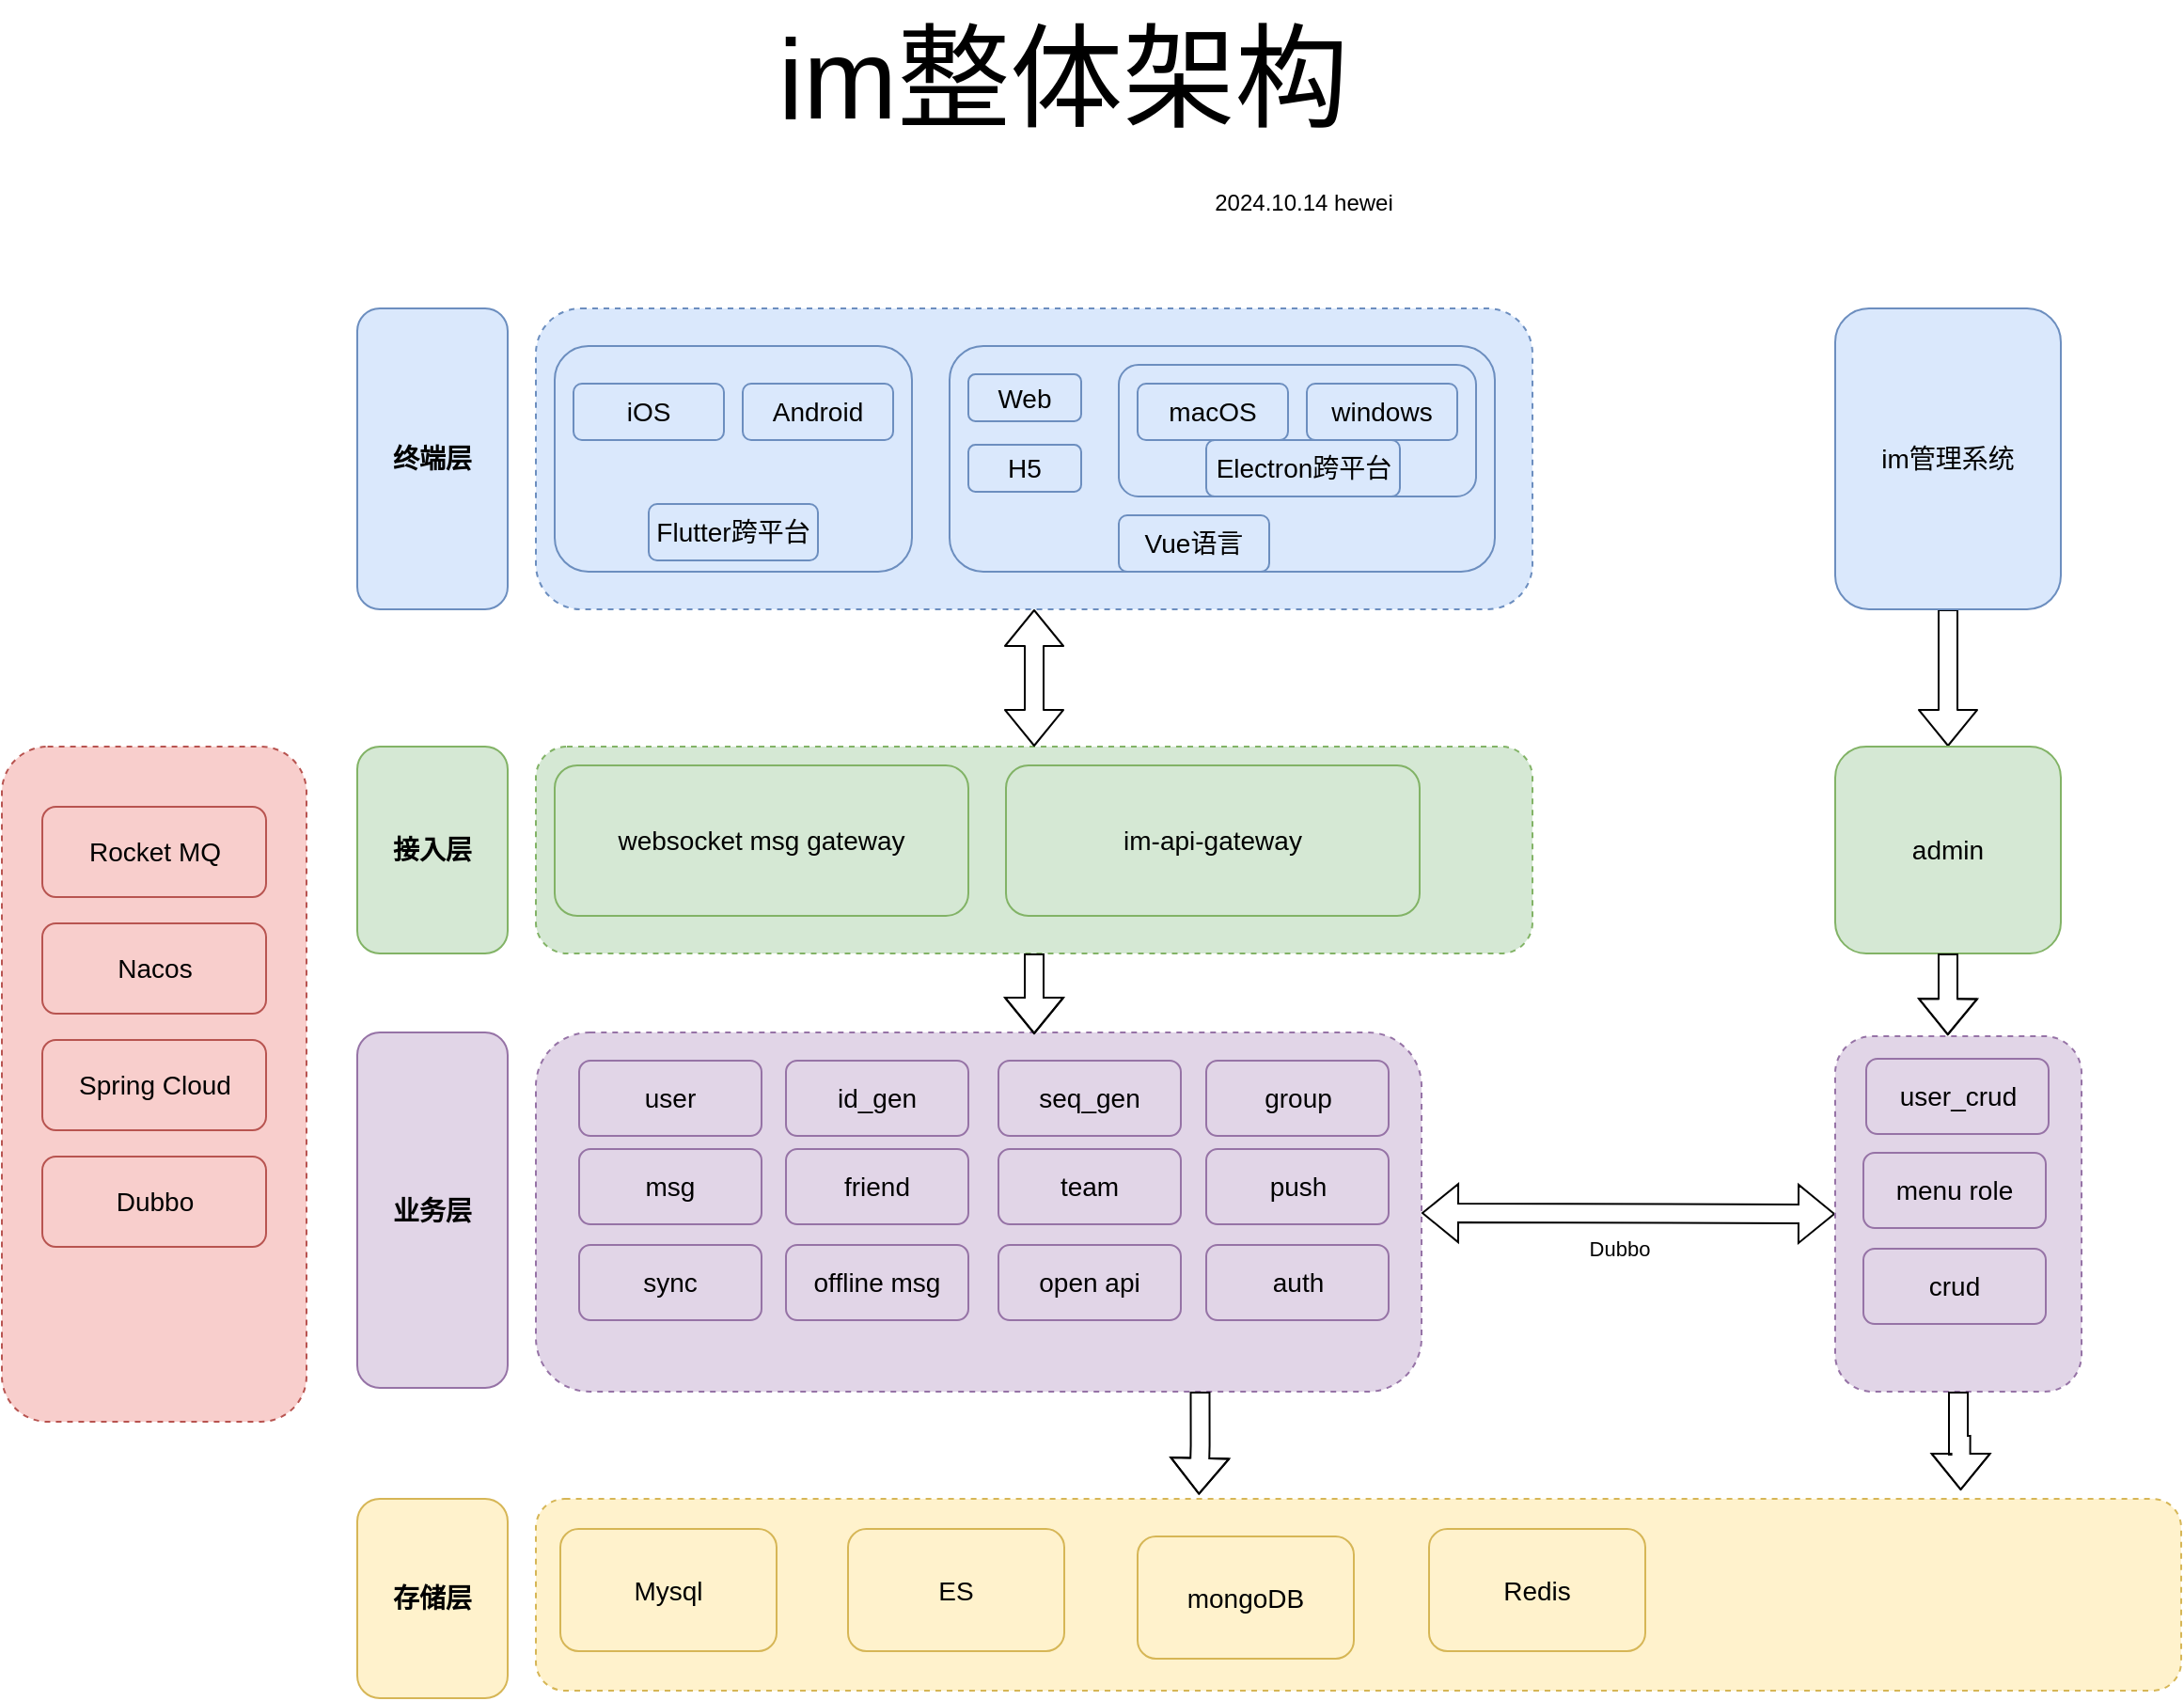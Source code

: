 <mxfile version="22.1.22" type="embed" pages="6">
  <diagram id="a0px2PzQG6Mu9Y1PiXFL" name="整体架构">
    <mxGraphModel dx="1424" dy="1184" grid="0" gridSize="10" guides="1" tooltips="1" connect="1" arrows="1" fold="1" page="0" pageScale="1" pageWidth="827" pageHeight="1169" math="0" shadow="0">
      <root>
        <mxCell id="0" />
        <mxCell id="1" parent="0" />
        <mxCell id="-fJQYVGnfmFzPZQU4l6M-43" value="" style="rounded=1;whiteSpace=wrap;html=1;fillColor=#dae8fc;dashed=1;strokeColor=#6c8ebf;" parent="1" vertex="1">
          <mxGeometry x="190" y="10" width="530" height="160" as="geometry" />
        </mxCell>
        <mxCell id="-fJQYVGnfmFzPZQU4l6M-44" value="" style="rounded=1;whiteSpace=wrap;html=1;fillColor=#d5e8d4;dashed=1;strokeColor=#82b366;" parent="1" vertex="1">
          <mxGeometry x="190" y="243" width="530" height="110" as="geometry" />
        </mxCell>
        <mxCell id="-fJQYVGnfmFzPZQU4l6M-103" value="" style="rounded=1;whiteSpace=wrap;html=1;fillColor=#fff2cc;dashed=1;strokeColor=#d6b656;" parent="1" vertex="1">
          <mxGeometry x="190" y="643" width="875" height="102" as="geometry" />
        </mxCell>
        <mxCell id="-fJQYVGnfmFzPZQU4l6M-94" value="" style="rounded=0;orthogonalLoop=1;jettySize=auto;html=1;entryX=0;entryY=0.5;entryDx=0;entryDy=0;startArrow=classicThin;startFill=1;strokeColor=default;shape=flexArrow;" parent="1" source="-fJQYVGnfmFzPZQU4l6M-53" target="-fJQYVGnfmFzPZQU4l6M-89" edge="1">
          <mxGeometry relative="1" as="geometry">
            <mxPoint x="736" y="489.5" as="targetPoint" />
          </mxGeometry>
        </mxCell>
        <mxCell id="-fJQYVGnfmFzPZQU4l6M-95" value="Dubbo" style="edgeLabel;html=1;align=center;verticalAlign=middle;resizable=0;points=[];" parent="-fJQYVGnfmFzPZQU4l6M-94" vertex="1" connectable="0">
          <mxGeometry x="-0.055" y="-7" relative="1" as="geometry">
            <mxPoint x="1" y="12" as="offset" />
          </mxGeometry>
        </mxCell>
        <mxCell id="-fJQYVGnfmFzPZQU4l6M-53" value="" style="rounded=1;whiteSpace=wrap;html=1;fillColor=#e1d5e7;dashed=1;strokeColor=#9673a6;" parent="1" vertex="1">
          <mxGeometry x="190" y="395" width="471" height="191" as="geometry" />
        </mxCell>
        <mxCell id="-fJQYVGnfmFzPZQU4l6M-54" value="" style="whiteSpace=wrap;html=1;fontSize=14;rounded=1;dashed=1;fillColor=#f8cecc;strokeColor=#b85450;" parent="1" vertex="1">
          <mxGeometry x="-94" y="243" width="162" height="359" as="geometry" />
        </mxCell>
        <mxCell id="-fJQYVGnfmFzPZQU4l6M-5" value="" style="whiteSpace=wrap;html=1;strokeColor=#6c8ebf;fillColor=#dae8fc;fontSize=14;rounded=1;" parent="1" vertex="1">
          <mxGeometry x="200" y="30" width="190" height="120" as="geometry" />
        </mxCell>
        <mxCell id="-fJQYVGnfmFzPZQU4l6M-10" value="" style="whiteSpace=wrap;html=1;strokeColor=#6c8ebf;fillColor=#dae8fc;fontSize=14;rounded=1;" parent="1" vertex="1">
          <mxGeometry x="500" y="40" width="190" height="70" as="geometry" />
        </mxCell>
        <mxCell id="-fJQYVGnfmFzPZQU4l6M-9" value="" style="whiteSpace=wrap;html=1;strokeColor=#6c8ebf;fillColor=none;fontSize=14;rounded=1;" parent="1" vertex="1">
          <mxGeometry x="410" y="30" width="290" height="120" as="geometry" />
        </mxCell>
        <mxCell id="-fJQYVGnfmFzPZQU4l6M-2" value="iOS" style="rounded=1;whiteSpace=wrap;html=1;fontSize=14;fillColor=#dae8fc;strokeColor=#6c8ebf;" parent="1" vertex="1">
          <mxGeometry x="210" y="50" width="80" height="30" as="geometry" />
        </mxCell>
        <mxCell id="-fJQYVGnfmFzPZQU4l6M-3" value="Android" style="rounded=1;whiteSpace=wrap;html=1;fontSize=14;fillColor=#dae8fc;strokeColor=#6c8ebf;" parent="1" vertex="1">
          <mxGeometry x="300" y="50" width="80" height="30" as="geometry" />
        </mxCell>
        <mxCell id="-fJQYVGnfmFzPZQU4l6M-4" value="Flutter跨平台" style="rounded=1;whiteSpace=wrap;html=1;fillColor=#dae8fc;strokeColor=#6c8ebf;fontSize=14;" parent="1" vertex="1">
          <mxGeometry x="250" y="114" width="90" height="30" as="geometry" />
        </mxCell>
        <mxCell id="-fJQYVGnfmFzPZQU4l6M-6" value="macOS" style="rounded=1;whiteSpace=wrap;html=1;fontSize=14;fillColor=#dae8fc;strokeColor=#6c8ebf;" parent="1" vertex="1">
          <mxGeometry x="510" y="50" width="80" height="30" as="geometry" />
        </mxCell>
        <mxCell id="-fJQYVGnfmFzPZQU4l6M-7" value="windows" style="rounded=1;whiteSpace=wrap;html=1;fontSize=14;fillColor=#dae8fc;strokeColor=#6c8ebf;" parent="1" vertex="1">
          <mxGeometry x="600" y="50" width="80" height="30" as="geometry" />
        </mxCell>
        <mxCell id="-fJQYVGnfmFzPZQU4l6M-8" value="Vue语言" style="rounded=1;whiteSpace=wrap;html=1;fillColor=#dae8fc;strokeColor=#6c8ebf;fontSize=14;" parent="1" vertex="1">
          <mxGeometry x="500" y="120" width="80" height="30" as="geometry" />
        </mxCell>
        <mxCell id="-fJQYVGnfmFzPZQU4l6M-11" value="Electron跨平台" style="rounded=1;whiteSpace=wrap;html=1;fillColor=#dae8fc;strokeColor=#6c8ebf;fontSize=14;" parent="1" vertex="1">
          <mxGeometry x="546.5" y="80" width="103" height="30" as="geometry" />
        </mxCell>
        <mxCell id="-fJQYVGnfmFzPZQU4l6M-13" value="Web" style="rounded=1;whiteSpace=wrap;html=1;fontSize=14;fillColor=#dae8fc;strokeColor=#6c8ebf;" parent="1" vertex="1">
          <mxGeometry x="420" y="45" width="60" height="25" as="geometry" />
        </mxCell>
        <mxCell id="-fJQYVGnfmFzPZQU4l6M-14" value="H5" style="rounded=1;whiteSpace=wrap;html=1;fontSize=14;fillColor=#dae8fc;strokeColor=#6c8ebf;" parent="1" vertex="1">
          <mxGeometry x="420" y="82.5" width="60" height="25" as="geometry" />
        </mxCell>
        <mxCell id="-fJQYVGnfmFzPZQU4l6M-15" value="终端层" style="whiteSpace=wrap;html=1;strokeColor=#6c8ebf;fillColor=#dae8fc;fontSize=14;rounded=1;fontStyle=1" parent="1" vertex="1">
          <mxGeometry x="95" y="10" width="80" height="160" as="geometry" />
        </mxCell>
        <mxCell id="-fJQYVGnfmFzPZQU4l6M-47" value="" style="edgeStyle=orthogonalEdgeStyle;rounded=1;orthogonalLoop=1;jettySize=auto;html=1;shape=flexArrow;" parent="1" source="-fJQYVGnfmFzPZQU4l6M-21" target="-fJQYVGnfmFzPZQU4l6M-41" edge="1">
          <mxGeometry relative="1" as="geometry" />
        </mxCell>
        <mxCell id="-fJQYVGnfmFzPZQU4l6M-21" value="im管理系统" style="rounded=1;whiteSpace=wrap;html=1;fontSize=14;fillColor=#dae8fc;strokeColor=#6c8ebf;" parent="1" vertex="1">
          <mxGeometry x="881" y="10" width="120" height="160" as="geometry" />
        </mxCell>
        <mxCell id="-fJQYVGnfmFzPZQU4l6M-35" value="接入层" style="whiteSpace=wrap;html=1;strokeColor=#82b366;fillColor=#d5e8d4;fontSize=14;rounded=1;fontStyle=1" parent="1" vertex="1">
          <mxGeometry x="95" y="243" width="80" height="110" as="geometry" />
        </mxCell>
        <mxCell id="-fJQYVGnfmFzPZQU4l6M-36" value="websocket msg gateway" style="rounded=1;whiteSpace=wrap;html=1;fontSize=14;fillColor=#d5e8d4;strokeColor=#82b366;" parent="1" vertex="1">
          <mxGeometry x="200" y="253" width="220" height="80" as="geometry" />
        </mxCell>
        <mxCell id="-fJQYVGnfmFzPZQU4l6M-39" value="im-api-gateway" style="rounded=1;whiteSpace=wrap;html=1;fontSize=14;fillColor=#d5e8d4;strokeColor=#82b366;" parent="1" vertex="1">
          <mxGeometry x="440" y="253" width="220" height="80" as="geometry" />
        </mxCell>
        <mxCell id="-fJQYVGnfmFzPZQU4l6M-41" value="admin" style="rounded=1;whiteSpace=wrap;html=1;fontSize=14;fillColor=#d5e8d4;strokeColor=#82b366;" parent="1" vertex="1">
          <mxGeometry x="881" y="243" width="120" height="110" as="geometry" />
        </mxCell>
        <mxCell id="-fJQYVGnfmFzPZQU4l6M-45" value="" style="edgeStyle=orthogonalEdgeStyle;rounded=1;orthogonalLoop=1;jettySize=auto;html=1;startArrow=classic;startFill=1;shape=flexArrow;" parent="1" source="-fJQYVGnfmFzPZQU4l6M-43" target="-fJQYVGnfmFzPZQU4l6M-44" edge="1">
          <mxGeometry relative="1" as="geometry" />
        </mxCell>
        <mxCell id="-fJQYVGnfmFzPZQU4l6M-102" value="" style="edgeStyle=orthogonalEdgeStyle;rounded=0;orthogonalLoop=1;jettySize=auto;html=1;shape=flexArrow;" parent="1" source="-fJQYVGnfmFzPZQU4l6M-44" edge="1">
          <mxGeometry relative="1" as="geometry">
            <mxPoint x="455" y="396" as="targetPoint" />
          </mxGeometry>
        </mxCell>
        <mxCell id="-fJQYVGnfmFzPZQU4l6M-48" value="业务层" style="whiteSpace=wrap;html=1;strokeColor=#9673a6;fillColor=#e1d5e7;fontSize=14;rounded=1;fontStyle=1" parent="1" vertex="1">
          <mxGeometry x="95" y="395" width="80" height="189" as="geometry" />
        </mxCell>
        <mxCell id="-fJQYVGnfmFzPZQU4l6M-49" value="user" style="rounded=1;whiteSpace=wrap;html=1;fontSize=14;fillColor=#e1d5e7;strokeColor=#9673a6;" parent="1" vertex="1">
          <mxGeometry x="213" y="410" width="97" height="40" as="geometry" />
        </mxCell>
        <mxCell id="-fJQYVGnfmFzPZQU4l6M-59" value="Rocket&amp;nbsp;&lt;span style=&quot;background-color: initial;&quot;&gt;MQ&lt;/span&gt;" style="whiteSpace=wrap;html=1;strokeColor=#b85450;fillColor=#f8cecc;fontSize=14;rounded=1;" parent="1" vertex="1">
          <mxGeometry x="-72.5" y="275" width="119" height="48" as="geometry" />
        </mxCell>
        <mxCell id="-fJQYVGnfmFzPZQU4l6M-60" value="Nacos" style="whiteSpace=wrap;html=1;strokeColor=#b85450;fillColor=#f8cecc;fontSize=14;rounded=1;" parent="1" vertex="1">
          <mxGeometry x="-72.5" y="337" width="119" height="48" as="geometry" />
        </mxCell>
        <mxCell id="-fJQYVGnfmFzPZQU4l6M-61" value="Spring Cloud" style="whiteSpace=wrap;html=1;strokeColor=#b85450;fillColor=#f8cecc;fontSize=14;rounded=1;" parent="1" vertex="1">
          <mxGeometry x="-72.5" y="399" width="119" height="48" as="geometry" />
        </mxCell>
        <mxCell id="-fJQYVGnfmFzPZQU4l6M-62" value="Dubbo" style="whiteSpace=wrap;html=1;strokeColor=#b85450;fillColor=#f8cecc;fontSize=14;rounded=1;" parent="1" vertex="1">
          <mxGeometry x="-72.5" y="461" width="119" height="48" as="geometry" />
        </mxCell>
        <mxCell id="-fJQYVGnfmFzPZQU4l6M-63" value="id_gen" style="rounded=1;whiteSpace=wrap;html=1;fontSize=14;fillColor=#e1d5e7;strokeColor=#9673a6;" parent="1" vertex="1">
          <mxGeometry x="323" y="410" width="97" height="40" as="geometry" />
        </mxCell>
        <mxCell id="-fJQYVGnfmFzPZQU4l6M-64" value="seq_gen" style="rounded=1;whiteSpace=wrap;html=1;fontSize=14;fillColor=#e1d5e7;strokeColor=#9673a6;" parent="1" vertex="1">
          <mxGeometry x="436" y="410" width="97" height="40" as="geometry" />
        </mxCell>
        <mxCell id="-fJQYVGnfmFzPZQU4l6M-65" value="msg" style="rounded=1;whiteSpace=wrap;html=1;fontSize=14;fillColor=#e1d5e7;strokeColor=#9673a6;" parent="1" vertex="1">
          <mxGeometry x="213" y="457" width="97" height="40" as="geometry" />
        </mxCell>
        <mxCell id="-fJQYVGnfmFzPZQU4l6M-66" value="friend" style="rounded=1;whiteSpace=wrap;html=1;fontSize=14;fillColor=#e1d5e7;strokeColor=#9673a6;" parent="1" vertex="1">
          <mxGeometry x="323" y="457" width="97" height="40" as="geometry" />
        </mxCell>
        <mxCell id="-fJQYVGnfmFzPZQU4l6M-67" value="team" style="rounded=1;whiteSpace=wrap;html=1;fontSize=14;fillColor=#e1d5e7;strokeColor=#9673a6;" parent="1" vertex="1">
          <mxGeometry x="436" y="457" width="97" height="40" as="geometry" />
        </mxCell>
        <mxCell id="-fJQYVGnfmFzPZQU4l6M-68" value="group" style="rounded=1;whiteSpace=wrap;html=1;fontSize=14;fillColor=#e1d5e7;strokeColor=#9673a6;" parent="1" vertex="1">
          <mxGeometry x="546.5" y="410" width="97" height="40" as="geometry" />
        </mxCell>
        <mxCell id="-fJQYVGnfmFzPZQU4l6M-69" value="push" style="rounded=1;whiteSpace=wrap;html=1;fontSize=14;fillColor=#e1d5e7;strokeColor=#9673a6;" parent="1" vertex="1">
          <mxGeometry x="546.5" y="457" width="97" height="40" as="geometry" />
        </mxCell>
        <mxCell id="-fJQYVGnfmFzPZQU4l6M-70" value="sync" style="rounded=1;whiteSpace=wrap;html=1;fontSize=14;fillColor=#e1d5e7;strokeColor=#9673a6;" parent="1" vertex="1">
          <mxGeometry x="213" y="508" width="97" height="40" as="geometry" />
        </mxCell>
        <mxCell id="-fJQYVGnfmFzPZQU4l6M-71" value="offline msg" style="rounded=1;whiteSpace=wrap;html=1;fontSize=14;fillColor=#e1d5e7;strokeColor=#9673a6;" parent="1" vertex="1">
          <mxGeometry x="323" y="508" width="97" height="40" as="geometry" />
        </mxCell>
        <mxCell id="-fJQYVGnfmFzPZQU4l6M-72" value="存储层" style="whiteSpace=wrap;html=1;strokeColor=#d6b656;fillColor=#fff2cc;fontSize=14;rounded=1;fontStyle=1" parent="1" vertex="1">
          <mxGeometry x="95" y="643" width="80" height="106" as="geometry" />
        </mxCell>
        <mxCell id="-fJQYVGnfmFzPZQU4l6M-73" value="Mysql" style="rounded=1;whiteSpace=wrap;html=1;fontSize=14;fillColor=#fff2cc;strokeColor=#d6b656;" parent="1" vertex="1">
          <mxGeometry x="203" y="659" width="115" height="65" as="geometry" />
        </mxCell>
        <mxCell id="-fJQYVGnfmFzPZQU4l6M-74" value="ES" style="rounded=1;whiteSpace=wrap;html=1;fontSize=14;fillColor=#fff2cc;strokeColor=#d6b656;" parent="1" vertex="1">
          <mxGeometry x="356" y="659" width="115" height="65" as="geometry" />
        </mxCell>
        <mxCell id="-fJQYVGnfmFzPZQU4l6M-75" value="mongoDB" style="rounded=1;whiteSpace=wrap;html=1;fontSize=14;fillColor=#fff2cc;strokeColor=#d6b656;" parent="1" vertex="1">
          <mxGeometry x="510" y="663" width="115" height="65" as="geometry" />
        </mxCell>
        <mxCell id="-fJQYVGnfmFzPZQU4l6M-89" value="" style="rounded=1;whiteSpace=wrap;html=1;fillColor=#e1d5e7;dashed=1;strokeColor=#9673a6;" parent="1" vertex="1">
          <mxGeometry x="881" y="397" width="131" height="189" as="geometry" />
        </mxCell>
        <mxCell id="-fJQYVGnfmFzPZQU4l6M-90" value="user_crud" style="rounded=1;whiteSpace=wrap;html=1;fontSize=14;fillColor=#e1d5e7;strokeColor=#9673a6;" parent="1" vertex="1">
          <mxGeometry x="897.5" y="409" width="97" height="40" as="geometry" />
        </mxCell>
        <mxCell id="-fJQYVGnfmFzPZQU4l6M-91" value="menu role" style="rounded=1;whiteSpace=wrap;html=1;fontSize=14;fillColor=#e1d5e7;strokeColor=#9673a6;" parent="1" vertex="1">
          <mxGeometry x="896" y="459" width="97" height="40" as="geometry" />
        </mxCell>
        <mxCell id="-fJQYVGnfmFzPZQU4l6M-92" value="crud" style="rounded=1;whiteSpace=wrap;html=1;fontSize=14;fillColor=#e1d5e7;strokeColor=#9673a6;" parent="1" vertex="1">
          <mxGeometry x="896" y="510" width="97" height="40" as="geometry" />
        </mxCell>
        <mxCell id="-fJQYVGnfmFzPZQU4l6M-100" style="edgeStyle=orthogonalEdgeStyle;rounded=0;orthogonalLoop=1;jettySize=auto;html=1;exitX=0.5;exitY=1;exitDx=0;exitDy=0;entryX=0.457;entryY=-0.002;entryDx=0;entryDy=0;entryPerimeter=0;shape=flexArrow;" parent="1" source="-fJQYVGnfmFzPZQU4l6M-41" target="-fJQYVGnfmFzPZQU4l6M-89" edge="1">
          <mxGeometry relative="1" as="geometry" />
        </mxCell>
        <mxCell id="-fJQYVGnfmFzPZQU4l6M-108" style="edgeStyle=orthogonalEdgeStyle;rounded=0;orthogonalLoop=1;jettySize=auto;html=1;exitX=0.75;exitY=1;exitDx=0;exitDy=0;entryX=0.403;entryY=-0.021;entryDx=0;entryDy=0;entryPerimeter=0;shape=flexArrow;" parent="1" source="-fJQYVGnfmFzPZQU4l6M-53" target="-fJQYVGnfmFzPZQU4l6M-103" edge="1">
          <mxGeometry relative="1" as="geometry" />
        </mxCell>
        <mxCell id="-fJQYVGnfmFzPZQU4l6M-111" style="edgeStyle=orthogonalEdgeStyle;rounded=0;orthogonalLoop=1;jettySize=auto;html=1;exitX=0.5;exitY=1;exitDx=0;exitDy=0;entryX=0.866;entryY=-0.044;entryDx=0;entryDy=0;entryPerimeter=0;shape=flexArrow;" parent="1" source="-fJQYVGnfmFzPZQU4l6M-89" target="-fJQYVGnfmFzPZQU4l6M-103" edge="1">
          <mxGeometry relative="1" as="geometry" />
        </mxCell>
        <mxCell id="-fJQYVGnfmFzPZQU4l6M-113" value="im整体架构" style="text;html=1;align=center;verticalAlign=middle;resizable=0;points=[];autosize=1;strokeColor=none;fillColor=none;fontSize=60;" parent="1" vertex="1">
          <mxGeometry x="309" y="-154" width="321" height="84" as="geometry" />
        </mxCell>
        <mxCell id="-fJQYVGnfmFzPZQU4l6M-114" value="2024.10.14 hewei" style="text;html=1;align=center;verticalAlign=middle;resizable=0;points=[];autosize=1;strokeColor=none;fillColor=none;" parent="1" vertex="1">
          <mxGeometry x="541.5" y="-59" width="113" height="26" as="geometry" />
        </mxCell>
        <mxCell id="-fJQYVGnfmFzPZQU4l6M-115" value="open api" style="rounded=1;whiteSpace=wrap;html=1;fontSize=14;fillColor=#e1d5e7;strokeColor=#9673a6;" parent="1" vertex="1">
          <mxGeometry x="436" y="508" width="97" height="40" as="geometry" />
        </mxCell>
        <mxCell id="-fJQYVGnfmFzPZQU4l6M-116" value="auth" style="rounded=1;whiteSpace=wrap;html=1;fontSize=14;fillColor=#e1d5e7;strokeColor=#9673a6;" parent="1" vertex="1">
          <mxGeometry x="546.5" y="508" width="97" height="40" as="geometry" />
        </mxCell>
        <mxCell id="RHms8jZMQ_ACSEO1OKqn-1" value="Redis" style="rounded=1;whiteSpace=wrap;html=1;fontSize=14;fillColor=#fff2cc;strokeColor=#d6b656;" parent="1" vertex="1">
          <mxGeometry x="665" y="659" width="115" height="65" as="geometry" />
        </mxCell>
      </root>
    </mxGraphModel>
  </diagram>
  <diagram name="RPC整体链路" id="13e1069c-82ec-6db2-03f1-153e76fe0fe0">
    <mxGraphModel dx="2962" dy="2275" grid="0" gridSize="10" guides="1" tooltips="1" connect="1" arrows="1" fold="1" page="1" pageScale="1" pageWidth="1100" pageHeight="850" background="none" math="0" shadow="0">
      <root>
        <mxCell id="0" />
        <mxCell id="HN08eZOrHTegStYbK0tT-84" value="背景" parent="0" />
        <mxCell id="HN08eZOrHTegStYbK0tT-85" value="" style="rounded=1;whiteSpace=wrap;html=1;fillColor=#f5f5f5;strokeColor=none;fontColor=#333333;" parent="HN08eZOrHTegStYbK0tT-84" vertex="1">
          <mxGeometry x="-770" y="-130" width="1900" height="950" as="geometry" />
        </mxCell>
        <mxCell id="HN08eZOrHTegStYbK0tT-86" value="&lt;font style=&quot;font-size: 24px&quot;&gt;NACOS&lt;br&gt;+&lt;br&gt;DUBBO&lt;br&gt;&lt;/font&gt;" style="rounded=1;whiteSpace=wrap;html=1;fillColor=#f5f5f5;strokeColor=none;fontColor=#333333;" parent="HN08eZOrHTegStYbK0tT-84" vertex="1">
          <mxGeometry x="-960" y="-135" width="180" height="950" as="geometry" />
        </mxCell>
        <mxCell id="HN08eZOrHTegStYbK0tT-87" value="" style="whiteSpace=wrap;html=1;fontSize=24;fillColor=none;verticalAlign=middle;rounded=1;" parent="HN08eZOrHTegStYbK0tT-84" vertex="1">
          <mxGeometry x="-700" y="10" width="460" height="120" as="geometry" />
        </mxCell>
        <mxCell id="3OvDh0qdPEpJYQs8wVYR-4" style="edgeStyle=orthogonalEdgeStyle;rounded=0;orthogonalLoop=1;jettySize=auto;html=1;exitX=0;exitY=0.5;exitDx=0;exitDy=0;entryX=1;entryY=0.5;entryDx=0;entryDy=0;jumpStyle=sharp;" parent="HN08eZOrHTegStYbK0tT-84" source="3OvDh0qdPEpJYQs8wVYR-1" target="HN08eZOrHTegStYbK0tT-17" edge="1">
          <mxGeometry relative="1" as="geometry" />
        </mxCell>
        <mxCell id="3OvDh0qdPEpJYQs8wVYR-5" value="http调用:增量同步消息" style="edgeLabel;html=1;align=center;verticalAlign=middle;resizable=0;points=[];" parent="3OvDh0qdPEpJYQs8wVYR-4" vertex="1" connectable="0">
          <mxGeometry x="-0.627" y="-4" relative="1" as="geometry">
            <mxPoint as="offset" />
          </mxGeometry>
        </mxCell>
        <mxCell id="3OvDh0qdPEpJYQs8wVYR-1" value="消息同步到第三方服务" style="whiteSpace=wrap;html=1;fillColor=#ffe6cc;strokeColor=#d79b00;rounded=1;" parent="HN08eZOrHTegStYbK0tT-84" vertex="1">
          <mxGeometry x="-61" y="404" width="150" height="60" as="geometry" />
        </mxCell>
        <mxCell id="3OvDh0qdPEpJYQs8wVYR-2" style="edgeStyle=orthogonalEdgeStyle;rounded=0;orthogonalLoop=1;jettySize=auto;html=1;exitX=0.25;exitY=1;exitDx=0;exitDy=0;entryX=1;entryY=0.25;entryDx=0;entryDy=0;" parent="HN08eZOrHTegStYbK0tT-84" source="HN08eZOrHTegStYbK0tT-5" target="3OvDh0qdPEpJYQs8wVYR-1" edge="1">
          <mxGeometry relative="1" as="geometry">
            <Array as="points">
              <mxPoint x="180" y="369" />
              <mxPoint x="136" y="369" />
              <mxPoint x="136" y="419" />
            </Array>
          </mxGeometry>
        </mxCell>
        <mxCell id="3OvDh0qdPEpJYQs8wVYR-3" value="推/拉" style="edgeLabel;html=1;align=center;verticalAlign=middle;resizable=0;points=[];" parent="3OvDh0qdPEpJYQs8wVYR-2" vertex="1" connectable="0">
          <mxGeometry x="-0.018" y="1" relative="1" as="geometry">
            <mxPoint as="offset" />
          </mxGeometry>
        </mxCell>
        <mxCell id="3OvDh0qdPEpJYQs8wVYR-18" value="" style="whiteSpace=wrap;html=1;rounded=1;fillColor=none;" parent="HN08eZOrHTegStYbK0tT-84" vertex="1">
          <mxGeometry x="308" y="3" width="319" height="280" as="geometry" />
        </mxCell>
        <mxCell id="jDX-OzyixKlRRjO9afjh-1" value="后台管理系统" style="whiteSpace=wrap;html=1;fillColor=#ffe6cc;strokeColor=#d79b00;rounded=1;" parent="HN08eZOrHTegStYbK0tT-84" vertex="1">
          <mxGeometry x="983" y="216" width="130" height="76" as="geometry" />
        </mxCell>
        <mxCell id="3OvDh0qdPEpJYQs8wVYR-15" value="中间" parent="0" />
        <mxCell id="1" value="架构" parent="0" />
        <mxCell id="HN08eZOrHTegStYbK0tT-13" value="" style="edgeStyle=orthogonalEdgeStyle;rounded=1;orthogonalLoop=1;jettySize=auto;html=1;jumpStyle=arc;" parent="1" source="HN08eZOrHTegStYbK0tT-1" target="HN08eZOrHTegStYbK0tT-2" edge="1">
          <mxGeometry relative="1" as="geometry" />
        </mxCell>
        <mxCell id="HN08eZOrHTegStYbK0tT-35" value="发送消息" style="edgeLabel;html=1;align=center;verticalAlign=middle;resizable=0;points=[];rounded=1;" parent="HN08eZOrHTegStYbK0tT-13" vertex="1" connectable="0">
          <mxGeometry x="-0.133" y="-1" relative="1" as="geometry">
            <mxPoint x="1" y="-26" as="offset" />
          </mxGeometry>
        </mxCell>
        <mxCell id="HN08eZOrHTegStYbK0tT-1" value="客户端" style="whiteSpace=wrap;html=1;rounded=1;" parent="1" vertex="1">
          <mxGeometry x="140" y="-260" width="120" height="60" as="geometry" />
        </mxCell>
        <mxCell id="HN08eZOrHTegStYbK0tT-6" value="" style="edgeStyle=orthogonalEdgeStyle;rounded=1;orthogonalLoop=1;jettySize=auto;html=1;" parent="1" source="HN08eZOrHTegStYbK0tT-2" target="HN08eZOrHTegStYbK0tT-5" edge="1">
          <mxGeometry relative="1" as="geometry" />
        </mxCell>
        <mxCell id="HN08eZOrHTegStYbK0tT-42" value="同步:确保持久化" style="edgeLabel;html=1;align=center;verticalAlign=middle;resizable=0;points=[];rounded=1;" parent="HN08eZOrHTegStYbK0tT-6" vertex="1" connectable="0">
          <mxGeometry x="-0.167" y="1" relative="1" as="geometry">
            <mxPoint as="offset" />
          </mxGeometry>
        </mxCell>
        <mxCell id="HN08eZOrHTegStYbK0tT-71" style="edgeStyle=orthogonalEdgeStyle;rounded=1;orthogonalLoop=1;jettySize=auto;html=1;exitX=1;exitY=0.5;exitDx=0;exitDy=0;entryX=-0.033;entryY=0.65;entryDx=0;entryDy=0;entryPerimeter=0;" parent="1" source="HN08eZOrHTegStYbK0tT-2" target="HN08eZOrHTegStYbK0tT-4" edge="1">
          <mxGeometry relative="1" as="geometry">
            <mxPoint x="790" y="-40" as="targetPoint" />
          </mxGeometry>
        </mxCell>
        <mxCell id="HN08eZOrHTegStYbK0tT-72" value="客户端上线后,RPC拉取未读离线消息,通过ws主动推到客户端" style="edgeLabel;html=1;align=center;verticalAlign=middle;resizable=0;points=[];rounded=1;" parent="HN08eZOrHTegStYbK0tT-71" vertex="1" connectable="0">
          <mxGeometry x="-0.005" y="3" relative="1" as="geometry">
            <mxPoint y="-7" as="offset" />
          </mxGeometry>
        </mxCell>
        <mxCell id="HN08eZOrHTegStYbK0tT-77" style="edgeStyle=orthogonalEdgeStyle;rounded=1;orthogonalLoop=1;jettySize=auto;html=1;exitX=0.25;exitY=1;exitDx=0;exitDy=0;entryX=0.898;entryY=0.014;entryDx=0;entryDy=0;entryPerimeter=0;" parent="1" source="HN08eZOrHTegStYbK0tT-2" target="HN08eZOrHTegStYbK0tT-75" edge="1">
          <mxGeometry relative="1" as="geometry" />
        </mxCell>
        <mxCell id="3OvDh0qdPEpJYQs8wVYR-13" style="edgeStyle=orthogonalEdgeStyle;rounded=0;jumpStyle=arc;orthogonalLoop=1;jettySize=auto;html=1;exitX=1;exitY=1;exitDx=0;exitDy=0;entryX=0.003;entryY=0.192;entryDx=0;entryDy=0;entryPerimeter=0;" parent="1" source="HN08eZOrHTegStYbK0tT-2" edge="1">
          <mxGeometry relative="1" as="geometry">
            <mxPoint x="306.957" y="68.352" as="targetPoint" />
            <Array as="points">
              <mxPoint x="260" y="29" />
              <mxPoint x="263" y="29" />
              <mxPoint x="263" y="68" />
            </Array>
          </mxGeometry>
        </mxCell>
        <mxCell id="3OvDh0qdPEpJYQs8wVYR-14" value="RPC" style="edgeLabel;html=1;align=center;verticalAlign=middle;resizable=0;points=[];" parent="3OvDh0qdPEpJYQs8wVYR-13" vertex="1" connectable="0">
          <mxGeometry x="-0.509" y="1" relative="1" as="geometry">
            <mxPoint y="-1" as="offset" />
          </mxGeometry>
        </mxCell>
        <mxCell id="HN08eZOrHTegStYbK0tT-2" value="Websocket长连接网关&lt;br&gt;+前置业务处理服务" style="whiteSpace=wrap;html=1;fillColor=#ffe6cc;strokeColor=#d79b00;rounded=1;" parent="1" vertex="1">
          <mxGeometry x="139" y="-70" width="121" height="60" as="geometry" />
        </mxCell>
        <mxCell id="HN08eZOrHTegStYbK0tT-28" value="" style="edgeStyle=orthogonalEdgeStyle;rounded=1;orthogonalLoop=1;jettySize=auto;html=1;entryX=0;entryY=0.75;entryDx=0;entryDy=0;jumpStyle=arc;" parent="1" source="HN08eZOrHTegStYbK0tT-3" target="HN08eZOrHTegStYbK0tT-5" edge="1">
          <mxGeometry relative="1" as="geometry">
            <mxPoint x="20" y="320" as="targetPoint" />
            <Array as="points">
              <mxPoint x="-60" y="345" />
              <mxPoint x="-60" y="345" />
            </Array>
          </mxGeometry>
        </mxCell>
        <mxCell id="HN08eZOrHTegStYbK0tT-3" value="服务端REST API发送消息服务" style="whiteSpace=wrap;html=1;fillColor=#ffe6cc;strokeColor=#d79b00;rounded=1;" parent="1" vertex="1">
          <mxGeometry x="-380" y="40" width="120" height="60" as="geometry" />
        </mxCell>
        <mxCell id="HN08eZOrHTegStYbK0tT-56" style="edgeStyle=orthogonalEdgeStyle;rounded=1;orthogonalLoop=1;jettySize=auto;html=1;entryX=0.5;entryY=0;entryDx=0;entryDy=0;" parent="1" source="HN08eZOrHTegStYbK0tT-4" target="HN08eZOrHTegStYbK0tT-53" edge="1">
          <mxGeometry relative="1" as="geometry">
            <mxPoint x="890" y="410" as="targetPoint" />
            <Array as="points">
              <mxPoint x="690" />
              <mxPoint x="690" />
            </Array>
          </mxGeometry>
        </mxCell>
        <mxCell id="HN08eZOrHTegStYbK0tT-66" value="查询" style="edgeLabel;html=1;align=center;verticalAlign=middle;resizable=0;points=[];rounded=1;" parent="HN08eZOrHTegStYbK0tT-56" vertex="1" connectable="0">
          <mxGeometry x="0.459" y="1" relative="1" as="geometry">
            <mxPoint as="offset" />
          </mxGeometry>
        </mxCell>
        <mxCell id="HN08eZOrHTegStYbK0tT-4" value="离线消息查询服务" style="whiteSpace=wrap;html=1;fillColor=#ffe6cc;strokeColor=#d79b00;rounded=1;" parent="1" vertex="1">
          <mxGeometry x="630" y="-80" width="120" height="60" as="geometry" />
        </mxCell>
        <mxCell id="HN08eZOrHTegStYbK0tT-8" value="" style="edgeStyle=orthogonalEdgeStyle;rounded=1;orthogonalLoop=1;jettySize=auto;html=1;" parent="1" source="HN08eZOrHTegStYbK0tT-5" target="HN08eZOrHTegStYbK0tT-7" edge="1">
          <mxGeometry relative="1" as="geometry" />
        </mxCell>
        <mxCell id="HN08eZOrHTegStYbK0tT-43" value="推/拉" style="edgeLabel;html=1;align=center;verticalAlign=middle;resizable=0;points=[];rounded=1;" parent="HN08eZOrHTegStYbK0tT-8" vertex="1" connectable="0">
          <mxGeometry x="-0.32" y="-1" relative="1" as="geometry">
            <mxPoint x="1" y="10" as="offset" />
          </mxGeometry>
        </mxCell>
        <mxCell id="HN08eZOrHTegStYbK0tT-5" value="rocket MQ" style="whiteSpace=wrap;html=1;rounded=1;" parent="1" vertex="1">
          <mxGeometry x="150" y="300" width="120" height="60" as="geometry" />
        </mxCell>
        <mxCell id="HN08eZOrHTegStYbK0tT-25" value="" style="edgeStyle=orthogonalEdgeStyle;rounded=1;orthogonalLoop=1;jettySize=auto;html=1;" parent="1" source="HN08eZOrHTegStYbK0tT-7" target="HN08eZOrHTegStYbK0tT-24" edge="1">
          <mxGeometry relative="1" as="geometry" />
        </mxCell>
        <mxCell id="HN08eZOrHTegStYbK0tT-40" value="" style="edgeStyle=orthogonalEdgeStyle;rounded=1;orthogonalLoop=1;jettySize=auto;html=1;" parent="1" source="HN08eZOrHTegStYbK0tT-7" target="HN08eZOrHTegStYbK0tT-38" edge="1">
          <mxGeometry relative="1" as="geometry" />
        </mxCell>
        <mxCell id="HN08eZOrHTegStYbK0tT-41" value="保存" style="edgeLabel;html=1;align=center;verticalAlign=middle;resizable=0;points=[];rounded=1;" parent="HN08eZOrHTegStYbK0tT-40" vertex="1" connectable="0">
          <mxGeometry x="-0.067" y="-4" relative="1" as="geometry">
            <mxPoint y="-9" as="offset" />
          </mxGeometry>
        </mxCell>
        <mxCell id="HN08eZOrHTegStYbK0tT-7" value="消息存储服务" style="whiteSpace=wrap;html=1;fillColor=#ffe6cc;strokeColor=#d79b00;rounded=1;" parent="1" vertex="1">
          <mxGeometry x="150" y="410" width="120" height="60" as="geometry" />
        </mxCell>
        <mxCell id="4sBM4-n1PTmT4Q2Uuecf-14" value="" style="edgeStyle=orthogonalEdgeStyle;rounded=1;orthogonalLoop=1;jettySize=auto;html=1;entryX=0.325;entryY=0;entryDx=0;entryDy=0;entryPerimeter=0;" parent="1" source="HN08eZOrHTegStYbK0tT-9" target="4sBM4-n1PTmT4Q2Uuecf-12" edge="1">
          <mxGeometry relative="1" as="geometry" />
        </mxCell>
        <mxCell id="HN08eZOrHTegStYbK0tT-9" value="系统推送服务" style="whiteSpace=wrap;html=1;fillColor=#ffe6cc;strokeColor=#d79b00;rounded=1;" parent="1" vertex="1">
          <mxGeometry x="150" y="620" width="120" height="60" as="geometry" />
        </mxCell>
        <mxCell id="HN08eZOrHTegStYbK0tT-44" style="edgeStyle=orthogonalEdgeStyle;rounded=1;orthogonalLoop=1;jettySize=auto;html=1;exitX=0.5;exitY=1;exitDx=0;exitDy=0;" parent="1" source="HN08eZOrHTegStYbK0tT-17" target="HN08eZOrHTegStYbK0tT-3" edge="1">
          <mxGeometry relative="1" as="geometry">
            <Array as="points">
              <mxPoint x="-360" y="-200" />
              <mxPoint x="-360" y="50" />
              <mxPoint x="-260" y="50" />
            </Array>
          </mxGeometry>
        </mxCell>
        <mxCell id="HN08eZOrHTegStYbK0tT-45" value="发送消息" style="edgeLabel;html=1;align=center;verticalAlign=middle;resizable=0;points=[];rounded=1;" parent="HN08eZOrHTegStYbK0tT-44" vertex="1" connectable="0">
          <mxGeometry x="-0.167" y="-3" relative="1" as="geometry">
            <mxPoint x="3" y="48" as="offset" />
          </mxGeometry>
        </mxCell>
        <mxCell id="HN08eZOrHTegStYbK0tT-17" value="业务方后端服务" style="whiteSpace=wrap;html=1;rounded=1;" parent="1" vertex="1">
          <mxGeometry x="-450" y="-279" width="179" height="70" as="geometry" />
        </mxCell>
        <mxCell id="HN08eZOrHTegStYbK0tT-26" value="" style="edgeStyle=orthogonalEdgeStyle;rounded=1;orthogonalLoop=1;jettySize=auto;html=1;" parent="1" source="HN08eZOrHTegStYbK0tT-24" target="HN08eZOrHTegStYbK0tT-9" edge="1">
          <mxGeometry relative="1" as="geometry" />
        </mxCell>
        <mxCell id="HN08eZOrHTegStYbK0tT-24" value="rocket MQ" style="whiteSpace=wrap;html=1;rounded=1;" parent="1" vertex="1">
          <mxGeometry x="150" y="510" width="120" height="60" as="geometry" />
        </mxCell>
        <mxCell id="HN08eZOrHTegStYbK0tT-31" value="" style="edgeStyle=orthogonalEdgeStyle;rounded=1;orthogonalLoop=1;jettySize=auto;html=1;exitX=0;exitY=0.25;exitDx=0;exitDy=0;" parent="1" source="HN08eZOrHTegStYbK0tT-5" target="HN08eZOrHTegStYbK0tT-30" edge="1">
          <mxGeometry relative="1" as="geometry">
            <mxPoint x="-50" y="370" as="sourcePoint" />
          </mxGeometry>
        </mxCell>
        <mxCell id="HN08eZOrHTegStYbK0tT-74" value="找到客户端连接的服务器IP" style="edgeLabel;html=1;align=center;verticalAlign=middle;resizable=0;points=[];rounded=1;" parent="HN08eZOrHTegStYbK0tT-31" vertex="1" connectable="0">
          <mxGeometry x="0.328" y="2" relative="1" as="geometry">
            <mxPoint x="82" y="-143" as="offset" />
          </mxGeometry>
        </mxCell>
        <mxCell id="3OvDh0qdPEpJYQs8wVYR-7" value="推/拉" style="edgeLabel;html=1;align=center;verticalAlign=middle;resizable=0;points=[];" parent="HN08eZOrHTegStYbK0tT-31" vertex="1" connectable="0">
          <mxGeometry x="-0.766" y="-2" relative="1" as="geometry">
            <mxPoint x="-76" y="4" as="offset" />
          </mxGeometry>
        </mxCell>
        <mxCell id="HN08eZOrHTegStYbK0tT-32" style="edgeStyle=orthogonalEdgeStyle;rounded=1;orthogonalLoop=1;jettySize=auto;html=1;entryX=0;entryY=0.5;entryDx=0;entryDy=0;" parent="1" source="HN08eZOrHTegStYbK0tT-30" target="HN08eZOrHTegStYbK0tT-2" edge="1">
          <mxGeometry relative="1" as="geometry" />
        </mxCell>
        <mxCell id="HN08eZOrHTegStYbK0tT-79" value="RPC:通知Client连接的ws服务器&lt;br&gt;&lt;br&gt;下发消息数据" style="edgeLabel;html=1;align=center;verticalAlign=middle;resizable=0;points=[];rounded=1;labelBackgroundColor=none;" parent="HN08eZOrHTegStYbK0tT-32" vertex="1" connectable="0">
          <mxGeometry x="-0.418" y="1" relative="1" as="geometry">
            <mxPoint x="31" y="1" as="offset" />
          </mxGeometry>
        </mxCell>
        <mxCell id="HN08eZOrHTegStYbK0tT-76" style="edgeStyle=orthogonalEdgeStyle;rounded=1;orthogonalLoop=1;jettySize=auto;html=1;exitX=0.75;exitY=1;exitDx=0;exitDy=0;entryX=0.188;entryY=-0.048;entryDx=0;entryDy=0;entryPerimeter=0;" parent="1" source="HN08eZOrHTegStYbK0tT-30" target="HN08eZOrHTegStYbK0tT-75" edge="1">
          <mxGeometry relative="1" as="geometry" />
        </mxCell>
        <mxCell id="HN08eZOrHTegStYbK0tT-30" value="消息转发路由服务" style="whiteSpace=wrap;html=1;fillColor=#ffe6cc;strokeColor=#d79b00;rounded=1;" parent="1" vertex="1">
          <mxGeometry x="-154" y="-70" width="120" height="60" as="geometry" />
        </mxCell>
        <mxCell id="HN08eZOrHTegStYbK0tT-36" value="" style="edgeStyle=orthogonalEdgeStyle;rounded=1;orthogonalLoop=1;jettySize=auto;html=1;" parent="1" source="HN08eZOrHTegStYbK0tT-34" target="HN08eZOrHTegStYbK0tT-4" edge="1">
          <mxGeometry relative="1" as="geometry" />
        </mxCell>
        <mxCell id="HN08eZOrHTegStYbK0tT-37" value="主动拉取离线消息" style="edgeLabel;html=1;align=center;verticalAlign=middle;resizable=0;points=[];rounded=1;" parent="HN08eZOrHTegStYbK0tT-36" vertex="1" connectable="0">
          <mxGeometry x="-0.167" y="2" relative="1" as="geometry">
            <mxPoint x="8" y="-6" as="offset" />
          </mxGeometry>
        </mxCell>
        <mxCell id="HN08eZOrHTegStYbK0tT-34" value="客户端" style="whiteSpace=wrap;html=1;rounded=1;" parent="1" vertex="1">
          <mxGeometry x="630" y="-260" width="120" height="60" as="geometry" />
        </mxCell>
        <mxCell id="HN08eZOrHTegStYbK0tT-54" value="" style="edgeStyle=orthogonalEdgeStyle;rounded=1;orthogonalLoop=1;jettySize=auto;html=1;" parent="1" source="HN08eZOrHTegStYbK0tT-38" target="HN08eZOrHTegStYbK0tT-53" edge="1">
          <mxGeometry relative="1" as="geometry" />
        </mxCell>
        <mxCell id="HN08eZOrHTegStYbK0tT-55" value="主从同步&lt;br&gt;读写分离" style="edgeLabel;html=1;align=center;verticalAlign=middle;resizable=0;points=[];rounded=1;" parent="HN08eZOrHTegStYbK0tT-54" vertex="1" connectable="0">
          <mxGeometry x="-0.16" relative="1" as="geometry">
            <mxPoint as="offset" />
          </mxGeometry>
        </mxCell>
        <mxCell id="HN08eZOrHTegStYbK0tT-38" value="消息存储数据库&lt;br&gt;写库" style="whiteSpace=wrap;html=1;rounded=1;" parent="1" vertex="1">
          <mxGeometry x="360" y="410" width="120" height="60" as="geometry" />
        </mxCell>
        <mxCell id="HN08eZOrHTegStYbK0tT-52" style="edgeStyle=orthogonalEdgeStyle;rounded=1;orthogonalLoop=1;jettySize=auto;html=1;entryX=-0.017;entryY=0.617;entryDx=0;entryDy=0;entryPerimeter=0;" parent="1" source="HN08eZOrHTegStYbK0tT-48" target="HN08eZOrHTegStYbK0tT-24" edge="1">
          <mxGeometry relative="1" as="geometry">
            <mxPoint x="-30" y="610" as="targetPoint" />
            <Array as="points">
              <mxPoint x="-460" y="547" />
            </Array>
          </mxGeometry>
        </mxCell>
        <mxCell id="HN08eZOrHTegStYbK0tT-48" value="服务端REST API发送推送服务" style="whiteSpace=wrap;html=1;fillColor=#ffe6cc;strokeColor=#d79b00;rounded=1;" parent="1" vertex="1">
          <mxGeometry x="-530" y="40" width="120" height="60" as="geometry" />
        </mxCell>
        <mxCell id="HN08eZOrHTegStYbK0tT-49" style="edgeStyle=orthogonalEdgeStyle;rounded=1;orthogonalLoop=1;jettySize=auto;html=1;exitX=0;exitY=0.75;exitDx=0;exitDy=0;" parent="1" source="HN08eZOrHTegStYbK0tT-17" target="HN08eZOrHTegStYbK0tT-48" edge="1">
          <mxGeometry relative="1" as="geometry">
            <mxPoint x="-410" y="120" as="sourcePoint" />
          </mxGeometry>
        </mxCell>
        <mxCell id="HN08eZOrHTegStYbK0tT-50" value="发送系统推送" style="edgeLabel;html=1;align=center;verticalAlign=middle;resizable=0;points=[];rounded=1;" parent="HN08eZOrHTegStYbK0tT-49" vertex="1" connectable="0">
          <mxGeometry x="-0.167" y="-3" relative="1" as="geometry">
            <mxPoint x="3" y="50" as="offset" />
          </mxGeometry>
        </mxCell>
        <mxCell id="4sBM4-n1PTmT4Q2Uuecf-3" value="" style="edgeStyle=orthogonalEdgeStyle;rounded=1;orthogonalLoop=1;jettySize=auto;html=1;" parent="1" source="HN08eZOrHTegStYbK0tT-53" target="4sBM4-n1PTmT4Q2Uuecf-2" edge="1">
          <mxGeometry relative="1" as="geometry" />
        </mxCell>
        <mxCell id="HN08eZOrHTegStYbK0tT-53" value="消息存储数据库&lt;br&gt;读库" style="whiteSpace=wrap;html=1;rounded=1;" parent="1" vertex="1">
          <mxGeometry x="630" y="410" width="120" height="60" as="geometry" />
        </mxCell>
        <mxCell id="HN08eZOrHTegStYbK0tT-60" style="edgeStyle=orthogonalEdgeStyle;rounded=1;orthogonalLoop=1;jettySize=auto;html=1;jumpStyle=arc;exitX=0.75;exitY=0;exitDx=0;exitDy=0;entryX=0.25;entryY=0;entryDx=0;entryDy=0;" parent="1" source="HN08eZOrHTegStYbK0tT-57" target="HN08eZOrHTegStYbK0tT-4" edge="1">
          <mxGeometry relative="1" as="geometry">
            <mxPoint x="840" y="-80" as="targetPoint" />
            <mxPoint x="-282" as="sourcePoint" />
            <Array as="points">
              <mxPoint x="-580" y="-110" />
              <mxPoint x="660" y="-110" />
            </Array>
          </mxGeometry>
        </mxCell>
        <mxCell id="HN08eZOrHTegStYbK0tT-57" value="服务端REST API查询消息服务" style="whiteSpace=wrap;html=1;fillColor=#ffe6cc;strokeColor=#d79b00;rounded=1;" parent="1" vertex="1">
          <mxGeometry x="-670" y="40" width="120" height="60" as="geometry" />
        </mxCell>
        <mxCell id="HN08eZOrHTegStYbK0tT-58" style="edgeStyle=orthogonalEdgeStyle;rounded=1;orthogonalLoop=1;jettySize=auto;html=1;exitX=0;exitY=0.25;exitDx=0;exitDy=0;entryX=0.45;entryY=-0.067;entryDx=0;entryDy=0;entryPerimeter=0;" parent="1" source="HN08eZOrHTegStYbK0tT-17" target="HN08eZOrHTegStYbK0tT-57" edge="1">
          <mxGeometry relative="1" as="geometry">
            <mxPoint x="-310" y="115" as="sourcePoint" />
            <mxPoint x="-400" y="310" as="targetPoint" />
          </mxGeometry>
        </mxCell>
        <mxCell id="HN08eZOrHTegStYbK0tT-59" value="查询消息" style="edgeLabel;html=1;align=center;verticalAlign=middle;resizable=0;points=[];rounded=1;" parent="HN08eZOrHTegStYbK0tT-58" vertex="1" connectable="0">
          <mxGeometry x="-0.167" y="-3" relative="1" as="geometry">
            <mxPoint x="-1" y="155" as="offset" />
          </mxGeometry>
        </mxCell>
        <mxCell id="HN08eZOrHTegStYbK0tT-75" value="redis&lt;br&gt;缓存路由信息" style="whiteSpace=wrap;html=1;rounded=1;" parent="1" vertex="1">
          <mxGeometry y="120" width="120" height="60" as="geometry" />
        </mxCell>
        <mxCell id="HN08eZOrHTegStYbK0tT-78" value="维护客户端连接的服务器IP" style="edgeLabel;html=1;align=center;verticalAlign=middle;resizable=0;points=[];rounded=1;" parent="1" vertex="1" connectable="0">
          <mxGeometry x="120" y="80.005" as="geometry">
            <mxPoint x="-1" y="1" as="offset" />
          </mxGeometry>
        </mxCell>
        <mxCell id="4sBM4-n1PTmT4Q2Uuecf-6" value="" style="edgeStyle=orthogonalEdgeStyle;rounded=1;orthogonalLoop=1;jettySize=auto;html=1;" parent="1" source="4sBM4-n1PTmT4Q2Uuecf-2" target="4sBM4-n1PTmT4Q2Uuecf-5" edge="1">
          <mxGeometry relative="1" as="geometry" />
        </mxCell>
        <mxCell id="4sBM4-n1PTmT4Q2Uuecf-2" value="canal 1.1.5&amp;nbsp;" style="whiteSpace=wrap;html=1;rounded=1;" parent="1" vertex="1">
          <mxGeometry x="630" y="510" width="120" height="60" as="geometry" />
        </mxCell>
        <mxCell id="4sBM4-n1PTmT4Q2Uuecf-5" value="ES" style="whiteSpace=wrap;html=1;rounded=1;" parent="1" vertex="1">
          <mxGeometry x="630" y="600" width="120" height="60" as="geometry" />
        </mxCell>
        <mxCell id="4sBM4-n1PTmT4Q2Uuecf-9" style="edgeStyle=orthogonalEdgeStyle;rounded=1;orthogonalLoop=1;jettySize=auto;html=1;exitX=0.5;exitY=1;exitDx=0;exitDy=0;entryX=1;entryY=0.5;entryDx=0;entryDy=0;" parent="1" source="4sBM4-n1PTmT4Q2Uuecf-7" target="4sBM4-n1PTmT4Q2Uuecf-5" edge="1">
          <mxGeometry relative="1" as="geometry" />
        </mxCell>
        <mxCell id="4sBM4-n1PTmT4Q2Uuecf-10" value="查询" style="edgeLabel;html=1;align=center;verticalAlign=middle;resizable=0;points=[];rounded=1;" parent="4sBM4-n1PTmT4Q2Uuecf-9" vertex="1" connectable="0">
          <mxGeometry x="-0.647" y="-3" relative="1" as="geometry">
            <mxPoint as="offset" />
          </mxGeometry>
        </mxCell>
        <mxCell id="4sBM4-n1PTmT4Q2Uuecf-7" value="消息内容搜索服务" style="whiteSpace=wrap;html=1;fillColor=#ffe6cc;strokeColor=#d79b00;rounded=1;" parent="1" vertex="1">
          <mxGeometry x="840" y="-80" width="120" height="60" as="geometry" />
        </mxCell>
        <mxCell id="4sBM4-n1PTmT4Q2Uuecf-11" value="极光" style="whiteSpace=wrap;html=1;rounded=1;" parent="1" vertex="1">
          <mxGeometry x="63" y="730" width="120" height="60" as="geometry" />
        </mxCell>
        <mxCell id="4sBM4-n1PTmT4Q2Uuecf-12" value="友盟" style="whiteSpace=wrap;html=1;rounded=1;" parent="1" vertex="1">
          <mxGeometry x="170" y="730" width="120" height="60" as="geometry" />
        </mxCell>
        <mxCell id="4sBM4-n1PTmT4Q2Uuecf-13" value="APNS" style="whiteSpace=wrap;html=1;rounded=1;" parent="1" vertex="1">
          <mxGeometry x="280" y="730" width="120" height="60" as="geometry" />
        </mxCell>
        <mxCell id="4sBM4-n1PTmT4Q2Uuecf-18" value="会话服务" style="whiteSpace=wrap;html=1;fillColor=#ffe6cc;strokeColor=#d79b00;rounded=1;" parent="1" vertex="1">
          <mxGeometry x="333" y="110" width="120" height="60" as="geometry" />
        </mxCell>
        <mxCell id="4sBM4-n1PTmT4Q2Uuecf-19" value="登录鉴权服务" style="whiteSpace=wrap;html=1;fillColor=#ffe6cc;strokeColor=#d79b00;rounded=1;" parent="1" vertex="1">
          <mxGeometry x="487" y="32" width="120" height="60" as="geometry" />
        </mxCell>
        <mxCell id="4sBM4-n1PTmT4Q2Uuecf-20" value="群组服务&lt;br&gt;禁言状态" style="whiteSpace=wrap;html=1;fillColor=#ffe6cc;strokeColor=#d79b00;rounded=1;" parent="1" vertex="1">
          <mxGeometry x="490" y="110" width="120" height="60" as="geometry" />
        </mxCell>
        <mxCell id="3OvDh0qdPEpJYQs8wVYR-11" value="强业务逻辑处理&lt;br&gt;文本内容修改&lt;br&gt;是否能发送等" style="whiteSpace=wrap;html=1;fillColor=#ffe6cc;strokeColor=#d79b00;rounded=1;" parent="1" vertex="1">
          <mxGeometry x="326" y="32" width="134" height="60" as="geometry" />
        </mxCell>
        <mxCell id="3OvDh0qdPEpJYQs8wVYR-17" value="黑名单服务" style="whiteSpace=wrap;html=1;fillColor=#ffe6cc;strokeColor=#d79b00;rounded=1;" parent="1" vertex="1">
          <mxGeometry x="333" y="185" width="120" height="60" as="geometry" />
        </mxCell>
        <mxCell id="3OvDh0qdPEpJYQs8wVYR-19" value="好友服务" style="whiteSpace=wrap;html=1;fillColor=#ffe6cc;strokeColor=#d79b00;rounded=1;" parent="1" vertex="1">
          <mxGeometry x="490" y="185" width="120" height="60" as="geometry" />
        </mxCell>
      </root>
    </mxGraphModel>
  </diagram>
  <diagram name="MQ服务链路" id="KUQsbotXRaoPCejr5-Yt">
    <mxGraphModel dx="2563" dy="1970" grid="0" gridSize="10" guides="1" tooltips="1" connect="1" arrows="1" fold="1" page="1" pageScale="1" pageWidth="1100" pageHeight="850" background="none" math="0" shadow="0">
      <root>
        <mxCell id="CUgvK5FSjf6zcL8N7Lhj-0" />
        <mxCell id="CUgvK5FSjf6zcL8N7Lhj-1" value="背景" parent="CUgvK5FSjf6zcL8N7Lhj-0" />
        <mxCell id="CUgvK5FSjf6zcL8N7Lhj-2" value="" style="rounded=1;whiteSpace=wrap;html=1;fillColor=#f5f5f5;strokeColor=none;fontColor=#333333;" parent="CUgvK5FSjf6zcL8N7Lhj-1" vertex="1">
          <mxGeometry x="-770" y="-278" width="1900" height="1098" as="geometry" />
        </mxCell>
        <mxCell id="CUgvK5FSjf6zcL8N7Lhj-3" value="&lt;font style=&quot;font-size: 24px&quot;&gt;NACOS&lt;br&gt;+&lt;br&gt;DUBBO&lt;br&gt;&lt;/font&gt;" style="rounded=1;whiteSpace=wrap;html=1;fillColor=#f5f5f5;strokeColor=none;fontColor=#333333;" parent="CUgvK5FSjf6zcL8N7Lhj-1" vertex="1">
          <mxGeometry x="-960" y="-135" width="180" height="950" as="geometry" />
        </mxCell>
        <mxCell id="CUgvK5FSjf6zcL8N7Lhj-4" value="" style="whiteSpace=wrap;html=1;fontSize=24;fillColor=none;verticalAlign=middle;rounded=1;" parent="CUgvK5FSjf6zcL8N7Lhj-1" vertex="1">
          <mxGeometry x="-700" y="10" width="460" height="120" as="geometry" />
        </mxCell>
        <mxCell id="CUgvK5FSjf6zcL8N7Lhj-5" style="edgeStyle=orthogonalEdgeStyle;rounded=0;orthogonalLoop=1;jettySize=auto;html=1;exitX=0;exitY=0.5;exitDx=0;exitDy=0;entryX=1;entryY=0.5;entryDx=0;entryDy=0;jumpStyle=sharp;" parent="CUgvK5FSjf6zcL8N7Lhj-1" source="CUgvK5FSjf6zcL8N7Lhj-7" target="CUgvK5FSjf6zcL8N7Lhj-41" edge="1">
          <mxGeometry relative="1" as="geometry" />
        </mxCell>
        <mxCell id="CUgvK5FSjf6zcL8N7Lhj-6" value="http调用:增量同步消息" style="edgeLabel;html=1;align=center;verticalAlign=middle;resizable=0;points=[];" parent="CUgvK5FSjf6zcL8N7Lhj-5" vertex="1" connectable="0">
          <mxGeometry x="-0.627" y="-4" relative="1" as="geometry">
            <mxPoint as="offset" />
          </mxGeometry>
        </mxCell>
        <mxCell id="CUgvK5FSjf6zcL8N7Lhj-7" value="消息同步到第三方服务" style="whiteSpace=wrap;html=1;fillColor=#ffe6cc;strokeColor=#d79b00;rounded=1;" parent="CUgvK5FSjf6zcL8N7Lhj-1" vertex="1">
          <mxGeometry x="-61" y="404" width="150" height="60" as="geometry" />
        </mxCell>
        <mxCell id="CUgvK5FSjf6zcL8N7Lhj-8" style="edgeStyle=orthogonalEdgeStyle;rounded=0;orthogonalLoop=1;jettySize=auto;html=1;exitX=0.25;exitY=1;exitDx=0;exitDy=0;entryX=1;entryY=0.25;entryDx=0;entryDy=0;" parent="CUgvK5FSjf6zcL8N7Lhj-1" source="CUgvK5FSjf6zcL8N7Lhj-32" target="CUgvK5FSjf6zcL8N7Lhj-7" edge="1">
          <mxGeometry relative="1" as="geometry">
            <Array as="points">
              <mxPoint x="180" y="369" />
              <mxPoint x="136" y="369" />
              <mxPoint x="136" y="419" />
            </Array>
          </mxGeometry>
        </mxCell>
        <mxCell id="CUgvK5FSjf6zcL8N7Lhj-9" value="推/拉" style="edgeLabel;html=1;align=center;verticalAlign=middle;resizable=0;points=[];" parent="CUgvK5FSjf6zcL8N7Lhj-8" vertex="1" connectable="0">
          <mxGeometry x="-0.018" y="1" relative="1" as="geometry">
            <mxPoint as="offset" />
          </mxGeometry>
        </mxCell>
        <mxCell id="CUgvK5FSjf6zcL8N7Lhj-10" value="" style="whiteSpace=wrap;html=1;rounded=1;fillColor=none;" parent="CUgvK5FSjf6zcL8N7Lhj-1" vertex="1">
          <mxGeometry x="308" y="3" width="319" height="280" as="geometry" />
        </mxCell>
        <mxCell id="CUgvK5FSjf6zcL8N7Lhj-11" value="后台管理系统" style="whiteSpace=wrap;html=1;fillColor=#ffe6cc;strokeColor=#d79b00;rounded=1;" parent="CUgvK5FSjf6zcL8N7Lhj-1" vertex="1">
          <mxGeometry x="983" y="216" width="130" height="76" as="geometry" />
        </mxCell>
        <mxCell id="CUgvK5FSjf6zcL8N7Lhj-12" value="中间" parent="CUgvK5FSjf6zcL8N7Lhj-0" />
        <mxCell id="CUgvK5FSjf6zcL8N7Lhj-13" value="架构" parent="CUgvK5FSjf6zcL8N7Lhj-0" />
        <mxCell id="CUgvK5FSjf6zcL8N7Lhj-14" value="" style="edgeStyle=orthogonalEdgeStyle;rounded=1;orthogonalLoop=1;jettySize=auto;html=1;jumpStyle=arc;" parent="CUgvK5FSjf6zcL8N7Lhj-13" source="CUgvK5FSjf6zcL8N7Lhj-16" target="CUgvK5FSjf6zcL8N7Lhj-24" edge="1">
          <mxGeometry relative="1" as="geometry" />
        </mxCell>
        <mxCell id="CUgvK5FSjf6zcL8N7Lhj-15" value="发送消息" style="edgeLabel;html=1;align=center;verticalAlign=middle;resizable=0;points=[];rounded=1;" parent="CUgvK5FSjf6zcL8N7Lhj-14" vertex="1" connectable="0">
          <mxGeometry x="-0.133" y="-1" relative="1" as="geometry">
            <mxPoint x="1" y="-26" as="offset" />
          </mxGeometry>
        </mxCell>
        <mxCell id="CUgvK5FSjf6zcL8N7Lhj-16" value="客户端" style="whiteSpace=wrap;html=1;rounded=1;" parent="CUgvK5FSjf6zcL8N7Lhj-13" vertex="1">
          <mxGeometry x="218" y="-420" width="120" height="60" as="geometry" />
        </mxCell>
        <mxCell id="CUgvK5FSjf6zcL8N7Lhj-17" value="" style="edgeStyle=orthogonalEdgeStyle;rounded=1;orthogonalLoop=1;jettySize=auto;html=1;" parent="CUgvK5FSjf6zcL8N7Lhj-13" source="CUgvK5FSjf6zcL8N7Lhj-24" target="CUgvK5FSjf6zcL8N7Lhj-32" edge="1">
          <mxGeometry relative="1" as="geometry" />
        </mxCell>
        <mxCell id="CUgvK5FSjf6zcL8N7Lhj-18" value="同步:确保持久化" style="edgeLabel;html=1;align=center;verticalAlign=middle;resizable=0;points=[];rounded=1;" parent="CUgvK5FSjf6zcL8N7Lhj-17" vertex="1" connectable="0">
          <mxGeometry x="-0.167" y="1" relative="1" as="geometry">
            <mxPoint as="offset" />
          </mxGeometry>
        </mxCell>
        <mxCell id="CUgvK5FSjf6zcL8N7Lhj-19" style="edgeStyle=orthogonalEdgeStyle;rounded=1;orthogonalLoop=1;jettySize=auto;html=1;exitX=1;exitY=0.5;exitDx=0;exitDy=0;entryX=-0.033;entryY=0.65;entryDx=0;entryDy=0;entryPerimeter=0;" parent="CUgvK5FSjf6zcL8N7Lhj-13" source="CUgvK5FSjf6zcL8N7Lhj-24" target="CUgvK5FSjf6zcL8N7Lhj-29" edge="1">
          <mxGeometry relative="1" as="geometry">
            <mxPoint x="790" y="-40" as="targetPoint" />
          </mxGeometry>
        </mxCell>
        <mxCell id="CUgvK5FSjf6zcL8N7Lhj-20" value="客户端上线后,RPC拉取未读离线消息,通过ws主动推到客户端" style="edgeLabel;html=1;align=center;verticalAlign=middle;resizable=0;points=[];rounded=1;" parent="CUgvK5FSjf6zcL8N7Lhj-19" vertex="1" connectable="0">
          <mxGeometry x="-0.005" y="3" relative="1" as="geometry">
            <mxPoint y="-7" as="offset" />
          </mxGeometry>
        </mxCell>
        <mxCell id="CUgvK5FSjf6zcL8N7Lhj-22" style="edgeStyle=orthogonalEdgeStyle;rounded=0;jumpStyle=arc;orthogonalLoop=1;jettySize=auto;html=1;exitX=1;exitY=1;exitDx=0;exitDy=0;entryX=0.003;entryY=0.192;entryDx=0;entryDy=0;entryPerimeter=0;" parent="CUgvK5FSjf6zcL8N7Lhj-13" source="CUgvK5FSjf6zcL8N7Lhj-24" edge="1">
          <mxGeometry relative="1" as="geometry">
            <mxPoint x="306.957" y="68.352" as="targetPoint" />
            <Array as="points">
              <mxPoint x="260" y="-174" />
              <mxPoint x="260" y="68" />
            </Array>
          </mxGeometry>
        </mxCell>
        <mxCell id="CUgvK5FSjf6zcL8N7Lhj-23" value="RPC" style="edgeLabel;html=1;align=center;verticalAlign=middle;resizable=0;points=[];" parent="CUgvK5FSjf6zcL8N7Lhj-22" vertex="1" connectable="0">
          <mxGeometry x="-0.509" y="1" relative="1" as="geometry">
            <mxPoint y="-1" as="offset" />
          </mxGeometry>
        </mxCell>
        <mxCell id="nCsFUcs3nlBzbhwBF7Xx-4" style="edgeStyle=orthogonalEdgeStyle;rounded=0;orthogonalLoop=1;jettySize=auto;html=1;exitX=0.25;exitY=1;exitDx=0;exitDy=0;entryX=1;entryY=0.75;entryDx=0;entryDy=0;" parent="CUgvK5FSjf6zcL8N7Lhj-13" source="CUgvK5FSjf6zcL8N7Lhj-24" target="nCsFUcs3nlBzbhwBF7Xx-3" edge="1">
          <mxGeometry relative="1" as="geometry" />
        </mxCell>
        <mxCell id="nCsFUcs3nlBzbhwBF7Xx-5" value="订阅消息" style="edgeLabel;html=1;align=center;verticalAlign=middle;resizable=0;points=[];" parent="nCsFUcs3nlBzbhwBF7Xx-4" vertex="1" connectable="0">
          <mxGeometry x="0.404" relative="1" as="geometry">
            <mxPoint as="offset" />
          </mxGeometry>
        </mxCell>
        <mxCell id="CUgvK5FSjf6zcL8N7Lhj-24" value="Websocket长连接网关&lt;br&gt;+前置业务处理服务" style="whiteSpace=wrap;html=1;fillColor=#ffe6cc;strokeColor=#d79b00;rounded=1;" parent="CUgvK5FSjf6zcL8N7Lhj-13" vertex="1">
          <mxGeometry x="138" y="-234" width="121" height="60" as="geometry" />
        </mxCell>
        <mxCell id="CUgvK5FSjf6zcL8N7Lhj-25" value="" style="edgeStyle=orthogonalEdgeStyle;rounded=1;orthogonalLoop=1;jettySize=auto;html=1;entryX=0;entryY=0.75;entryDx=0;entryDy=0;jumpStyle=arc;" parent="CUgvK5FSjf6zcL8N7Lhj-13" source="CUgvK5FSjf6zcL8N7Lhj-26" target="CUgvK5FSjf6zcL8N7Lhj-32" edge="1">
          <mxGeometry relative="1" as="geometry">
            <mxPoint x="20" y="320" as="targetPoint" />
            <Array as="points">
              <mxPoint x="-60" y="345" />
              <mxPoint x="-60" y="345" />
            </Array>
          </mxGeometry>
        </mxCell>
        <mxCell id="CUgvK5FSjf6zcL8N7Lhj-26" value="服务端REST API发送消息服务" style="whiteSpace=wrap;html=1;fillColor=#ffe6cc;strokeColor=#d79b00;rounded=1;" parent="CUgvK5FSjf6zcL8N7Lhj-13" vertex="1">
          <mxGeometry x="-380" y="40" width="120" height="60" as="geometry" />
        </mxCell>
        <mxCell id="CUgvK5FSjf6zcL8N7Lhj-27" style="edgeStyle=orthogonalEdgeStyle;rounded=1;orthogonalLoop=1;jettySize=auto;html=1;entryX=0.5;entryY=0;entryDx=0;entryDy=0;" parent="CUgvK5FSjf6zcL8N7Lhj-13" source="CUgvK5FSjf6zcL8N7Lhj-29" target="CUgvK5FSjf6zcL8N7Lhj-62" edge="1">
          <mxGeometry relative="1" as="geometry">
            <mxPoint x="890" y="410" as="targetPoint" />
            <Array as="points">
              <mxPoint x="690" />
              <mxPoint x="690" />
            </Array>
          </mxGeometry>
        </mxCell>
        <mxCell id="CUgvK5FSjf6zcL8N7Lhj-28" value="查询" style="edgeLabel;html=1;align=center;verticalAlign=middle;resizable=0;points=[];rounded=1;" parent="CUgvK5FSjf6zcL8N7Lhj-27" vertex="1" connectable="0">
          <mxGeometry x="0.459" y="1" relative="1" as="geometry">
            <mxPoint as="offset" />
          </mxGeometry>
        </mxCell>
        <mxCell id="CUgvK5FSjf6zcL8N7Lhj-29" value="离线消息查询服务" style="whiteSpace=wrap;html=1;fillColor=#ffe6cc;strokeColor=#d79b00;rounded=1;" parent="CUgvK5FSjf6zcL8N7Lhj-13" vertex="1">
          <mxGeometry x="630" y="-80" width="120" height="60" as="geometry" />
        </mxCell>
        <mxCell id="CUgvK5FSjf6zcL8N7Lhj-30" value="" style="edgeStyle=orthogonalEdgeStyle;rounded=1;orthogonalLoop=1;jettySize=auto;html=1;" parent="CUgvK5FSjf6zcL8N7Lhj-13" source="CUgvK5FSjf6zcL8N7Lhj-32" target="CUgvK5FSjf6zcL8N7Lhj-36" edge="1">
          <mxGeometry relative="1" as="geometry" />
        </mxCell>
        <mxCell id="CUgvK5FSjf6zcL8N7Lhj-31" value="推/拉" style="edgeLabel;html=1;align=center;verticalAlign=middle;resizable=0;points=[];rounded=1;" parent="CUgvK5FSjf6zcL8N7Lhj-30" vertex="1" connectable="0">
          <mxGeometry x="-0.32" y="-1" relative="1" as="geometry">
            <mxPoint x="1" y="10" as="offset" />
          </mxGeometry>
        </mxCell>
        <mxCell id="CUgvK5FSjf6zcL8N7Lhj-32" value="rocket MQ" style="whiteSpace=wrap;html=1;rounded=1;" parent="CUgvK5FSjf6zcL8N7Lhj-13" vertex="1">
          <mxGeometry x="138" y="284" width="120" height="60" as="geometry" />
        </mxCell>
        <mxCell id="CUgvK5FSjf6zcL8N7Lhj-33" value="" style="edgeStyle=orthogonalEdgeStyle;rounded=1;orthogonalLoop=1;jettySize=auto;html=1;" parent="CUgvK5FSjf6zcL8N7Lhj-13" source="CUgvK5FSjf6zcL8N7Lhj-36" target="CUgvK5FSjf6zcL8N7Lhj-43" edge="1">
          <mxGeometry relative="1" as="geometry" />
        </mxCell>
        <mxCell id="CUgvK5FSjf6zcL8N7Lhj-34" value="" style="edgeStyle=orthogonalEdgeStyle;rounded=1;orthogonalLoop=1;jettySize=auto;html=1;" parent="CUgvK5FSjf6zcL8N7Lhj-13" source="CUgvK5FSjf6zcL8N7Lhj-36" target="CUgvK5FSjf6zcL8N7Lhj-56" edge="1">
          <mxGeometry relative="1" as="geometry" />
        </mxCell>
        <mxCell id="CUgvK5FSjf6zcL8N7Lhj-35" value="保存" style="edgeLabel;html=1;align=center;verticalAlign=middle;resizable=0;points=[];rounded=1;" parent="CUgvK5FSjf6zcL8N7Lhj-34" vertex="1" connectable="0">
          <mxGeometry x="-0.067" y="-4" relative="1" as="geometry">
            <mxPoint y="-9" as="offset" />
          </mxGeometry>
        </mxCell>
        <mxCell id="CUgvK5FSjf6zcL8N7Lhj-36" value="消息存储服务" style="whiteSpace=wrap;html=1;fillColor=#ffe6cc;strokeColor=#d79b00;rounded=1;" parent="CUgvK5FSjf6zcL8N7Lhj-13" vertex="1">
          <mxGeometry x="150" y="410" width="120" height="60" as="geometry" />
        </mxCell>
        <mxCell id="CUgvK5FSjf6zcL8N7Lhj-37" value="" style="edgeStyle=orthogonalEdgeStyle;rounded=1;orthogonalLoop=1;jettySize=auto;html=1;entryX=0.325;entryY=0;entryDx=0;entryDy=0;entryPerimeter=0;" parent="CUgvK5FSjf6zcL8N7Lhj-13" source="CUgvK5FSjf6zcL8N7Lhj-38" target="CUgvK5FSjf6zcL8N7Lhj-76" edge="1">
          <mxGeometry relative="1" as="geometry" />
        </mxCell>
        <mxCell id="CUgvK5FSjf6zcL8N7Lhj-38" value="系统推送服务" style="whiteSpace=wrap;html=1;fillColor=#ffe6cc;strokeColor=#d79b00;rounded=1;" parent="CUgvK5FSjf6zcL8N7Lhj-13" vertex="1">
          <mxGeometry x="150" y="620" width="120" height="60" as="geometry" />
        </mxCell>
        <mxCell id="CUgvK5FSjf6zcL8N7Lhj-39" style="edgeStyle=orthogonalEdgeStyle;rounded=1;orthogonalLoop=1;jettySize=auto;html=1;exitX=0.5;exitY=1;exitDx=0;exitDy=0;" parent="CUgvK5FSjf6zcL8N7Lhj-13" source="CUgvK5FSjf6zcL8N7Lhj-41" target="CUgvK5FSjf6zcL8N7Lhj-26" edge="1">
          <mxGeometry relative="1" as="geometry">
            <Array as="points">
              <mxPoint x="-360" y="-200" />
              <mxPoint x="-360" y="50" />
              <mxPoint x="-260" y="50" />
            </Array>
          </mxGeometry>
        </mxCell>
        <mxCell id="CUgvK5FSjf6zcL8N7Lhj-40" value="发送消息" style="edgeLabel;html=1;align=center;verticalAlign=middle;resizable=0;points=[];rounded=1;" parent="CUgvK5FSjf6zcL8N7Lhj-39" vertex="1" connectable="0">
          <mxGeometry x="-0.167" y="-3" relative="1" as="geometry">
            <mxPoint x="3" y="48" as="offset" />
          </mxGeometry>
        </mxCell>
        <mxCell id="CUgvK5FSjf6zcL8N7Lhj-41" value="业务方后端服务" style="whiteSpace=wrap;html=1;rounded=1;" parent="CUgvK5FSjf6zcL8N7Lhj-13" vertex="1">
          <mxGeometry x="-450" y="-396" width="179" height="70" as="geometry" />
        </mxCell>
        <mxCell id="CUgvK5FSjf6zcL8N7Lhj-42" value="" style="edgeStyle=orthogonalEdgeStyle;rounded=1;orthogonalLoop=1;jettySize=auto;html=1;" parent="CUgvK5FSjf6zcL8N7Lhj-13" source="CUgvK5FSjf6zcL8N7Lhj-43" target="CUgvK5FSjf6zcL8N7Lhj-38" edge="1">
          <mxGeometry relative="1" as="geometry" />
        </mxCell>
        <mxCell id="CUgvK5FSjf6zcL8N7Lhj-43" value="rocket MQ" style="whiteSpace=wrap;html=1;rounded=1;" parent="CUgvK5FSjf6zcL8N7Lhj-13" vertex="1">
          <mxGeometry x="150" y="510" width="120" height="60" as="geometry" />
        </mxCell>
        <mxCell id="CUgvK5FSjf6zcL8N7Lhj-51" value="" style="edgeStyle=orthogonalEdgeStyle;rounded=1;orthogonalLoop=1;jettySize=auto;html=1;" parent="CUgvK5FSjf6zcL8N7Lhj-13" source="CUgvK5FSjf6zcL8N7Lhj-53" target="CUgvK5FSjf6zcL8N7Lhj-29" edge="1">
          <mxGeometry relative="1" as="geometry" />
        </mxCell>
        <mxCell id="CUgvK5FSjf6zcL8N7Lhj-52" value="主动拉取离线消息" style="edgeLabel;html=1;align=center;verticalAlign=middle;resizable=0;points=[];rounded=1;" parent="CUgvK5FSjf6zcL8N7Lhj-51" vertex="1" connectable="0">
          <mxGeometry x="-0.167" y="2" relative="1" as="geometry">
            <mxPoint x="8" y="-6" as="offset" />
          </mxGeometry>
        </mxCell>
        <mxCell id="CUgvK5FSjf6zcL8N7Lhj-53" value="客户端" style="whiteSpace=wrap;html=1;rounded=1;" parent="CUgvK5FSjf6zcL8N7Lhj-13" vertex="1">
          <mxGeometry x="630" y="-377" width="120" height="60" as="geometry" />
        </mxCell>
        <mxCell id="CUgvK5FSjf6zcL8N7Lhj-54" value="" style="edgeStyle=orthogonalEdgeStyle;rounded=1;orthogonalLoop=1;jettySize=auto;html=1;" parent="CUgvK5FSjf6zcL8N7Lhj-13" source="CUgvK5FSjf6zcL8N7Lhj-56" target="CUgvK5FSjf6zcL8N7Lhj-62" edge="1">
          <mxGeometry relative="1" as="geometry" />
        </mxCell>
        <mxCell id="CUgvK5FSjf6zcL8N7Lhj-55" value="主从同步&lt;br&gt;读写分离" style="edgeLabel;html=1;align=center;verticalAlign=middle;resizable=0;points=[];rounded=1;" parent="CUgvK5FSjf6zcL8N7Lhj-54" vertex="1" connectable="0">
          <mxGeometry x="-0.16" relative="1" as="geometry">
            <mxPoint as="offset" />
          </mxGeometry>
        </mxCell>
        <mxCell id="CUgvK5FSjf6zcL8N7Lhj-56" value="消息存储数据库&lt;br&gt;写库" style="whiteSpace=wrap;html=1;rounded=1;" parent="CUgvK5FSjf6zcL8N7Lhj-13" vertex="1">
          <mxGeometry x="360" y="410" width="120" height="60" as="geometry" />
        </mxCell>
        <mxCell id="CUgvK5FSjf6zcL8N7Lhj-57" style="edgeStyle=orthogonalEdgeStyle;rounded=1;orthogonalLoop=1;jettySize=auto;html=1;entryX=-0.017;entryY=0.617;entryDx=0;entryDy=0;entryPerimeter=0;" parent="CUgvK5FSjf6zcL8N7Lhj-13" source="CUgvK5FSjf6zcL8N7Lhj-58" target="CUgvK5FSjf6zcL8N7Lhj-43" edge="1">
          <mxGeometry relative="1" as="geometry">
            <mxPoint x="-30" y="610" as="targetPoint" />
            <Array as="points">
              <mxPoint x="-460" y="547" />
            </Array>
          </mxGeometry>
        </mxCell>
        <mxCell id="CUgvK5FSjf6zcL8N7Lhj-58" value="服务端REST API发送推送服务" style="whiteSpace=wrap;html=1;fillColor=#ffe6cc;strokeColor=#d79b00;rounded=1;" parent="CUgvK5FSjf6zcL8N7Lhj-13" vertex="1">
          <mxGeometry x="-530" y="40" width="120" height="60" as="geometry" />
        </mxCell>
        <mxCell id="CUgvK5FSjf6zcL8N7Lhj-59" style="edgeStyle=orthogonalEdgeStyle;rounded=1;orthogonalLoop=1;jettySize=auto;html=1;exitX=0;exitY=0.75;exitDx=0;exitDy=0;" parent="CUgvK5FSjf6zcL8N7Lhj-13" source="CUgvK5FSjf6zcL8N7Lhj-41" target="CUgvK5FSjf6zcL8N7Lhj-58" edge="1">
          <mxGeometry relative="1" as="geometry">
            <mxPoint x="-410" y="120" as="sourcePoint" />
          </mxGeometry>
        </mxCell>
        <mxCell id="CUgvK5FSjf6zcL8N7Lhj-60" value="发送系统推送" style="edgeLabel;html=1;align=center;verticalAlign=middle;resizable=0;points=[];rounded=1;" parent="CUgvK5FSjf6zcL8N7Lhj-59" vertex="1" connectable="0">
          <mxGeometry x="-0.167" y="-3" relative="1" as="geometry">
            <mxPoint x="3" y="50" as="offset" />
          </mxGeometry>
        </mxCell>
        <mxCell id="CUgvK5FSjf6zcL8N7Lhj-61" value="" style="edgeStyle=orthogonalEdgeStyle;rounded=1;orthogonalLoop=1;jettySize=auto;html=1;" parent="CUgvK5FSjf6zcL8N7Lhj-13" source="CUgvK5FSjf6zcL8N7Lhj-62" target="CUgvK5FSjf6zcL8N7Lhj-70" edge="1">
          <mxGeometry relative="1" as="geometry" />
        </mxCell>
        <mxCell id="CUgvK5FSjf6zcL8N7Lhj-62" value="消息存储数据库&lt;br&gt;读库" style="whiteSpace=wrap;html=1;rounded=1;" parent="CUgvK5FSjf6zcL8N7Lhj-13" vertex="1">
          <mxGeometry x="630" y="410" width="120" height="60" as="geometry" />
        </mxCell>
        <mxCell id="CUgvK5FSjf6zcL8N7Lhj-63" style="edgeStyle=orthogonalEdgeStyle;rounded=1;orthogonalLoop=1;jettySize=auto;html=1;jumpStyle=arc;exitX=0.75;exitY=0;exitDx=0;exitDy=0;dashed=1;dashPattern=8 8;entryX=0.25;entryY=1;entryDx=0;entryDy=0;" parent="CUgvK5FSjf6zcL8N7Lhj-13" source="CUgvK5FSjf6zcL8N7Lhj-64" target="CUgvK5FSjf6zcL8N7Lhj-29" edge="1">
          <mxGeometry relative="1" as="geometry">
            <mxPoint x="660" y="-22" as="targetPoint" />
            <mxPoint x="-282" as="sourcePoint" />
            <Array as="points">
              <mxPoint x="-580" y="288" />
              <mxPoint x="660" y="288" />
            </Array>
          </mxGeometry>
        </mxCell>
        <mxCell id="CUgvK5FSjf6zcL8N7Lhj-64" value="服务端REST API查询消息服务" style="whiteSpace=wrap;html=1;fillColor=#ffe6cc;strokeColor=#d79b00;rounded=1;" parent="CUgvK5FSjf6zcL8N7Lhj-13" vertex="1">
          <mxGeometry x="-670" y="40" width="120" height="60" as="geometry" />
        </mxCell>
        <mxCell id="CUgvK5FSjf6zcL8N7Lhj-65" style="edgeStyle=orthogonalEdgeStyle;rounded=1;orthogonalLoop=1;jettySize=auto;html=1;exitX=0;exitY=0.25;exitDx=0;exitDy=0;entryX=0.45;entryY=-0.067;entryDx=0;entryDy=0;entryPerimeter=0;" parent="CUgvK5FSjf6zcL8N7Lhj-13" source="CUgvK5FSjf6zcL8N7Lhj-41" target="CUgvK5FSjf6zcL8N7Lhj-64" edge="1">
          <mxGeometry relative="1" as="geometry">
            <mxPoint x="-310" y="115" as="sourcePoint" />
            <mxPoint x="-400" y="310" as="targetPoint" />
          </mxGeometry>
        </mxCell>
        <mxCell id="CUgvK5FSjf6zcL8N7Lhj-66" value="查询消息" style="edgeLabel;html=1;align=center;verticalAlign=middle;resizable=0;points=[];rounded=1;" parent="CUgvK5FSjf6zcL8N7Lhj-65" vertex="1" connectable="0">
          <mxGeometry x="-0.167" y="-3" relative="1" as="geometry">
            <mxPoint x="-1" y="155" as="offset" />
          </mxGeometry>
        </mxCell>
        <mxCell id="CUgvK5FSjf6zcL8N7Lhj-69" value="" style="edgeStyle=orthogonalEdgeStyle;rounded=1;orthogonalLoop=1;jettySize=auto;html=1;" parent="CUgvK5FSjf6zcL8N7Lhj-13" source="CUgvK5FSjf6zcL8N7Lhj-70" target="CUgvK5FSjf6zcL8N7Lhj-71" edge="1">
          <mxGeometry relative="1" as="geometry" />
        </mxCell>
        <mxCell id="CUgvK5FSjf6zcL8N7Lhj-70" value="canal 1.1.5&amp;nbsp;" style="whiteSpace=wrap;html=1;rounded=1;" parent="CUgvK5FSjf6zcL8N7Lhj-13" vertex="1">
          <mxGeometry x="630" y="510" width="120" height="60" as="geometry" />
        </mxCell>
        <mxCell id="CUgvK5FSjf6zcL8N7Lhj-71" value="ES" style="whiteSpace=wrap;html=1;rounded=1;" parent="CUgvK5FSjf6zcL8N7Lhj-13" vertex="1">
          <mxGeometry x="630" y="600" width="120" height="60" as="geometry" />
        </mxCell>
        <mxCell id="CUgvK5FSjf6zcL8N7Lhj-72" style="edgeStyle=orthogonalEdgeStyle;rounded=1;orthogonalLoop=1;jettySize=auto;html=1;exitX=0.5;exitY=1;exitDx=0;exitDy=0;entryX=1;entryY=0.5;entryDx=0;entryDy=0;" parent="CUgvK5FSjf6zcL8N7Lhj-13" source="CUgvK5FSjf6zcL8N7Lhj-74" target="CUgvK5FSjf6zcL8N7Lhj-71" edge="1">
          <mxGeometry relative="1" as="geometry" />
        </mxCell>
        <mxCell id="CUgvK5FSjf6zcL8N7Lhj-73" value="查询" style="edgeLabel;html=1;align=center;verticalAlign=middle;resizable=0;points=[];rounded=1;" parent="CUgvK5FSjf6zcL8N7Lhj-72" vertex="1" connectable="0">
          <mxGeometry x="-0.647" y="-3" relative="1" as="geometry">
            <mxPoint as="offset" />
          </mxGeometry>
        </mxCell>
        <mxCell id="CUgvK5FSjf6zcL8N7Lhj-74" value="消息内容搜索服务" style="whiteSpace=wrap;html=1;fillColor=#ffe6cc;strokeColor=#d79b00;rounded=1;" parent="CUgvK5FSjf6zcL8N7Lhj-13" vertex="1">
          <mxGeometry x="840" y="-80" width="120" height="60" as="geometry" />
        </mxCell>
        <mxCell id="CUgvK5FSjf6zcL8N7Lhj-75" value="极光" style="whiteSpace=wrap;html=1;rounded=1;" parent="CUgvK5FSjf6zcL8N7Lhj-13" vertex="1">
          <mxGeometry x="63" y="730" width="120" height="60" as="geometry" />
        </mxCell>
        <mxCell id="CUgvK5FSjf6zcL8N7Lhj-76" value="友盟" style="whiteSpace=wrap;html=1;rounded=1;" parent="CUgvK5FSjf6zcL8N7Lhj-13" vertex="1">
          <mxGeometry x="170" y="730" width="120" height="60" as="geometry" />
        </mxCell>
        <mxCell id="CUgvK5FSjf6zcL8N7Lhj-77" value="APNS" style="whiteSpace=wrap;html=1;rounded=1;" parent="CUgvK5FSjf6zcL8N7Lhj-13" vertex="1">
          <mxGeometry x="280" y="730" width="120" height="60" as="geometry" />
        </mxCell>
        <mxCell id="CUgvK5FSjf6zcL8N7Lhj-78" value="会话服务" style="whiteSpace=wrap;html=1;fillColor=#ffe6cc;strokeColor=#d79b00;rounded=1;" parent="CUgvK5FSjf6zcL8N7Lhj-13" vertex="1">
          <mxGeometry x="333" y="110" width="120" height="60" as="geometry" />
        </mxCell>
        <mxCell id="CUgvK5FSjf6zcL8N7Lhj-79" value="登录鉴权服务" style="whiteSpace=wrap;html=1;fillColor=#ffe6cc;strokeColor=#d79b00;rounded=1;" parent="CUgvK5FSjf6zcL8N7Lhj-13" vertex="1">
          <mxGeometry x="487" y="32" width="120" height="60" as="geometry" />
        </mxCell>
        <mxCell id="CUgvK5FSjf6zcL8N7Lhj-80" value="群组服务&lt;br&gt;禁言状态" style="whiteSpace=wrap;html=1;fillColor=#ffe6cc;strokeColor=#d79b00;rounded=1;" parent="CUgvK5FSjf6zcL8N7Lhj-13" vertex="1">
          <mxGeometry x="490" y="110" width="120" height="60" as="geometry" />
        </mxCell>
        <mxCell id="CUgvK5FSjf6zcL8N7Lhj-81" value="强业务逻辑处理&lt;br&gt;文本内容修改&lt;br&gt;是否能发送等" style="whiteSpace=wrap;html=1;fillColor=#ffe6cc;strokeColor=#d79b00;rounded=1;" parent="CUgvK5FSjf6zcL8N7Lhj-13" vertex="1">
          <mxGeometry x="326" y="32" width="134" height="60" as="geometry" />
        </mxCell>
        <mxCell id="CUgvK5FSjf6zcL8N7Lhj-82" value="黑名单服务" style="whiteSpace=wrap;html=1;fillColor=#ffe6cc;strokeColor=#d79b00;rounded=1;" parent="CUgvK5FSjf6zcL8N7Lhj-13" vertex="1">
          <mxGeometry x="333" y="185" width="120" height="60" as="geometry" />
        </mxCell>
        <mxCell id="CUgvK5FSjf6zcL8N7Lhj-83" value="好友服务" style="whiteSpace=wrap;html=1;fillColor=#ffe6cc;strokeColor=#d79b00;rounded=1;" parent="CUgvK5FSjf6zcL8N7Lhj-13" vertex="1">
          <mxGeometry x="490" y="185" width="120" height="60" as="geometry" />
        </mxCell>
        <mxCell id="nCsFUcs3nlBzbhwBF7Xx-3" value="rocket MQ&lt;br&gt;消息路由-广播模式" style="whiteSpace=wrap;html=1;rounded=1;" parent="CUgvK5FSjf6zcL8N7Lhj-13" vertex="1">
          <mxGeometry x="-50" y="-39" width="120" height="60" as="geometry" />
        </mxCell>
        <mxCell id="nCsFUcs3nlBzbhwBF7Xx-7" style="edgeStyle=orthogonalEdgeStyle;rounded=0;orthogonalLoop=1;jettySize=auto;html=1;" parent="CUgvK5FSjf6zcL8N7Lhj-13" source="nCsFUcs3nlBzbhwBF7Xx-6" target="nCsFUcs3nlBzbhwBF7Xx-3" edge="1">
          <mxGeometry relative="1" as="geometry" />
        </mxCell>
        <mxCell id="nCsFUcs3nlBzbhwBF7Xx-6" value="Websocket长连接网关&lt;br&gt;+前置业务处理服务" style="whiteSpace=wrap;html=1;fillColor=#ffe6cc;strokeColor=#d79b00;rounded=1;" parent="CUgvK5FSjf6zcL8N7Lhj-13" vertex="1">
          <mxGeometry x="-19" y="-233" width="121" height="60" as="geometry" />
        </mxCell>
        <mxCell id="nCsFUcs3nlBzbhwBF7Xx-9" style="edgeStyle=orthogonalEdgeStyle;rounded=0;orthogonalLoop=1;jettySize=auto;html=1;exitX=0.75;exitY=1;exitDx=0;exitDy=0;entryX=0;entryY=0.25;entryDx=0;entryDy=0;" parent="CUgvK5FSjf6zcL8N7Lhj-13" source="nCsFUcs3nlBzbhwBF7Xx-8" target="nCsFUcs3nlBzbhwBF7Xx-3" edge="1">
          <mxGeometry relative="1" as="geometry" />
        </mxCell>
        <mxCell id="nCsFUcs3nlBzbhwBF7Xx-8" value="Websocket长连接网关&lt;br&gt;+前置业务处理服务" style="whiteSpace=wrap;html=1;fillColor=#ffe6cc;strokeColor=#d79b00;rounded=1;" parent="CUgvK5FSjf6zcL8N7Lhj-13" vertex="1">
          <mxGeometry x="-156" y="-231" width="121" height="60" as="geometry" />
        </mxCell>
      </root>
    </mxGraphModel>
  </diagram>
  <diagram name="消息链路" id="NtRP70zw1gYqdYoeXgw3">
    <mxGraphModel dx="2662" dy="2225" grid="0" gridSize="10" guides="1" tooltips="1" connect="1" arrows="1" fold="1" page="0" pageScale="1" pageWidth="827" pageHeight="1169" background="none" math="0" shadow="0">
      <root>
        <mxCell id="lp0z_a1wcCUv1TTN_rfE-0" />
        <mxCell id="lp0z_a1wcCUv1TTN_rfE-1" parent="lp0z_a1wcCUv1TTN_rfE-0" />
        <mxCell id="lp0z_a1wcCUv1TTN_rfE-7" style="edgeStyle=orthogonalEdgeStyle;rounded=0;orthogonalLoop=1;jettySize=auto;html=1;exitX=1;exitY=0.5;exitDx=0;exitDy=0;entryX=0;entryY=0.5;entryDx=0;entryDy=0;fontSize=16;textShadow=0;" parent="lp0z_a1wcCUv1TTN_rfE-1" source="lp0z_a1wcCUv1TTN_rfE-9" target="aO2TyTz0Q7nIZS-DlMGn-17" edge="1">
          <mxGeometry relative="1" as="geometry" />
        </mxCell>
        <mxCell id="VM3yL4VXgRs3PmMleHAv-16" value="2.MQ发至业务处理" style="edgeLabel;html=1;align=center;verticalAlign=middle;resizable=0;points=[];fontFamily=Helvetica;fontSize=16;fontColor=default;labelBackgroundColor=none;fillColor=none;gradientColor=none;textShadow=0;" parent="lp0z_a1wcCUv1TTN_rfE-7" vertex="1" connectable="0">
          <mxGeometry x="-0.232" y="-2" relative="1" as="geometry">
            <mxPoint x="17" y="1" as="offset" />
          </mxGeometry>
        </mxCell>
        <mxCell id="aO2TyTz0Q7nIZS-DlMGn-23" style="edgeStyle=orthogonalEdgeStyle;rounded=0;orthogonalLoop=1;jettySize=auto;html=1;exitX=0.75;exitY=0;exitDx=0;exitDy=0;" parent="lp0z_a1wcCUv1TTN_rfE-1" source="lp0z_a1wcCUv1TTN_rfE-9" target="VM3yL4VXgRs3PmMleHAv-41" edge="1">
          <mxGeometry relative="1" as="geometry">
            <Array as="points">
              <mxPoint x="-569" y="-326" />
              <mxPoint x="-532" y="-326" />
              <mxPoint x="-532" y="-446" />
            </Array>
          </mxGeometry>
        </mxCell>
        <mxCell id="aO2TyTz0Q7nIZS-DlMGn-24" value="3.3 WS响应发送消息的结果 成功或者失败" style="edgeLabel;html=1;align=center;verticalAlign=middle;resizable=0;points=[];fontSize=16;" parent="aO2TyTz0Q7nIZS-DlMGn-23" vertex="1" connectable="0">
          <mxGeometry x="0.376" y="-3" relative="1" as="geometry">
            <mxPoint x="120" y="17" as="offset" />
          </mxGeometry>
        </mxCell>
        <mxCell id="lp0z_a1wcCUv1TTN_rfE-9" value="Websocket网关&lt;div&gt;接入层&lt;br&gt;&lt;/div&gt;" style="whiteSpace=wrap;html=1;fillColor=#ffe6cc;strokeColor=#d79b00;rounded=1;fontSize=16;textShadow=0;" parent="lp0z_a1wcCUv1TTN_rfE-1" vertex="1">
          <mxGeometry x="-663" y="-256" width="125" height="60" as="geometry" />
        </mxCell>
        <mxCell id="VM3yL4VXgRs3PmMleHAv-14" style="edgeStyle=orthogonalEdgeStyle;rounded=0;orthogonalLoop=1;jettySize=auto;html=1;exitX=1;exitY=0.25;exitDx=0;exitDy=0;fontFamily=Helvetica;fontSize=16;fontColor=default;labelBackgroundColor=default;resizable=0;entryX=0;entryY=0.5;entryDx=0;entryDy=0;textShadow=0;" parent="lp0z_a1wcCUv1TTN_rfE-1" source="lp0z_a1wcCUv1TTN_rfE-10" target="lp0z_a1wcCUv1TTN_rfE-35" edge="1">
          <mxGeometry relative="1" as="geometry" />
        </mxCell>
        <mxCell id="lp0z_a1wcCUv1TTN_rfE-10" value="rocket MQ" style="whiteSpace=wrap;html=1;rounded=1;fillColor=#f8cecc;strokeColor=#b85450;fontSize=16;textShadow=0;" parent="lp0z_a1wcCUv1TTN_rfE-1" vertex="1">
          <mxGeometry x="262" y="-3.0" width="112" height="92" as="geometry" />
        </mxCell>
        <mxCell id="lp0z_a1wcCUv1TTN_rfE-16" style="rounded=0;orthogonalLoop=1;jettySize=auto;html=1;exitX=0;exitY=0.5;exitDx=0;exitDy=0;fontSize=16;textShadow=0;shape=flexArrow;startArrow=none;startFill=0;" parent="lp0z_a1wcCUv1TTN_rfE-1" source="lp0z_a1wcCUv1TTN_rfE-18" target="VM3yL4VXgRs3PmMleHAv-46" edge="1">
          <mxGeometry relative="1" as="geometry">
            <mxPoint x="-49.5" y="677.02" as="targetPoint" />
          </mxGeometry>
        </mxCell>
        <mxCell id="lp0z_a1wcCUv1TTN_rfE-17" value="下发消息" style="edgeLabel;html=1;align=center;verticalAlign=middle;resizable=0;points=[];fontSize=16;textShadow=0;" parent="lp0z_a1wcCUv1TTN_rfE-16" vertex="1" connectable="0">
          <mxGeometry x="0.119" y="4" relative="1" as="geometry">
            <mxPoint x="9" y="-22" as="offset" />
          </mxGeometry>
        </mxCell>
        <mxCell id="lp0z_a1wcCUv1TTN_rfE-18" value="Websocket网关&lt;div&gt;接入层&lt;/div&gt;" style="whiteSpace=wrap;html=1;fillColor=#ffe6cc;strokeColor=#d79b00;rounded=1;fontSize=16;textShadow=0;" parent="lp0z_a1wcCUv1TTN_rfE-1" vertex="1">
          <mxGeometry x="283" y="656" width="127" height="60" as="geometry" />
        </mxCell>
        <mxCell id="lp0z_a1wcCUv1TTN_rfE-35" value="消息处理服务&lt;div style=&quot;font-size: 16px;&quot;&gt;&lt;span style=&quot;color: rgb(47, 47, 47); font-family: &amp;quot;Helvetica Neue&amp;quot;, Helvetica, Verdana, sans-serif, &amp;quot;Microsoft Yahei&amp;quot;; font-size: 16px; text-align: start;&quot;&gt;Processor&amp;nbsp;&lt;/span&gt;&lt;br style=&quot;font-size: 16px;&quot;&gt;&lt;/div&gt;" style="whiteSpace=wrap;html=1;fillColor=#ffe6cc;strokeColor=#d79b00;rounded=1;fontSize=16;textShadow=0;" parent="lp0z_a1wcCUv1TTN_rfE-1" vertex="1">
          <mxGeometry x="474" y="111" width="134" height="60" as="geometry" />
        </mxCell>
        <mxCell id="lp0z_a1wcCUv1TTN_rfE-37" style="edgeStyle=orthogonalEdgeStyle;rounded=0;orthogonalLoop=1;jettySize=auto;html=1;exitX=0.5;exitY=1;exitDx=0;exitDy=0;fontSize=16;textShadow=0;" parent="lp0z_a1wcCUv1TTN_rfE-1" source="lp0z_a1wcCUv1TTN_rfE-39" target="VM3yL4VXgRs3PmMleHAv-48" edge="1">
          <mxGeometry relative="1" as="geometry">
            <mxPoint x="1308.68" y="775.85" as="targetPoint" />
          </mxGeometry>
        </mxCell>
        <mxCell id="lp0z_a1wcCUv1TTN_rfE-38" value="推送通知" style="edgeLabel;html=1;align=center;verticalAlign=middle;resizable=0;points=[];fontSize=16;textShadow=0;" parent="lp0z_a1wcCUv1TTN_rfE-37" vertex="1" connectable="0">
          <mxGeometry x="0.119" y="4" relative="1" as="geometry">
            <mxPoint x="1" y="-7" as="offset" />
          </mxGeometry>
        </mxCell>
        <mxCell id="lp0z_a1wcCUv1TTN_rfE-39" value="系统推送服务&lt;div style=&quot;font-size: 16px;&quot;&gt;APNS ，&lt;span style=&quot;background-color: initial; font-size: 16px;&quot;&gt;极光，&lt;/span&gt;&lt;span style=&quot;background-color: initial; font-size: 16px;&quot;&gt;友盟，&lt;/span&gt;&lt;span style=&quot;background-color: initial; font-size: 16px;&quot;&gt;自建通知服务&lt;/span&gt;&lt;/div&gt;" style="whiteSpace=wrap;html=1;fillColor=#ffe6cc;strokeColor=#d79b00;rounded=1;fontSize=16;textShadow=0;" parent="lp0z_a1wcCUv1TTN_rfE-1" vertex="1">
          <mxGeometry x="1198" y="567" width="220" height="60" as="geometry" />
        </mxCell>
        <mxCell id="lp0z_a1wcCUv1TTN_rfE-43" style="edgeStyle=orthogonalEdgeStyle;rounded=0;orthogonalLoop=1;jettySize=auto;html=1;entryX=1;entryY=0.5;entryDx=0;entryDy=0;jumpStyle=arc;fontSize=16;exitX=0;exitY=0.5;exitDx=0;exitDy=0;startArrow=none;startFill=0;textShadow=0;" parent="lp0z_a1wcCUv1TTN_rfE-1" source="VM3yL4VXgRs3PmMleHAv-28" target="lp0z_a1wcCUv1TTN_rfE-18" edge="1">
          <mxGeometry relative="1" as="geometry">
            <mxPoint x="407.5" y="674" as="sourcePoint" />
          </mxGeometry>
        </mxCell>
        <mxCell id="lp0z_a1wcCUv1TTN_rfE-44" value="mq通知网关 下发消息" style="edgeLabel;html=1;align=center;verticalAlign=middle;resizable=0;points=[];fontSize=16;textShadow=0;" parent="lp0z_a1wcCUv1TTN_rfE-43" vertex="1" connectable="0">
          <mxGeometry x="0.525" y="-1" relative="1" as="geometry">
            <mxPoint x="61" y="-14" as="offset" />
          </mxGeometry>
        </mxCell>
        <mxCell id="lp0z_a1wcCUv1TTN_rfE-51" style="edgeStyle=orthogonalEdgeStyle;rounded=0;orthogonalLoop=1;jettySize=auto;html=1;entryX=0;entryY=0.5;entryDx=0;entryDy=0;exitX=1;exitY=0.5;exitDx=0;exitDy=0;fontSize=16;textShadow=0;" parent="lp0z_a1wcCUv1TTN_rfE-1" source="lp0z_a1wcCUv1TTN_rfE-35" target="VM3yL4VXgRs3PmMleHAv-17" edge="1">
          <mxGeometry relative="1" as="geometry">
            <mxPoint x="913" y="28" as="sourcePoint" />
          </mxGeometry>
        </mxCell>
        <mxCell id="lp0z_a1wcCUv1TTN_rfE-53" value="MSG_DB" style="shape=cylinder3;whiteSpace=wrap;html=1;boundedLbl=1;backgroundOutline=1;size=15;fillColor=#f8cecc;strokeColor=#b85450;fontSize=16;textShadow=0;" parent="lp0z_a1wcCUv1TTN_rfE-1" vertex="1">
          <mxGeometry x="373.5" y="295.18" width="60" height="90" as="geometry" />
        </mxCell>
        <mxCell id="lp0z_a1wcCUv1TTN_rfE-54" style="edgeStyle=orthogonalEdgeStyle;rounded=0;orthogonalLoop=1;jettySize=auto;html=1;exitX=0.322;exitY=1.012;exitDx=0;exitDy=0;fontFamily=Helvetica;fontSize=16;fontColor=default;labelBackgroundColor=default;resizable=0;exitPerimeter=0;textShadow=0;" parent="lp0z_a1wcCUv1TTN_rfE-1" source="lp0z_a1wcCUv1TTN_rfE-35" target="lp0z_a1wcCUv1TTN_rfE-53" edge="1">
          <mxGeometry relative="1" as="geometry" />
        </mxCell>
        <mxCell id="VM3yL4VXgRs3PmMleHAv-15" value="消息入库&lt;br&gt;&lt;div&gt;room历史消息主表&lt;/div&gt;" style="edgeLabel;html=1;align=center;verticalAlign=middle;resizable=0;points=[];fillColor=none;gradientColor=none;fontSize=16;textShadow=0;labelBackgroundColor=none;" parent="lp0z_a1wcCUv1TTN_rfE-54" vertex="1" connectable="0">
          <mxGeometry x="-0.199" y="-5" relative="1" as="geometry">
            <mxPoint x="-76" y="31" as="offset" />
          </mxGeometry>
        </mxCell>
        <mxCell id="lp0z_a1wcCUv1TTN_rfE-58" value="ES" style="shape=cylinder3;whiteSpace=wrap;html=1;boundedLbl=1;backgroundOutline=1;size=15;fillColor=#f8cecc;strokeColor=#b85450;fontSize=16;textShadow=0;" parent="lp0z_a1wcCUv1TTN_rfE-1" vertex="1">
          <mxGeometry x="202.5" y="295.18" width="60" height="90" as="geometry" />
        </mxCell>
        <mxCell id="VM3yL4VXgRs3PmMleHAv-12" style="edgeStyle=orthogonalEdgeStyle;rounded=0;orthogonalLoop=1;jettySize=auto;html=1;exitX=1;exitY=0.5;exitDx=0;exitDy=0;entryX=0;entryY=0.5;entryDx=0;entryDy=0;fontFamily=Helvetica;fontSize=16;fontColor=default;labelBackgroundColor=default;resizable=0;textShadow=0;" parent="lp0z_a1wcCUv1TTN_rfE-1" source="VM3yL4VXgRs3PmMleHAv-3" target="lp0z_a1wcCUv1TTN_rfE-10" edge="1">
          <mxGeometry relative="1" as="geometry" />
        </mxCell>
        <mxCell id="VM3yL4VXgRs3PmMleHAv-13" value="4.如果成功通过校验&lt;div&gt;则发送至mq下游业务处理&lt;/div&gt;" style="edgeLabel;html=1;align=center;verticalAlign=middle;resizable=0;points=[];fontFamily=Helvetica;fontSize=16;fontColor=default;labelBackgroundColor=default;fillColor=none;gradientColor=none;textShadow=0;" parent="VM3yL4VXgRs3PmMleHAv-12" vertex="1" connectable="0">
          <mxGeometry x="-0.515" relative="1" as="geometry">
            <mxPoint x="45" y="-26" as="offset" />
          </mxGeometry>
        </mxCell>
        <mxCell id="VM3yL4VXgRs3PmMleHAv-32" style="edgeStyle=orthogonalEdgeStyle;rounded=0;orthogonalLoop=1;jettySize=auto;html=1;exitX=0.5;exitY=0;exitDx=0;exitDy=0;entryX=1;entryY=0.25;entryDx=0;entryDy=0;fontFamily=Helvetica;fontSize=11;fontColor=default;labelBackgroundColor=default;autosize=1;resizable=0;dashed=1;textShadow=0;" parent="lp0z_a1wcCUv1TTN_rfE-1" source="VM3yL4VXgRs3PmMleHAv-3" target="aO2TyTz0Q7nIZS-DlMGn-17" edge="1">
          <mxGeometry relative="1" as="geometry" />
        </mxCell>
        <mxCell id="VM3yL4VXgRs3PmMleHAv-34" value="3.1&amp;nbsp; 异步通知- MQ刷盘成功后return消息接收成功ack,&lt;div style=&quot;font-size: 16px;&quot;&gt;被拦截后则返回发送失败状态码&lt;/div&gt;" style="edgeLabel;html=1;align=center;verticalAlign=middle;resizable=0;points=[];fontFamily=Helvetica;fontSize=16;fontColor=default;labelBackgroundColor=default;autosize=1;fillColor=none;gradientColor=none;textShadow=0;" parent="VM3yL4VXgRs3PmMleHAv-32" vertex="1" connectable="0">
          <mxGeometry x="0.31" y="-13" width="396" height="50" relative="1" as="geometry">
            <mxPoint x="-83" y="-48" as="offset" />
          </mxGeometry>
        </mxCell>
        <mxCell id="VM3yL4VXgRs3PmMleHAv-3" value="消息接收服务&lt;div style=&quot;font-size: 16px;&quot;&gt;&lt;span style=&quot;color: rgb(47, 47, 47); font-family: &amp;quot;Helvetica Neue&amp;quot;, Helvetica, Verdana, sans-serif, &amp;quot;Microsoft Yahei&amp;quot;; font-size: 16px; text-align: start;&quot;&gt;Receiver&amp;nbsp;&lt;/span&gt;&lt;br style=&quot;font-size: 16px;&quot;&gt;&lt;/div&gt;" style="whiteSpace=wrap;html=1;fillColor=#ffe6cc;strokeColor=#d79b00;rounded=1;fontSize=16;textShadow=0;" parent="lp0z_a1wcCUv1TTN_rfE-1" vertex="1">
          <mxGeometry x="-89" y="-33" width="134" height="60" as="geometry" />
        </mxCell>
        <mxCell id="VM3yL4VXgRs3PmMleHAv-18" style="edgeStyle=orthogonalEdgeStyle;rounded=0;orthogonalLoop=1;jettySize=auto;html=1;exitX=1;exitY=0.5;exitDx=0;exitDy=0;fontFamily=Helvetica;fontSize=16;fontColor=default;labelBackgroundColor=default;resizable=0;entryX=0;entryY=0.5;entryDx=0;entryDy=0;textShadow=0;" parent="lp0z_a1wcCUv1TTN_rfE-1" source="VM3yL4VXgRs3PmMleHAv-20" target="lp0z_a1wcCUv1TTN_rfE-39" edge="1">
          <mxGeometry relative="1" as="geometry">
            <mxPoint x="1304.538" y="180.846" as="targetPoint" />
          </mxGeometry>
        </mxCell>
        <mxCell id="VM3yL4VXgRs3PmMleHAv-27" style="edgeStyle=orthogonalEdgeStyle;rounded=0;orthogonalLoop=1;jettySize=auto;html=1;exitX=1;exitY=0.5;exitDx=0;exitDy=0;entryX=0;entryY=0.25;entryDx=0;entryDy=0;fontFamily=Helvetica;fontSize=16;fontColor=default;labelBackgroundColor=default;resizable=0;textShadow=0;" parent="lp0z_a1wcCUv1TTN_rfE-1" source="VM3yL4VXgRs3PmMleHAv-17" target="VM3yL4VXgRs3PmMleHAv-20" edge="1">
          <mxGeometry relative="1" as="geometry" />
        </mxCell>
        <mxCell id="VM3yL4VXgRs3PmMleHAv-17" value="rocket MQ" style="whiteSpace=wrap;html=1;rounded=1;fillColor=#f8cecc;strokeColor=#b85450;fontSize=16;textShadow=0;" parent="lp0z_a1wcCUv1TTN_rfE-1" vertex="1">
          <mxGeometry x="712" y="251" width="112" height="92" as="geometry" />
        </mxCell>
        <mxCell id="VM3yL4VXgRs3PmMleHAv-20" value="消息同步服务&lt;div style=&quot;font-size: 16px;&quot;&gt;Syncserver&lt;/div&gt;" style="whiteSpace=wrap;html=1;fillColor=#ffe6cc;strokeColor=#d79b00;rounded=1;fontSize=16;textShadow=0;" parent="lp0z_a1wcCUv1TTN_rfE-1" vertex="1">
          <mxGeometry x="903" y="372" width="134" height="60" as="geometry" />
        </mxCell>
        <mxCell id="VM3yL4VXgRs3PmMleHAv-21" style="edgeStyle=orthogonalEdgeStyle;rounded=0;orthogonalLoop=1;jettySize=auto;html=1;exitX=0;exitY=0.5;exitDx=0;exitDy=0;entryX=1;entryY=0.5;entryDx=0;entryDy=0;entryPerimeter=0;fontFamily=Helvetica;fontSize=16;fontColor=default;labelBackgroundColor=default;resizable=0;exitPerimeter=0;textShadow=0;" parent="lp0z_a1wcCUv1TTN_rfE-1" source="lp0z_a1wcCUv1TTN_rfE-53" target="lp0z_a1wcCUv1TTN_rfE-58" edge="1">
          <mxGeometry relative="1" as="geometry" />
        </mxCell>
        <mxCell id="cMRppjAIV8CRH0z4cEgn-1" value="&lt;span style=&quot;font-size: 16px; text-wrap: wrap;&quot;&gt;canal&amp;nbsp;&lt;/span&gt;" style="edgeLabel;html=1;align=center;verticalAlign=middle;resizable=0;points=[];pointerEvents=1;fontFamily=Helvetica;fontSize=16;labelBackgroundColor=none;autosize=1;textShadow=0;" parent="VM3yL4VXgRs3PmMleHAv-21" vertex="1" connectable="0">
          <mxGeometry x="-0.248" y="3" width="61" height="31" relative="1" as="geometry">
            <mxPoint x="-49" y="-28" as="offset" />
          </mxGeometry>
        </mxCell>
        <mxCell id="VM3yL4VXgRs3PmMleHAv-26" value="" style="rounded=0;orthogonalLoop=1;jettySize=auto;html=1;fontFamily=Helvetica;fontSize=16;fontColor=default;labelBackgroundColor=default;resizable=0;startArrow=none;startFill=0;shape=flexArrow;textShadow=0;" parent="lp0z_a1wcCUv1TTN_rfE-1" source="VM3yL4VXgRs3PmMleHAv-41" target="lp0z_a1wcCUv1TTN_rfE-9" edge="1">
          <mxGeometry relative="1" as="geometry">
            <mxPoint x="-237.873" y="-357" as="sourcePoint" />
          </mxGeometry>
        </mxCell>
        <mxCell id="VM3yL4VXgRs3PmMleHAv-28" value="rocket MQ" style="whiteSpace=wrap;html=1;rounded=1;fillColor=#f8cecc;strokeColor=#b85450;fontSize=16;textShadow=0;" parent="lp0z_a1wcCUv1TTN_rfE-1" vertex="1">
          <mxGeometry x="745" y="640" width="112" height="92" as="geometry" />
        </mxCell>
        <mxCell id="VM3yL4VXgRs3PmMleHAv-30" value="- 网关接收和下发即时数据&lt;div style=&quot;font-size: 16px;&quot;&gt;- 用户连接鉴权&lt;/div&gt;&lt;div style=&quot;font-size: 16px;&quot;&gt;- 消息流控&lt;/div&gt;" style="text;html=1;align=left;verticalAlign=middle;resizable=0;points=[];autosize=1;strokeColor=none;fillColor=none;fontFamily=Helvetica;fontSize=16;fontColor=default;labelBackgroundColor=default;textShadow=0;" parent="lp0z_a1wcCUv1TTN_rfE-1" vertex="1">
          <mxGeometry x="-742" y="-186" width="204" height="70" as="geometry" />
        </mxCell>
        <mxCell id="VM3yL4VXgRs3PmMleHAv-31" value="- 敏感词处理&#xa;- 图片视频风控&#xa;- 群聊禁言状态&#xa;- 是否被拉黑&#xa;- 是否在群组内" style="text;align=left;verticalAlign=middle;resizable=0;points=[];autosize=1;strokeColor=none;fillColor=none;fontFamily=Helvetica;fontSize=16;fontColor=default;labelBackgroundColor=default;textShadow=0;" parent="lp0z_a1wcCUv1TTN_rfE-1" vertex="1">
          <mxGeometry x="-67.5" y="25" width="124" height="108" as="geometry" />
        </mxCell>
        <mxCell id="VM3yL4VXgRs3PmMleHAv-36" style="rounded=0;orthogonalLoop=1;jettySize=auto;html=1;exitX=0.5;exitY=1;exitDx=0;exitDy=0;entryX=0.643;entryY=0.003;entryDx=0;entryDy=0;entryPerimeter=0;fontFamily=Helvetica;fontSize=11;fontColor=default;labelBackgroundColor=default;autosize=1;resizable=0;textShadow=0;" parent="lp0z_a1wcCUv1TTN_rfE-1" source="VM3yL4VXgRs3PmMleHAv-20" target="VM3yL4VXgRs3PmMleHAv-28" edge="1">
          <mxGeometry relative="1" as="geometry" />
        </mxCell>
        <mxCell id="VM3yL4VXgRs3PmMleHAv-50" value="" style="group;fontSize=16;textShadow=0;" parent="lp0z_a1wcCUv1TTN_rfE-1" vertex="1" connectable="0">
          <mxGeometry x="-633.5" y="-525" width="66" height="129" as="geometry" />
        </mxCell>
        <mxCell id="VM3yL4VXgRs3PmMleHAv-41" value="" style="sketch=0;pointerEvents=1;shadow=0;dashed=0;html=1;strokeColor=none;fillColor=#505050;labelPosition=center;verticalLabelPosition=bottom;verticalAlign=top;outlineConnect=0;align=center;shape=mxgraph.office.devices.cell_phone_android_standalone;fontFamily=Helvetica;fontSize=11;fontColor=default;labelBackgroundColor=default;autosize=1;resizable=1;textShadow=0;" parent="VM3yL4VXgRs3PmMleHAv-50" vertex="1">
          <mxGeometry y="29" width="63" height="100" as="geometry" />
        </mxCell>
        <mxCell id="VM3yL4VXgRs3PmMleHAv-44" value="&lt;span style=&quot;font-size: 16px;&quot;&gt;发送方&lt;/span&gt;" style="text;html=1;align=center;verticalAlign=middle;resizable=1;points=[];autosize=1;strokeColor=none;fillColor=none;fontFamily=Helvetica;fontSize=11;fontColor=default;labelBackgroundColor=default;textShadow=0;" parent="VM3yL4VXgRs3PmMleHAv-50" vertex="1">
          <mxGeometry width="66" height="31" as="geometry" />
        </mxCell>
        <mxCell id="VM3yL4VXgRs3PmMleHAv-51" value="" style="group;textShadow=0;" parent="lp0z_a1wcCUv1TTN_rfE-1" vertex="1" connectable="0">
          <mxGeometry x="146" y="520" width="98" height="147" as="geometry" />
        </mxCell>
        <mxCell id="VM3yL4VXgRs3PmMleHAv-46" value="" style="sketch=0;pointerEvents=1;shadow=0;dashed=0;html=1;strokeColor=none;fillColor=#505050;labelPosition=center;verticalLabelPosition=bottom;verticalAlign=top;outlineConnect=0;align=center;shape=mxgraph.office.devices.cell_phone_android_standalone;fontFamily=Helvetica;fontSize=11;fontColor=default;labelBackgroundColor=default;autosize=1;resizable=1;textShadow=0;" parent="VM3yL4VXgRs3PmMleHAv-51" vertex="1">
          <mxGeometry x="-279" y="110" width="63" height="100" as="geometry" />
        </mxCell>
        <mxCell id="cMRppjAIV8CRH0z4cEgn-2" value="- 消息体&lt;div style=&quot;font-size: 16px;&quot;&gt;- 接收者维度&lt;/div&gt;&lt;div style=&quot;font-size: 16px;&quot;&gt;- 已读状态&lt;/div&gt;&lt;div style=&quot;font-size: 16px;&quot;&gt;- 个人会话列表红点更新&lt;/div&gt;" style="text;html=1;align=left;verticalAlign=middle;resizable=1;points=[];autosize=1;strokeColor=none;fillColor=none;fontSize=16;textShadow=0;" parent="lp0z_a1wcCUv1TTN_rfE-1" vertex="1">
          <mxGeometry x="485" y="22" width="188" height="89" as="geometry" />
        </mxCell>
        <mxCell id="VM3yL4VXgRs3PmMleHAv-48" value="" style="sketch=0;pointerEvents=1;shadow=0;dashed=0;html=1;strokeColor=none;fillColor=#505050;labelPosition=center;verticalLabelPosition=bottom;verticalAlign=top;outlineConnect=0;align=center;shape=mxgraph.office.devices.cell_phone_android_standalone;fontFamily=Helvetica;fontSize=11;fontColor=default;labelBackgroundColor=default;autosize=1;resizable=1;textShadow=0;" parent="lp0z_a1wcCUv1TTN_rfE-1" vertex="1">
          <mxGeometry x="1276.5" y="740" width="63" height="100" as="geometry" />
        </mxCell>
        <mxCell id="VM3yL4VXgRs3PmMleHAv-49" value="&lt;font style=&quot;font-size: 16px;&quot;&gt;离线客户端&lt;/font&gt;" style="text;html=1;align=center;verticalAlign=middle;resizable=1;points=[];autosize=1;strokeColor=none;fillColor=none;textShadow=0;" parent="lp0z_a1wcCUv1TTN_rfE-1" vertex="1">
          <mxGeometry x="1259" y="844" width="98" height="31" as="geometry" />
        </mxCell>
        <mxCell id="4oyfUcX2w2wRM7SNYObb-0" value="- 所有消息下行都要经过同步服务&lt;div style=&quot;font-size: 16px;&quot;&gt;- 同步服务管理所有多端设备的同步位点&lt;/div&gt;" style="text;html=1;align=left;verticalAlign=middle;resizable=0;points=[];autosize=1;strokeColor=none;fillColor=none;fontSize=16;" parent="lp0z_a1wcCUv1TTN_rfE-1" vertex="1">
          <mxGeometry x="869" y="317" width="300" height="50" as="geometry" />
        </mxCell>
        <mxCell id="4oyfUcX2w2wRM7SNYObb-1" value="整体消息链路" style="text;html=1;align=center;verticalAlign=middle;resizable=0;points=[];autosize=1;strokeColor=none;fillColor=none;fontSize=50;labelBackgroundColor=none;" parent="lp0z_a1wcCUv1TTN_rfE-1" vertex="1">
          <mxGeometry x="237.5" y="-725" width="318" height="72" as="geometry" />
        </mxCell>
        <mxCell id="VFAIInBmcpIKF5QmCZbQ-0" value="用户发消息过程中的每一步，失败后都可通过消息队列进行重试处理。如 processor 入库失败，可将消息打回消息队列，继续回旋处理，达到最终一致。同时，可以在订阅的过程中对消费限速，避免线上突发峰值给系统带来灾难性的后果。" style="text;html=1;align=center;verticalAlign=middle;resizable=0;points=[];autosize=1;strokeColor=none;fillColor=none;fontSize=19;" parent="lp0z_a1wcCUv1TTN_rfE-1" vertex="1">
          <mxGeometry x="-345" y="953" width="2012" height="35" as="geometry" />
        </mxCell>
        <mxCell id="VFAIInBmcpIKF5QmCZbQ-1" value="24.11.23 hewei" style="text;html=1;align=center;verticalAlign=middle;resizable=0;points=[];autosize=1;strokeColor=none;fillColor=none;" parent="lp0z_a1wcCUv1TTN_rfE-1" vertex="1">
          <mxGeometry x="441" y="-618" width="99" height="26" as="geometry" />
        </mxCell>
        <mxCell id="VFAIInBmcpIKF5QmCZbQ-2" value="1）处于登录状态的用户发送一条消息时，首先会将请求发送到 receiver 应用；&lt;div style=&quot;font-size: 19px;&quot;&gt;2）为保证发消息体验和成功率，receiver 应用只做这条消息能否发送的校验，其他如消息入库、接收者推送等都交由下游应用完成；&lt;/div&gt;&lt;div style=&quot;font-size: 19px;&quot;&gt;&lt;div style=&quot;font-size: 19px;&quot;&gt;&lt;span style=&quot;background-color: initial; font-size: 19px;&quot;&gt;3）校验完成之后将消息投递给消息队列，成功后即可返回给用户；&lt;/span&gt;&lt;/div&gt;&lt;div style=&quot;font-size: 19px;&quot;&gt;4）消息发送成功，processor 会从消息队列里订阅到这条消息，并对消息进行入库处理，再通过消息队列将消息交给同步服务 syncserver 做处理，将消息同步给在线接收者。&lt;/div&gt;&lt;/div&gt;" style="text;html=1;align=left;verticalAlign=middle;resizable=0;points=[];autosize=1;strokeColor=none;fillColor=none;fontSize=19;" parent="lp0z_a1wcCUv1TTN_rfE-1" vertex="1">
          <mxGeometry x="-348" y="1003" width="1474" height="103" as="geometry" />
        </mxCell>
        <mxCell id="I4cnS5dk-hCoqNxphXhD-0" value="SYNC_DB" style="shape=cylinder3;whiteSpace=wrap;html=1;boundedLbl=1;backgroundOutline=1;size=15;fillColor=#f8cecc;strokeColor=#b85450;fontSize=16;textShadow=0;" parent="lp0z_a1wcCUv1TTN_rfE-1" vertex="1">
          <mxGeometry x="958" y="656" width="60" height="90" as="geometry" />
        </mxCell>
        <mxCell id="I4cnS5dk-hCoqNxphXhD-1" value="消息入库&lt;div&gt;多端同步库&lt;/div&gt;" style="edgeLabel;html=1;align=center;verticalAlign=middle;resizable=0;points=[];fillColor=none;gradientColor=none;fontSize=16;textShadow=0;" parent="lp0z_a1wcCUv1TTN_rfE-1" vertex="1" connectable="0">
          <mxGeometry x="987.999" y="601.998" as="geometry" />
        </mxCell>
        <mxCell id="I4cnS5dk-hCoqNxphXhD-2" style="rounded=0;orthogonalLoop=1;jettySize=auto;html=1;exitX=0.75;exitY=1;exitDx=0;exitDy=0;" parent="lp0z_a1wcCUv1TTN_rfE-1" source="VM3yL4VXgRs3PmMleHAv-20" edge="1">
          <mxGeometry relative="1" as="geometry">
            <mxPoint x="1001" y="660" as="targetPoint" />
          </mxGeometry>
        </mxCell>
        <mxCell id="aO2TyTz0Q7nIZS-DlMGn-0" value="READ_DB" style="shape=cylinder3;whiteSpace=wrap;html=1;boundedLbl=1;backgroundOutline=1;size=15;fillColor=#f8cecc;strokeColor=#b85450;fontSize=16;textShadow=0;" parent="lp0z_a1wcCUv1TTN_rfE-1" vertex="1">
          <mxGeometry x="491" y="290" width="60" height="90" as="geometry" />
        </mxCell>
        <mxCell id="aO2TyTz0Q7nIZS-DlMGn-1" value="INBOX_DB" style="shape=cylinder3;whiteSpace=wrap;html=1;boundedLbl=1;backgroundOutline=1;size=15;fillColor=#f8cecc;strokeColor=#b85450;fontSize=16;textShadow=0;" parent="lp0z_a1wcCUv1TTN_rfE-1" vertex="1">
          <mxGeometry x="582" y="295.18" width="60" height="90" as="geometry" />
        </mxCell>
        <mxCell id="aO2TyTz0Q7nIZS-DlMGn-2" style="edgeStyle=orthogonalEdgeStyle;rounded=0;orthogonalLoop=1;jettySize=auto;html=1;exitX=0.5;exitY=1;exitDx=0;exitDy=0;entryX=0.855;entryY=0;entryDx=0;entryDy=4.35;entryPerimeter=0;" parent="lp0z_a1wcCUv1TTN_rfE-1" source="lp0z_a1wcCUv1TTN_rfE-35" target="aO2TyTz0Q7nIZS-DlMGn-0" edge="1">
          <mxGeometry relative="1" as="geometry" />
        </mxCell>
        <mxCell id="aO2TyTz0Q7nIZS-DlMGn-3" style="edgeStyle=orthogonalEdgeStyle;rounded=0;orthogonalLoop=1;jettySize=auto;html=1;exitX=0.75;exitY=1;exitDx=0;exitDy=0;entryX=0.302;entryY=0.018;entryDx=0;entryDy=0;entryPerimeter=0;" parent="lp0z_a1wcCUv1TTN_rfE-1" source="lp0z_a1wcCUv1TTN_rfE-35" target="aO2TyTz0Q7nIZS-DlMGn-1" edge="1">
          <mxGeometry relative="1" as="geometry" />
        </mxCell>
        <mxCell id="aO2TyTz0Q7nIZS-DlMGn-12" style="rounded=0;orthogonalLoop=1;jettySize=auto;html=1;strokeColor=default;entryX=0;entryY=0.25;entryDx=0;entryDy=0;edgeStyle=orthogonalEdgeStyle;" parent="lp0z_a1wcCUv1TTN_rfE-1" source="VM3yL4VXgRs3PmMleHAv-46" target="aO2TyTz0Q7nIZS-DlMGn-4" edge="1">
          <mxGeometry relative="1" as="geometry">
            <mxPoint x="-106" y="493" as="sourcePoint" />
            <Array as="points">
              <mxPoint x="-101" y="610" />
              <mxPoint x="82" y="610" />
              <mxPoint x="82" y="510" />
            </Array>
          </mxGeometry>
        </mxCell>
        <mxCell id="aO2TyTz0Q7nIZS-DlMGn-14" value="已读消息" style="edgeLabel;html=1;align=center;verticalAlign=middle;resizable=0;points=[];fontSize=16;" parent="aO2TyTz0Q7nIZS-DlMGn-12" vertex="1" connectable="0">
          <mxGeometry x="0.007" y="2" relative="1" as="geometry">
            <mxPoint x="-1" y="-14" as="offset" />
          </mxGeometry>
        </mxCell>
        <mxCell id="aO2TyTz0Q7nIZS-DlMGn-4" value="消息已读服务&lt;div style=&quot;font-size: 16px;&quot;&gt;Read&lt;/div&gt;" style="whiteSpace=wrap;html=1;fillColor=#ffe6cc;strokeColor=#d79b00;rounded=1;fontSize=16;textShadow=0;" parent="lp0z_a1wcCUv1TTN_rfE-1" vertex="1">
          <mxGeometry x="288" y="495" width="134" height="60" as="geometry" />
        </mxCell>
        <mxCell id="aO2TyTz0Q7nIZS-DlMGn-5" style="edgeStyle=orthogonalEdgeStyle;rounded=0;orthogonalLoop=1;jettySize=auto;html=1;exitX=1;exitY=0.5;exitDx=0;exitDy=0;entryX=0.5;entryY=1;entryDx=0;entryDy=0;" parent="lp0z_a1wcCUv1TTN_rfE-1" source="aO2TyTz0Q7nIZS-DlMGn-4" target="VM3yL4VXgRs3PmMleHAv-17" edge="1">
          <mxGeometry relative="1" as="geometry" />
        </mxCell>
        <mxCell id="aO2TyTz0Q7nIZS-DlMGn-16" value="已读信令类消息,直接下发给同步服务" style="edgeLabel;html=1;align=center;verticalAlign=middle;resizable=0;points=[];fontSize=16;" parent="aO2TyTz0Q7nIZS-DlMGn-5" vertex="1" connectable="0">
          <mxGeometry x="-0.558" y="-4" relative="1" as="geometry">
            <mxPoint x="70" y="10" as="offset" />
          </mxGeometry>
        </mxCell>
        <mxCell id="aO2TyTz0Q7nIZS-DlMGn-11" value="&lt;span style=&quot;font-size: 16px;&quot;&gt;接收方&lt;/span&gt;&lt;br style=&quot;font-size: 16px;&quot;&gt;&lt;span style=&quot;font-size: 16px;&quot;&gt;在线客户端&lt;/span&gt;" style="text;html=1;align=center;verticalAlign=middle;resizable=0;points=[];autosize=1;strokeColor=none;fillColor=none;" parent="lp0z_a1wcCUv1TTN_rfE-1" vertex="1">
          <mxGeometry x="-151" y="740" width="98" height="50" as="geometry" />
        </mxCell>
        <mxCell id="aO2TyTz0Q7nIZS-DlMGn-18" style="edgeStyle=orthogonalEdgeStyle;rounded=0;orthogonalLoop=1;jettySize=auto;html=1;exitX=1;exitY=0.75;exitDx=0;exitDy=0;entryX=0;entryY=0.75;entryDx=0;entryDy=0;" parent="lp0z_a1wcCUv1TTN_rfE-1" source="aO2TyTz0Q7nIZS-DlMGn-17" target="VM3yL4VXgRs3PmMleHAv-3" edge="1">
          <mxGeometry relative="1" as="geometry" />
        </mxCell>
        <mxCell id="aO2TyTz0Q7nIZS-DlMGn-19" style="edgeStyle=orthogonalEdgeStyle;rounded=0;orthogonalLoop=1;jettySize=auto;html=1;exitX=0.25;exitY=0;exitDx=0;exitDy=0;entryX=1.003;entryY=0.141;entryDx=0;entryDy=0;entryPerimeter=0;" parent="lp0z_a1wcCUv1TTN_rfE-1" source="aO2TyTz0Q7nIZS-DlMGn-17" target="lp0z_a1wcCUv1TTN_rfE-9" edge="1">
          <mxGeometry relative="1" as="geometry" />
        </mxCell>
        <mxCell id="aO2TyTz0Q7nIZS-DlMGn-22" value="3.2 MQ推至ws" style="edgeLabel;html=1;align=center;verticalAlign=middle;resizable=0;points=[];fontSize=16;" parent="aO2TyTz0Q7nIZS-DlMGn-19" vertex="1" connectable="0">
          <mxGeometry x="0.17" relative="1" as="geometry">
            <mxPoint x="41" y="-11" as="offset" />
          </mxGeometry>
        </mxCell>
        <mxCell id="aO2TyTz0Q7nIZS-DlMGn-17" value="rocket MQ" style="whiteSpace=wrap;html=1;rounded=1;fillColor=#f8cecc;strokeColor=#b85450;fontSize=16;textShadow=0;" parent="lp0z_a1wcCUv1TTN_rfE-1" vertex="1">
          <mxGeometry x="-361" y="-143" width="112" height="92" as="geometry" />
        </mxCell>
        <mxCell id="aO2TyTz0Q7nIZS-DlMGn-21" value="1.发送消息" style="text;html=1;align=center;verticalAlign=middle;resizable=0;points=[];autosize=1;strokeColor=none;fillColor=none;fontSize=16;" parent="lp0z_a1wcCUv1TTN_rfE-1" vertex="1">
          <mxGeometry x="-675" y="-356" width="95" height="31" as="geometry" />
        </mxCell>
        <mxCell id="aO2TyTz0Q7nIZS-DlMGn-25" value="2.1 MQ下发" style="text;html=1;align=center;verticalAlign=middle;resizable=0;points=[];autosize=1;strokeColor=none;fillColor=none;fontSize=16;" parent="lp0z_a1wcCUv1TTN_rfE-1" vertex="1">
          <mxGeometry x="-227" y="-51" width="102" height="31" as="geometry" />
        </mxCell>
        <mxCell id="aO2TyTz0Q7nIZS-DlMGn-33" style="edgeStyle=orthogonalEdgeStyle;rounded=0;orthogonalLoop=1;jettySize=auto;html=1;entryX=0.5;entryY=0;entryDx=0;entryDy=0;" parent="lp0z_a1wcCUv1TTN_rfE-1" source="aO2TyTz0Q7nIZS-DlMGn-40" target="lp0z_a1wcCUv1TTN_rfE-10" edge="1">
          <mxGeometry relative="1" as="geometry" />
        </mxCell>
        <mxCell id="aO2TyTz0Q7nIZS-DlMGn-42" value="发送room初始化消息" style="edgeLabel;html=1;align=center;verticalAlign=middle;resizable=0;points=[];fontSize=16;" parent="aO2TyTz0Q7nIZS-DlMGn-33" vertex="1" connectable="0">
          <mxGeometry x="-0.463" y="-2" relative="1" as="geometry">
            <mxPoint x="1" y="-11" as="offset" />
          </mxGeometry>
        </mxCell>
        <mxCell id="aO2TyTz0Q7nIZS-DlMGn-27" value="好友服务&lt;div style=&quot;font-size: 16px;&quot;&gt;Friend&lt;/div&gt;" style="whiteSpace=wrap;html=1;fillColor=#ffe6cc;strokeColor=#d79b00;rounded=1;fontSize=16;textShadow=0;" parent="lp0z_a1wcCUv1TTN_rfE-1" vertex="1">
          <mxGeometry x="764" y="-323.5" width="134" height="60" as="geometry" />
        </mxCell>
        <mxCell id="aO2TyTz0Q7nIZS-DlMGn-34" value="" style="group;fontSize=16;textShadow=0;" parent="lp0z_a1wcCUv1TTN_rfE-1" vertex="1" connectable="0">
          <mxGeometry x="1134" y="-389" width="66" height="129" as="geometry" />
        </mxCell>
        <mxCell id="aO2TyTz0Q7nIZS-DlMGn-35" value="" style="sketch=0;pointerEvents=1;shadow=0;dashed=0;html=1;strokeColor=none;fillColor=#505050;labelPosition=center;verticalLabelPosition=bottom;verticalAlign=top;outlineConnect=0;align=center;shape=mxgraph.office.devices.cell_phone_android_standalone;fontFamily=Helvetica;fontSize=11;fontColor=default;labelBackgroundColor=default;autosize=1;resizable=1;textShadow=0;" parent="aO2TyTz0Q7nIZS-DlMGn-34" vertex="1">
          <mxGeometry y="29" width="63" height="100" as="geometry" />
        </mxCell>
        <mxCell id="aO2TyTz0Q7nIZS-DlMGn-36" value="&lt;span style=&quot;font-size: 16px;&quot;&gt;发送方&lt;/span&gt;" style="text;html=1;align=center;verticalAlign=middle;resizable=1;points=[];autosize=1;strokeColor=none;fillColor=none;fontFamily=Helvetica;fontSize=11;fontColor=default;labelBackgroundColor=default;textShadow=0;" parent="aO2TyTz0Q7nIZS-DlMGn-34" vertex="1">
          <mxGeometry width="66" height="31" as="geometry" />
        </mxCell>
        <mxCell id="aO2TyTz0Q7nIZS-DlMGn-37" style="rounded=0;orthogonalLoop=1;jettySize=auto;html=1;entryX=1;entryY=0.25;entryDx=0;entryDy=0;" parent="lp0z_a1wcCUv1TTN_rfE-1" source="aO2TyTz0Q7nIZS-DlMGn-35" target="aO2TyTz0Q7nIZS-DlMGn-27" edge="1">
          <mxGeometry relative="1" as="geometry">
            <mxPoint x="369.5" y="-468.0" as="targetPoint" />
          </mxGeometry>
        </mxCell>
        <mxCell id="aO2TyTz0Q7nIZS-DlMGn-38" value="同意加好友" style="edgeLabel;html=1;align=center;verticalAlign=middle;resizable=0;points=[];fontSize=16;" parent="aO2TyTz0Q7nIZS-DlMGn-37" vertex="1" connectable="0">
          <mxGeometry x="0.394" y="4" relative="1" as="geometry">
            <mxPoint x="46" y="-24" as="offset" />
          </mxGeometry>
        </mxCell>
        <mxCell id="aO2TyTz0Q7nIZS-DlMGn-40" value="room服务" style="whiteSpace=wrap;html=1;fillColor=#ffe6cc;strokeColor=#d79b00;rounded=1;fontSize=16;textShadow=0;" parent="lp0z_a1wcCUv1TTN_rfE-1" vertex="1">
          <mxGeometry x="549" y="-216" width="134" height="60" as="geometry" />
        </mxCell>
        <mxCell id="aO2TyTz0Q7nIZS-DlMGn-41" value="创建room房间" style="text;html=1;align=center;verticalAlign=middle;resizable=0;points=[];autosize=1;strokeColor=none;fillColor=none;fontSize=16;" parent="lp0z_a1wcCUv1TTN_rfE-1" vertex="1">
          <mxGeometry x="608" y="-323.5" width="118" height="31" as="geometry" />
        </mxCell>
        <mxCell id="aO2TyTz0Q7nIZS-DlMGn-44" style="edgeStyle=orthogonalEdgeStyle;rounded=0;orthogonalLoop=1;jettySize=auto;html=1;exitX=0;exitY=0.5;exitDx=0;exitDy=0;entryX=0.694;entryY=0.058;entryDx=0;entryDy=0;entryPerimeter=0;" parent="lp0z_a1wcCUv1TTN_rfE-1" source="aO2TyTz0Q7nIZS-DlMGn-27" target="aO2TyTz0Q7nIZS-DlMGn-40" edge="1">
          <mxGeometry relative="1" as="geometry" />
        </mxCell>
        <mxCell id="aO2TyTz0Q7nIZS-DlMGn-51" style="rounded=0;orthogonalLoop=1;jettySize=auto;html=1;exitX=0;exitY=0.5;exitDx=0;exitDy=0;entryX=1;entryY=0.5;entryDx=0;entryDy=0;" parent="lp0z_a1wcCUv1TTN_rfE-1" source="aO2TyTz0Q7nIZS-DlMGn-45" target="aO2TyTz0Q7nIZS-DlMGn-40" edge="1">
          <mxGeometry relative="1" as="geometry" />
        </mxCell>
        <mxCell id="aO2TyTz0Q7nIZS-DlMGn-45" value="群组服务" style="whiteSpace=wrap;html=1;fillColor=#ffe6cc;strokeColor=#d79b00;rounded=1;fontSize=16;textShadow=0;" parent="lp0z_a1wcCUv1TTN_rfE-1" vertex="1">
          <mxGeometry x="769" y="-216" width="134" height="60" as="geometry" />
        </mxCell>
        <mxCell id="aO2TyTz0Q7nIZS-DlMGn-46" value="" style="group;fontSize=16;textShadow=0;" parent="lp0z_a1wcCUv1TTN_rfE-1" vertex="1" connectable="0">
          <mxGeometry x="1134" y="-266" width="66" height="129" as="geometry" />
        </mxCell>
        <mxCell id="aO2TyTz0Q7nIZS-DlMGn-47" value="" style="sketch=0;pointerEvents=1;shadow=0;dashed=0;html=1;strokeColor=none;fillColor=#505050;labelPosition=center;verticalLabelPosition=bottom;verticalAlign=top;outlineConnect=0;align=center;shape=mxgraph.office.devices.cell_phone_android_standalone;fontFamily=Helvetica;fontSize=11;fontColor=default;labelBackgroundColor=default;autosize=1;resizable=1;textShadow=0;" parent="aO2TyTz0Q7nIZS-DlMGn-46" vertex="1">
          <mxGeometry y="29" width="63" height="100" as="geometry" />
        </mxCell>
        <mxCell id="aO2TyTz0Q7nIZS-DlMGn-48" value="&lt;span style=&quot;font-size: 16px;&quot;&gt;发送方&lt;/span&gt;" style="text;html=1;align=center;verticalAlign=middle;resizable=1;points=[];autosize=1;strokeColor=none;fillColor=none;fontFamily=Helvetica;fontSize=11;fontColor=default;labelBackgroundColor=default;textShadow=0;" parent="aO2TyTz0Q7nIZS-DlMGn-46" vertex="1">
          <mxGeometry width="66" height="31" as="geometry" />
        </mxCell>
        <mxCell id="aO2TyTz0Q7nIZS-DlMGn-49" style="rounded=0;orthogonalLoop=1;jettySize=auto;html=1;entryX=1;entryY=0.5;entryDx=0;entryDy=0;" parent="lp0z_a1wcCUv1TTN_rfE-1" source="aO2TyTz0Q7nIZS-DlMGn-47" target="aO2TyTz0Q7nIZS-DlMGn-45" edge="1">
          <mxGeometry relative="1" as="geometry">
            <mxPoint x="902" y="-179" as="targetPoint" />
          </mxGeometry>
        </mxCell>
        <mxCell id="aO2TyTz0Q7nIZS-DlMGn-50" value="创建群聊" style="edgeLabel;html=1;align=center;verticalAlign=middle;resizable=0;points=[];fontSize=16;" parent="aO2TyTz0Q7nIZS-DlMGn-49" vertex="1" connectable="0">
          <mxGeometry x="0.394" y="4" relative="1" as="geometry">
            <mxPoint x="41" y="-17" as="offset" />
          </mxGeometry>
        </mxCell>
        <mxCell id="aO2TyTz0Q7nIZS-DlMGn-52" style="edgeStyle=orthogonalEdgeStyle;rounded=0;orthogonalLoop=1;jettySize=auto;html=1;exitX=0.75;exitY=0;exitDx=0;exitDy=0;entryX=0.145;entryY=1;entryDx=0;entryDy=-4.35;entryPerimeter=0;" parent="lp0z_a1wcCUv1TTN_rfE-1" source="aO2TyTz0Q7nIZS-DlMGn-4" target="aO2TyTz0Q7nIZS-DlMGn-0" edge="1">
          <mxGeometry relative="1" as="geometry" />
        </mxCell>
        <mxCell id="yBuuYdIHsCLuB3Fz14hG-0" value="消息撤回" style="text;html=1;align=center;verticalAlign=middle;resizable=0;points=[];autosize=1;strokeColor=none;fillColor=none;fontSize=16;" parent="lp0z_a1wcCUv1TTN_rfE-1" vertex="1">
          <mxGeometry x="-229" y="210" width="82" height="31" as="geometry" />
        </mxCell>
        <mxCell id="yBuuYdIHsCLuB3Fz14hG-7" style="edgeStyle=orthogonalEdgeStyle;rounded=0;orthogonalLoop=1;jettySize=auto;html=1;entryX=0;entryY=0.5;entryDx=0;entryDy=0;" parent="lp0z_a1wcCUv1TTN_rfE-1" source="yBuuYdIHsCLuB3Fz14hG-4" target="yBuuYdIHsCLuB3Fz14hG-5" edge="1">
          <mxGeometry relative="1" as="geometry" />
        </mxCell>
        <mxCell id="yBuuYdIHsCLuB3Fz14hG-4" value="" style="sketch=0;pointerEvents=1;shadow=0;dashed=0;html=1;strokeColor=none;fillColor=#505050;labelPosition=center;verticalLabelPosition=bottom;verticalAlign=top;outlineConnect=0;align=center;shape=mxgraph.office.devices.cell_phone_android_standalone;fontFamily=Helvetica;fontSize=11;fontColor=default;labelBackgroundColor=default;autosize=1;resizable=1;textShadow=0;" parent="lp0z_a1wcCUv1TTN_rfE-1" vertex="1">
          <mxGeometry x="-345" y="161" width="63" height="100" as="geometry" />
        </mxCell>
        <mxCell id="yBuuYdIHsCLuB3Fz14hG-6" style="edgeStyle=orthogonalEdgeStyle;rounded=0;orthogonalLoop=1;jettySize=auto;html=1;entryX=0.5;entryY=1;entryDx=0;entryDy=0;" parent="lp0z_a1wcCUv1TTN_rfE-1" source="yBuuYdIHsCLuB3Fz14hG-5" target="lp0z_a1wcCUv1TTN_rfE-10" edge="1">
          <mxGeometry relative="1" as="geometry">
            <Array as="points">
              <mxPoint x="60" y="232" />
              <mxPoint x="60" y="190" />
              <mxPoint x="318" y="190" />
            </Array>
          </mxGeometry>
        </mxCell>
        <mxCell id="yBuuYdIHsCLuB3Fz14hG-5" value="消息撤回&lt;div&gt;服务&lt;/div&gt;" style="whiteSpace=wrap;html=1;fillColor=#ffe6cc;strokeColor=#d79b00;rounded=1;fontSize=16;textShadow=0;" parent="lp0z_a1wcCUv1TTN_rfE-1" vertex="1">
          <mxGeometry x="-48" y="181" width="134" height="60" as="geometry" />
        </mxCell>
      </root>
    </mxGraphModel>
  </diagram>
  <diagram id="WRZMp6GhiZoIcc8MPhNR" name="多端同步数据模型">
    <mxGraphModel dx="1424" dy="1184" grid="0" gridSize="10" guides="0" tooltips="1" connect="1" arrows="1" fold="1" page="0" pageScale="1" pageWidth="827" pageHeight="1169" math="0" shadow="0">
      <root>
        <mxCell id="0" />
        <mxCell id="1" parent="0" />
        <mxCell id="-LDVs4LMrr2CI7z8APYl-1" value="" style="group" parent="1" vertex="1" connectable="0">
          <mxGeometry x="393" y="-49" width="76" height="120" as="geometry" />
        </mxCell>
        <mxCell id="-LDVs4LMrr2CI7z8APYl-2" value="room_seq" style="rounded=0;whiteSpace=wrap;html=1;align=center;container=0;" parent="-LDVs4LMrr2CI7z8APYl-1" vertex="1">
          <mxGeometry x="-4" y="1" width="60" height="20" as="geometry" />
        </mxCell>
        <mxCell id="-LDVs4LMrr2CI7z8APYl-3" value="1" style="rounded=0;whiteSpace=wrap;html=1;align=center;container=0;" parent="-LDVs4LMrr2CI7z8APYl-1" vertex="1">
          <mxGeometry x="-4" y="21" width="60" height="20" as="geometry" />
        </mxCell>
        <mxCell id="-LDVs4LMrr2CI7z8APYl-4" value="2" style="rounded=0;whiteSpace=wrap;html=1;align=center;container=0;" parent="-LDVs4LMrr2CI7z8APYl-1" vertex="1">
          <mxGeometry x="-4" y="41" width="60" height="20" as="geometry" />
        </mxCell>
        <mxCell id="-LDVs4LMrr2CI7z8APYl-5" value="3" style="rounded=0;whiteSpace=wrap;html=1;align=center;container=0;" parent="-LDVs4LMrr2CI7z8APYl-1" vertex="1">
          <mxGeometry x="-4" y="61" width="60" height="20" as="geometry" />
        </mxCell>
        <mxCell id="-LDVs4LMrr2CI7z8APYl-6" value="4" style="rounded=0;whiteSpace=wrap;html=1;align=center;container=0;" parent="-LDVs4LMrr2CI7z8APYl-1" vertex="1">
          <mxGeometry x="-4" y="81" width="60" height="20" as="geometry" />
        </mxCell>
        <mxCell id="-LDVs4LMrr2CI7z8APYl-7" value="5" style="rounded=0;whiteSpace=wrap;html=1;align=center;container=0;" parent="-LDVs4LMrr2CI7z8APYl-1" vertex="1">
          <mxGeometry x="-4" y="101" width="60" height="20" as="geometry" />
        </mxCell>
        <mxCell id="WWyTZlGCcSqpJcYE-h9a-33" value="消息表" style="text;html=1;align=center;verticalAlign=middle;resizable=0;points=[];autosize=1;strokeColor=none;fillColor=none;" parent="1" vertex="1">
          <mxGeometry x="289" y="-79" width="60" height="30" as="geometry" />
        </mxCell>
        <mxCell id="GMfypM-k-2cAYGsQGG_6-92" style="edgeStyle=orthogonalEdgeStyle;rounded=0;orthogonalLoop=1;jettySize=auto;html=1;entryX=0.5;entryY=0;entryDx=0;entryDy=0;dashed=1;" parent="1" source="DEiDdxo-vWvns_P4h79a-3" target="GMfypM-k-2cAYGsQGG_6-91" edge="1">
          <mxGeometry relative="1" as="geometry" />
        </mxCell>
        <mxCell id="DEiDdxo-vWvns_P4h79a-3" value="" style="sketch=0;pointerEvents=1;shadow=0;dashed=0;html=1;strokeColor=none;fillColor=#FF0000;labelPosition=center;verticalLabelPosition=bottom;verticalAlign=top;outlineConnect=0;align=center;shape=mxgraph.office.devices.cell_phone_android_standalone;fontFamily=Helvetica;fontSize=11;fontColor=default;labelBackgroundColor=default;autosize=1;resizable=1;textShadow=0;container=0;" parent="1" vertex="1">
          <mxGeometry x="340.27" y="240.02" width="29.46" height="46.98" as="geometry" />
        </mxCell>
        <mxCell id="WWyTZlGCcSqpJcYE-h9a-34" value="text" style="rounded=0;whiteSpace=wrap;html=1;align=center;" parent="1" vertex="1">
          <mxGeometry x="261" y="-48" width="30" height="20" as="geometry" />
        </mxCell>
        <mxCell id="DEiDdxo-vWvns_P4h79a-4" value="&lt;font style=&quot;font-size: 12px;&quot;&gt;接收方U2&lt;br&gt;在线客户端D1&lt;/font&gt;" style="text;html=1;align=center;verticalAlign=middle;resizable=1;points=[];autosize=1;strokeColor=none;fillColor=none;textShadow=0;container=0;" parent="1" vertex="1">
          <mxGeometry x="305" y="208" width="100" height="40" as="geometry" />
        </mxCell>
        <mxCell id="WWyTZlGCcSqpJcYE-h9a-36" value="aa" style="rounded=0;whiteSpace=wrap;html=1;align=center;" parent="1" vertex="1">
          <mxGeometry x="261" y="-28" width="30" height="20" as="geometry" />
        </mxCell>
        <mxCell id="GMfypM-k-2cAYGsQGG_6-93" style="edgeStyle=orthogonalEdgeStyle;rounded=0;orthogonalLoop=1;jettySize=auto;html=1;entryX=0.25;entryY=1;entryDx=0;entryDy=0;jumpStyle=line;dashed=1;" parent="1" source="DEiDdxo-vWvns_P4h79a-5" target="GMfypM-k-2cAYGsQGG_6-90" edge="1">
          <mxGeometry relative="1" as="geometry" />
        </mxCell>
        <mxCell id="DEiDdxo-vWvns_P4h79a-5" value="" style="sketch=0;pointerEvents=1;shadow=0;dashed=0;html=1;strokeColor=none;fillColor=#FF0000;labelPosition=center;verticalLabelPosition=bottom;verticalAlign=top;outlineConnect=0;align=center;shape=mxgraph.office.devices.cell_phone_android_standalone;fontFamily=Helvetica;fontSize=11;fontColor=default;labelBackgroundColor=default;autosize=1;resizable=1;textShadow=0;container=0;" parent="1" vertex="1">
          <mxGeometry x="343.27" y="400.02" width="29.46" height="46.98" as="geometry" />
        </mxCell>
        <mxCell id="WWyTZlGCcSqpJcYE-h9a-38" value="bb" style="rounded=0;whiteSpace=wrap;html=1;align=center;" parent="1" vertex="1">
          <mxGeometry x="261" y="-8" width="30" height="20" as="geometry" />
        </mxCell>
        <mxCell id="DEiDdxo-vWvns_P4h79a-6" value="&lt;font style=&quot;font-size: 12px;&quot;&gt;接收方U2&lt;br&gt;离线客户端D2&lt;/font&gt;" style="text;html=1;align=center;verticalAlign=middle;resizable=1;points=[];autosize=1;strokeColor=none;fillColor=none;textShadow=0;container=0;" parent="1" vertex="1">
          <mxGeometry x="308" y="368" width="100" height="40" as="geometry" />
        </mxCell>
        <mxCell id="WWyTZlGCcSqpJcYE-h9a-40" value="cc" style="rounded=0;whiteSpace=wrap;html=1;align=center;" parent="1" vertex="1">
          <mxGeometry x="261" y="12" width="30" height="20" as="geometry" />
        </mxCell>
        <mxCell id="DEiDdxo-vWvns_P4h79a-8" value="pts 3" style="text;html=1;align=center;verticalAlign=middle;resizable=0;points=[];autosize=1;strokeColor=none;fillColor=none;" parent="1" vertex="1">
          <mxGeometry x="333" y="289" width="44" height="26" as="geometry" />
        </mxCell>
        <mxCell id="WWyTZlGCcSqpJcYE-h9a-41" value="" style="group" parent="1" vertex="1" connectable="0">
          <mxGeometry x="221" y="-48" width="40" height="80" as="geometry" />
        </mxCell>
        <mxCell id="WWyTZlGCcSqpJcYE-h9a-32" value="msg_id" style="rounded=0;whiteSpace=wrap;html=1;align=center;" parent="WWyTZlGCcSqpJcYE-h9a-41" vertex="1">
          <mxGeometry width="40" height="20" as="geometry" />
        </mxCell>
        <mxCell id="WWyTZlGCcSqpJcYE-h9a-35" value="6" style="rounded=0;whiteSpace=wrap;html=1;align=center;" parent="WWyTZlGCcSqpJcYE-h9a-41" vertex="1">
          <mxGeometry y="20" width="40" height="20" as="geometry" />
        </mxCell>
        <mxCell id="WWyTZlGCcSqpJcYE-h9a-37" value="12" style="rounded=0;whiteSpace=wrap;html=1;align=center;" parent="WWyTZlGCcSqpJcYE-h9a-41" vertex="1">
          <mxGeometry y="40" width="40" height="20" as="geometry" />
        </mxCell>
        <mxCell id="WWyTZlGCcSqpJcYE-h9a-39" value="15" style="rounded=0;whiteSpace=wrap;html=1;align=center;" parent="WWyTZlGCcSqpJcYE-h9a-41" vertex="1">
          <mxGeometry y="60" width="40" height="20" as="geometry" />
        </mxCell>
        <mxCell id="DEiDdxo-vWvns_P4h79a-9" value="pts 5" style="text;html=1;align=center;verticalAlign=middle;resizable=0;points=[];autosize=1;strokeColor=none;fillColor=none;" parent="1" vertex="1">
          <mxGeometry x="336" y="449" width="44" height="26" as="geometry" />
        </mxCell>
        <mxCell id="DEiDdxo-vWvns_P4h79a-10" value="设备pts位点表" style="text;html=1;align=center;verticalAlign=middle;resizable=0;points=[];autosize=1;strokeColor=none;fillColor=none;" parent="1" vertex="1">
          <mxGeometry x="85" y="186" width="94" height="26" as="geometry" />
        </mxCell>
        <mxCell id="DEiDdxo-vWvns_P4h79a-28" value="" style="group" parent="1" vertex="1" connectable="0">
          <mxGeometry x="221" y="32" width="70" height="40" as="geometry" />
        </mxCell>
        <mxCell id="DEiDdxo-vWvns_P4h79a-24" value="dd" style="rounded=0;whiteSpace=wrap;html=1;align=center;" parent="DEiDdxo-vWvns_P4h79a-28" vertex="1">
          <mxGeometry x="40" width="30" height="20" as="geometry" />
        </mxCell>
        <mxCell id="DEiDdxo-vWvns_P4h79a-25" value="ee" style="rounded=0;whiteSpace=wrap;html=1;align=center;" parent="DEiDdxo-vWvns_P4h79a-28" vertex="1">
          <mxGeometry x="40" y="20" width="30" height="20" as="geometry" />
        </mxCell>
        <mxCell id="DEiDdxo-vWvns_P4h79a-26" value="17" style="rounded=0;whiteSpace=wrap;html=1;align=center;" parent="DEiDdxo-vWvns_P4h79a-28" vertex="1">
          <mxGeometry width="40" height="20" as="geometry" />
        </mxCell>
        <mxCell id="DEiDdxo-vWvns_P4h79a-27" value="18" style="rounded=0;whiteSpace=wrap;html=1;align=center;" parent="DEiDdxo-vWvns_P4h79a-28" vertex="1">
          <mxGeometry y="20" width="40" height="20" as="geometry" />
        </mxCell>
        <mxCell id="DEiDdxo-vWvns_P4h79a-15" value="" style="group" parent="1" vertex="1" connectable="0">
          <mxGeometry x="115" y="214" width="40" height="80" as="geometry" />
        </mxCell>
        <mxCell id="DEiDdxo-vWvns_P4h79a-16" value="设备" style="rounded=0;whiteSpace=wrap;html=1;align=center;" parent="DEiDdxo-vWvns_P4h79a-15" vertex="1">
          <mxGeometry width="40" height="20" as="geometry" />
        </mxCell>
        <mxCell id="DEiDdxo-vWvns_P4h79a-17" value="D1" style="rounded=0;whiteSpace=wrap;html=1;align=center;" parent="DEiDdxo-vWvns_P4h79a-15" vertex="1">
          <mxGeometry y="20" width="40" height="20" as="geometry" />
        </mxCell>
        <mxCell id="DEiDdxo-vWvns_P4h79a-18" value="D2" style="rounded=0;whiteSpace=wrap;html=1;align=center;" parent="DEiDdxo-vWvns_P4h79a-15" vertex="1">
          <mxGeometry y="40" width="40" height="20" as="geometry" />
        </mxCell>
        <mxCell id="DEiDdxo-vWvns_P4h79a-19" value="D3" style="rounded=0;whiteSpace=wrap;html=1;align=center;" parent="DEiDdxo-vWvns_P4h79a-15" vertex="1">
          <mxGeometry y="60" width="40" height="20" as="geometry" />
        </mxCell>
        <mxCell id="DEiDdxo-vWvns_P4h79a-52" style="edgeStyle=orthogonalEdgeStyle;rounded=0;orthogonalLoop=1;jettySize=auto;html=1;exitX=1;exitY=0.5;exitDx=0;exitDy=0;entryX=0.014;entryY=0.497;entryDx=0;entryDy=0;entryPerimeter=0;dashed=1;" parent="1" source="DEiDdxo-vWvns_P4h79a-12" target="DEiDdxo-vWvns_P4h79a-8" edge="1">
          <mxGeometry relative="1" as="geometry">
            <Array as="points">
              <mxPoint x="288" y="244" />
              <mxPoint x="288" y="302" />
            </Array>
          </mxGeometry>
        </mxCell>
        <mxCell id="DEiDdxo-vWvns_P4h79a-51" value="" style="group" parent="1" vertex="1" connectable="0">
          <mxGeometry x="291" y="-48" width="50" height="120" as="geometry" />
        </mxCell>
        <mxCell id="DEiDdxo-vWvns_P4h79a-44" value="" style="group" parent="DEiDdxo-vWvns_P4h79a-51" vertex="1" connectable="0">
          <mxGeometry width="50" height="80" as="geometry" />
        </mxCell>
        <mxCell id="DEiDdxo-vWvns_P4h79a-45" value="room_id" style="rounded=0;whiteSpace=wrap;html=1;align=center;" parent="DEiDdxo-vWvns_P4h79a-44" vertex="1">
          <mxGeometry width="50" height="20" as="geometry" />
        </mxCell>
        <mxCell id="DEiDdxo-vWvns_P4h79a-46" value="10" style="rounded=0;whiteSpace=wrap;html=1;align=center;" parent="DEiDdxo-vWvns_P4h79a-44" vertex="1">
          <mxGeometry y="20" width="50" height="20" as="geometry" />
        </mxCell>
        <mxCell id="DEiDdxo-vWvns_P4h79a-47" value="10" style="rounded=0;whiteSpace=wrap;html=1;align=center;" parent="DEiDdxo-vWvns_P4h79a-44" vertex="1">
          <mxGeometry y="40" width="50" height="20" as="geometry" />
        </mxCell>
        <mxCell id="DEiDdxo-vWvns_P4h79a-48" value="10" style="rounded=0;whiteSpace=wrap;html=1;align=center;" parent="DEiDdxo-vWvns_P4h79a-44" vertex="1">
          <mxGeometry y="60" width="50" height="20" as="geometry" />
        </mxCell>
        <mxCell id="DEiDdxo-vWvns_P4h79a-49" value="10" style="rounded=0;whiteSpace=wrap;html=1;align=center;" parent="DEiDdxo-vWvns_P4h79a-51" vertex="1">
          <mxGeometry y="80" width="50" height="20" as="geometry" />
        </mxCell>
        <mxCell id="DEiDdxo-vWvns_P4h79a-50" value="10" style="rounded=0;whiteSpace=wrap;html=1;align=center;" parent="DEiDdxo-vWvns_P4h79a-51" vertex="1">
          <mxGeometry y="100" width="50" height="20" as="geometry" />
        </mxCell>
        <mxCell id="DEiDdxo-vWvns_P4h79a-53" style="edgeStyle=orthogonalEdgeStyle;rounded=0;orthogonalLoop=1;jettySize=auto;html=1;exitX=1;exitY=0.5;exitDx=0;exitDy=0;dashed=1;" parent="1" edge="1">
          <mxGeometry relative="1" as="geometry">
            <Array as="points">
              <mxPoint x="263" y="265" />
              <mxPoint x="263" y="427" />
            </Array>
            <mxPoint x="210" y="265.0" as="sourcePoint" />
            <mxPoint x="343.27" y="427.053" as="targetPoint" />
          </mxGeometry>
        </mxCell>
        <mxCell id="GMfypM-k-2cAYGsQGG_6-95" style="edgeStyle=orthogonalEdgeStyle;rounded=0;orthogonalLoop=1;jettySize=auto;html=1;entryX=0.5;entryY=1;entryDx=0;entryDy=0;dashed=1;jumpStyle=arc;" parent="1" source="DEiDdxo-vWvns_P4h79a-54" target="GMfypM-k-2cAYGsQGG_6-94" edge="1">
          <mxGeometry relative="1" as="geometry" />
        </mxCell>
        <mxCell id="DEiDdxo-vWvns_P4h79a-54" value="" style="fontColor=#000000;verticalAlign=top;verticalLabelPosition=bottom;labelPosition=center;align=center;html=1;outlineConnect=0;fillColor=#FF0000;strokeColor=#000000;gradientColor=none;gradientDirection=north;strokeWidth=2;shape=mxgraph.networks.pc;" parent="1" vertex="1">
          <mxGeometry x="333.5" y="543" width="45" height="40" as="geometry" />
        </mxCell>
        <mxCell id="DEiDdxo-vWvns_P4h79a-55" value="&lt;font style=&quot;font-size: 12px;&quot;&gt;接收方U2&lt;br&gt;PC客户端D3&lt;/font&gt;" style="text;html=1;align=center;verticalAlign=middle;resizable=1;points=[];autosize=1;strokeColor=none;fillColor=none;textShadow=0;container=0;" parent="1" vertex="1">
          <mxGeometry x="311" y="503" width="90" height="40" as="geometry" />
        </mxCell>
        <mxCell id="DEiDdxo-vWvns_P4h79a-56" value="pts 2" style="text;html=1;align=center;verticalAlign=middle;resizable=0;points=[];autosize=1;strokeColor=none;fillColor=none;" parent="1" vertex="1">
          <mxGeometry x="334" y="595" width="44" height="26" as="geometry" />
        </mxCell>
        <mxCell id="DEiDdxo-vWvns_P4h79a-57" style="edgeStyle=orthogonalEdgeStyle;rounded=0;orthogonalLoop=1;jettySize=auto;html=1;exitX=1;exitY=0.5;exitDx=0;exitDy=0;entryX=0;entryY=0.5;entryDx=0;entryDy=0;entryPerimeter=0;dashed=1;" parent="1" source="DEiDdxo-vWvns_P4h79a-14" target="DEiDdxo-vWvns_P4h79a-54" edge="1">
          <mxGeometry relative="1" as="geometry">
            <Array as="points">
              <mxPoint x="236" y="284" />
              <mxPoint x="236" y="563" />
            </Array>
          </mxGeometry>
        </mxCell>
        <mxCell id="DEiDdxo-vWvns_P4h79a-58" value="pts：user维度同步点位单调自增，不等于room_seq&lt;div&gt;msg_id:非单调自增的id&lt;/div&gt;&lt;div&gt;room_seq:房间维度的单调递增的序列号&lt;/div&gt;&lt;div&gt;&lt;span style=&quot;text-align: center; text-wrap: wrap;&quot;&gt;from_id：消息发送者id&lt;/span&gt;&lt;br&gt;&lt;/div&gt;" style="text;html=1;align=left;verticalAlign=middle;resizable=0;points=[];autosize=1;strokeColor=none;fillColor=none;" parent="1" vertex="1">
          <mxGeometry x="112" y="-187" width="291" height="70" as="geometry" />
        </mxCell>
        <mxCell id="DEiDdxo-vWvns_P4h79a-59" value="收件表" style="text;html=1;align=center;verticalAlign=middle;resizable=0;points=[];autosize=1;strokeColor=none;fillColor=none;" parent="1" vertex="1">
          <mxGeometry x="652" y="-78" width="60" height="30" as="geometry" />
        </mxCell>
        <mxCell id="DEiDdxo-vWvns_P4h79a-99" value="" style="group" parent="1" vertex="1" connectable="0">
          <mxGeometry x="339" y="-48" width="50" height="120" as="geometry" />
        </mxCell>
        <mxCell id="DEiDdxo-vWvns_P4h79a-100" value="" style="group" parent="DEiDdxo-vWvns_P4h79a-99" vertex="1" connectable="0">
          <mxGeometry width="50" height="80" as="geometry" />
        </mxCell>
        <mxCell id="DEiDdxo-vWvns_P4h79a-101" value="from_id" style="rounded=0;whiteSpace=wrap;html=1;align=center;" parent="DEiDdxo-vWvns_P4h79a-100" vertex="1">
          <mxGeometry width="50" height="20" as="geometry" />
        </mxCell>
        <mxCell id="DEiDdxo-vWvns_P4h79a-102" value="u1" style="rounded=0;whiteSpace=wrap;html=1;align=center;" parent="DEiDdxo-vWvns_P4h79a-100" vertex="1">
          <mxGeometry y="20" width="50" height="20" as="geometry" />
        </mxCell>
        <mxCell id="DEiDdxo-vWvns_P4h79a-103" value="u1" style="rounded=0;whiteSpace=wrap;html=1;align=center;" parent="DEiDdxo-vWvns_P4h79a-100" vertex="1">
          <mxGeometry y="40" width="50" height="20" as="geometry" />
        </mxCell>
        <mxCell id="DEiDdxo-vWvns_P4h79a-104" value="u1" style="rounded=0;whiteSpace=wrap;html=1;align=center;" parent="DEiDdxo-vWvns_P4h79a-100" vertex="1">
          <mxGeometry y="60" width="50" height="20" as="geometry" />
        </mxCell>
        <mxCell id="DEiDdxo-vWvns_P4h79a-105" value="u2" style="rounded=0;whiteSpace=wrap;html=1;align=center;" parent="DEiDdxo-vWvns_P4h79a-99" vertex="1">
          <mxGeometry y="80" width="50" height="20" as="geometry" />
        </mxCell>
        <mxCell id="DEiDdxo-vWvns_P4h79a-106" value="u2" style="rounded=0;whiteSpace=wrap;html=1;align=center;" parent="DEiDdxo-vWvns_P4h79a-99" vertex="1">
          <mxGeometry y="100" width="50" height="20" as="geometry" />
        </mxCell>
        <mxCell id="DEiDdxo-vWvns_P4h79a-65" value="user_id" style="rounded=0;whiteSpace=wrap;html=1;align=center;container=0;" parent="1" vertex="1">
          <mxGeometry x="609" y="-49" width="40" height="20" as="geometry" />
        </mxCell>
        <mxCell id="DEiDdxo-vWvns_P4h79a-66" value="u2" style="rounded=0;whiteSpace=wrap;html=1;align=center;container=0;" parent="1" vertex="1">
          <mxGeometry x="609" y="-29" width="40" height="20" as="geometry" />
        </mxCell>
        <mxCell id="DEiDdxo-vWvns_P4h79a-67" value="u2" style="rounded=0;whiteSpace=wrap;html=1;align=center;container=0;" parent="1" vertex="1">
          <mxGeometry x="609" y="-9" width="40" height="20" as="geometry" />
        </mxCell>
        <mxCell id="DEiDdxo-vWvns_P4h79a-68" value="u2" style="rounded=0;whiteSpace=wrap;html=1;align=center;container=0;" parent="1" vertex="1">
          <mxGeometry x="609" y="11" width="40" height="20" as="geometry" />
        </mxCell>
        <mxCell id="DEiDdxo-vWvns_P4h79a-88" value="" style="sketch=0;pointerEvents=1;shadow=0;dashed=0;html=1;strokeColor=none;fillColor=#0000FF;labelPosition=center;verticalLabelPosition=bottom;verticalAlign=top;outlineConnect=0;align=center;shape=mxgraph.office.devices.cell_phone_android_standalone;fontFamily=Helvetica;fontSize=11;fontColor=default;labelBackgroundColor=default;autosize=1;resizable=1;textShadow=0;container=0;" parent="1" vertex="1">
          <mxGeometry x="-66.73" y="292" width="29.46" height="46.98" as="geometry" />
        </mxCell>
        <mxCell id="DEiDdxo-vWvns_P4h79a-89" value="&lt;font style=&quot;font-size: 12px;&quot;&gt;发送方U1&lt;br&gt;在线客户端B1&lt;/font&gt;" style="text;html=1;align=center;verticalAlign=middle;resizable=1;points=[];autosize=1;strokeColor=none;fillColor=none;textShadow=0;container=0;" parent="1" vertex="1">
          <mxGeometry x="-102" y="252" width="100" height="40" as="geometry" />
        </mxCell>
        <mxCell id="DEiDdxo-vWvns_P4h79a-90" value="pts 3" style="text;html=1;align=center;verticalAlign=middle;resizable=0;points=[];autosize=1;strokeColor=none;fillColor=none;" parent="1" vertex="1">
          <mxGeometry x="-74" y="340.98" width="44" height="26" as="geometry" />
        </mxCell>
        <mxCell id="DEiDdxo-vWvns_P4h79a-96" value="" style="fontColor=#000000;verticalAlign=top;verticalLabelPosition=bottom;labelPosition=center;align=center;html=1;outlineConnect=0;fillColor=#0000FF;strokeColor=#000000;gradientColor=none;gradientDirection=north;strokeWidth=2;shape=mxgraph.networks.pc;" parent="1" vertex="1">
          <mxGeometry x="-78.5" y="432" width="45" height="40" as="geometry" />
        </mxCell>
        <mxCell id="DEiDdxo-vWvns_P4h79a-97" value="发送方U1&lt;br&gt;PC离线客户端B2" style="text;html=1;align=center;verticalAlign=middle;resizable=1;points=[];autosize=1;strokeColor=none;fillColor=none;textShadow=0;container=0;" parent="1" vertex="1">
          <mxGeometry x="-111" y="392" width="110" height="40" as="geometry" />
        </mxCell>
        <mxCell id="DEiDdxo-vWvns_P4h79a-98" value="pts 1" style="text;html=1;align=center;verticalAlign=middle;resizable=0;points=[];autosize=1;strokeColor=none;fillColor=none;" parent="1" vertex="1">
          <mxGeometry x="-78" y="484" width="44" height="26" as="geometry" />
        </mxCell>
        <mxCell id="DEiDdxo-vWvns_P4h79a-122" value="" style="group" parent="1" vertex="1" connectable="0">
          <mxGeometry x="24" y="-78" width="50" height="145" as="geometry" />
        </mxCell>
        <mxCell id="DEiDdxo-vWvns_P4h79a-107" value="房间内成员表" style="text;html=1;align=center;verticalAlign=middle;resizable=0;points=[];autosize=1;strokeColor=none;fillColor=none;" parent="DEiDdxo-vWvns_P4h79a-122" vertex="1">
          <mxGeometry x="-47" y="21" width="90" height="26" as="geometry" />
        </mxCell>
        <mxCell id="DEiDdxo-vWvns_P4h79a-123" value="" style="group" parent="DEiDdxo-vWvns_P4h79a-122" vertex="1" connectable="0">
          <mxGeometry x="-53" y="46" width="50" height="80" as="geometry" />
        </mxCell>
        <mxCell id="DEiDdxo-vWvns_P4h79a-124" value="room_id" style="rounded=0;whiteSpace=wrap;html=1;align=center;" parent="DEiDdxo-vWvns_P4h79a-123" vertex="1">
          <mxGeometry width="50" height="20" as="geometry" />
        </mxCell>
        <mxCell id="DEiDdxo-vWvns_P4h79a-125" value="10" style="rounded=0;whiteSpace=wrap;html=1;align=center;" parent="DEiDdxo-vWvns_P4h79a-123" vertex="1">
          <mxGeometry y="20" width="50" height="20" as="geometry" />
        </mxCell>
        <mxCell id="DEiDdxo-vWvns_P4h79a-126" value="10" style="rounded=0;whiteSpace=wrap;html=1;align=center;" parent="DEiDdxo-vWvns_P4h79a-123" vertex="1">
          <mxGeometry y="40" width="50" height="20" as="geometry" />
        </mxCell>
        <mxCell id="DEiDdxo-vWvns_P4h79a-131" value="" style="group" parent="DEiDdxo-vWvns_P4h79a-122" vertex="1" connectable="0">
          <mxGeometry x="-5" y="46" width="50" height="99" as="geometry" />
        </mxCell>
        <mxCell id="DEiDdxo-vWvns_P4h79a-132" value="user_id" style="rounded=0;whiteSpace=wrap;html=1;align=center;" parent="DEiDdxo-vWvns_P4h79a-131" vertex="1">
          <mxGeometry width="50" height="20" as="geometry" />
        </mxCell>
        <mxCell id="DEiDdxo-vWvns_P4h79a-133" value="u1" style="rounded=0;whiteSpace=wrap;html=1;align=center;" parent="DEiDdxo-vWvns_P4h79a-131" vertex="1">
          <mxGeometry y="20" width="50" height="20" as="geometry" />
        </mxCell>
        <mxCell id="DEiDdxo-vWvns_P4h79a-134" value="u2" style="rounded=0;whiteSpace=wrap;html=1;align=center;" parent="DEiDdxo-vWvns_P4h79a-131" vertex="1">
          <mxGeometry y="40" width="50" height="20" as="geometry" />
        </mxCell>
        <mxCell id="DEiDdxo-vWvns_P4h79a-199" value="11" style="rounded=0;whiteSpace=wrap;html=1;align=center;" parent="DEiDdxo-vWvns_P4h79a-131" vertex="1">
          <mxGeometry x="-49" y="59" width="50" height="20" as="geometry" />
        </mxCell>
        <mxCell id="DEiDdxo-vWvns_P4h79a-200" value="11" style="rounded=0;whiteSpace=wrap;html=1;align=center;" parent="DEiDdxo-vWvns_P4h79a-131" vertex="1">
          <mxGeometry x="-49" y="79" width="50" height="20" as="geometry" />
        </mxCell>
        <mxCell id="DEiDdxo-vWvns_P4h79a-201" value="u3" style="rounded=0;whiteSpace=wrap;html=1;align=center;" parent="DEiDdxo-vWvns_P4h79a-131" vertex="1">
          <mxGeometry x="-1" y="59" width="50" height="20" as="geometry" />
        </mxCell>
        <mxCell id="DEiDdxo-vWvns_P4h79a-202" value="u4" style="rounded=0;whiteSpace=wrap;html=1;align=center;" parent="DEiDdxo-vWvns_P4h79a-131" vertex="1">
          <mxGeometry x="-1" y="79" width="50" height="20" as="geometry" />
        </mxCell>
        <mxCell id="DEiDdxo-vWvns_P4h79a-138" value="" style="group" parent="1" vertex="1" connectable="0">
          <mxGeometry x="649" y="-49" width="60" height="120" as="geometry" />
        </mxCell>
        <mxCell id="DEiDdxo-vWvns_P4h79a-139" value="room_id" style="rounded=0;whiteSpace=wrap;html=1;align=center;container=0;" parent="DEiDdxo-vWvns_P4h79a-138" vertex="1">
          <mxGeometry width="60" height="20" as="geometry" />
        </mxCell>
        <mxCell id="DEiDdxo-vWvns_P4h79a-140" value="10" style="rounded=0;whiteSpace=wrap;html=1;align=center;container=0;" parent="DEiDdxo-vWvns_P4h79a-138" vertex="1">
          <mxGeometry y="20" width="60" height="20" as="geometry" />
        </mxCell>
        <mxCell id="DEiDdxo-vWvns_P4h79a-141" value="10" style="rounded=0;whiteSpace=wrap;html=1;align=center;container=0;" parent="DEiDdxo-vWvns_P4h79a-138" vertex="1">
          <mxGeometry y="40" width="60" height="20" as="geometry" />
        </mxCell>
        <mxCell id="DEiDdxo-vWvns_P4h79a-142" value="10" style="rounded=0;whiteSpace=wrap;html=1;align=center;container=0;" parent="DEiDdxo-vWvns_P4h79a-138" vertex="1">
          <mxGeometry y="60" width="60" height="20" as="geometry" />
        </mxCell>
        <mxCell id="DEiDdxo-vWvns_P4h79a-147" value="u1" style="rounded=0;whiteSpace=wrap;html=1;align=center;container=0;" parent="1" vertex="1">
          <mxGeometry x="609" y="31" width="40" height="20" as="geometry" />
        </mxCell>
        <mxCell id="DEiDdxo-vWvns_P4h79a-148" value="u1" style="rounded=0;whiteSpace=wrap;html=1;align=center;container=0;" parent="1" vertex="1">
          <mxGeometry x="609" y="51" width="40" height="20" as="geometry" />
        </mxCell>
        <mxCell id="DEiDdxo-vWvns_P4h79a-149" value="u1" style="rounded=0;whiteSpace=wrap;html=1;align=center;container=0;" parent="1" vertex="1">
          <mxGeometry x="609" y="71" width="40" height="20" as="geometry" />
        </mxCell>
        <mxCell id="DEiDdxo-vWvns_P4h79a-153" value="10" style="rounded=0;whiteSpace=wrap;html=1;align=center;container=0;" parent="1" vertex="1">
          <mxGeometry x="649" y="31" width="60" height="20" as="geometry" />
        </mxCell>
        <mxCell id="DEiDdxo-vWvns_P4h79a-154" value="10" style="rounded=0;whiteSpace=wrap;html=1;align=center;container=0;" parent="1" vertex="1">
          <mxGeometry x="649" y="51" width="60" height="20" as="geometry" />
        </mxCell>
        <mxCell id="DEiDdxo-vWvns_P4h79a-155" value="10" style="rounded=0;whiteSpace=wrap;html=1;align=center;container=0;" parent="1" vertex="1">
          <mxGeometry x="649" y="71" width="60" height="20" as="geometry" />
        </mxCell>
        <mxCell id="DEiDdxo-vWvns_P4h79a-177" style="edgeStyle=orthogonalEdgeStyle;rounded=0;orthogonalLoop=1;jettySize=auto;html=1;exitX=1;exitY=0.75;exitDx=0;exitDy=0;entryX=0;entryY=0.75;entryDx=0;entryDy=0;strokeColor=#0000FF;" parent="1" source="DEiDdxo-vWvns_P4h79a-172" target="DEiDdxo-vWvns_P4h79a-176" edge="1">
          <mxGeometry relative="1" as="geometry" />
        </mxCell>
        <mxCell id="DEiDdxo-vWvns_P4h79a-174" style="edgeStyle=orthogonalEdgeStyle;rounded=0;orthogonalLoop=1;jettySize=auto;html=1;entryX=-0.001;entryY=0.321;entryDx=0;entryDy=0;entryPerimeter=0;fontColor=#ff0000;strokeColor=#FF3333;" parent="1" source="DEiDdxo-vWvns_P4h79a-172" target="DEiDdxo-vWvns_P4h79a-173" edge="1">
          <mxGeometry relative="1" as="geometry">
            <mxPoint x="402" y="-9" as="sourcePoint" />
          </mxGeometry>
        </mxCell>
        <mxCell id="DEiDdxo-vWvns_P4h79a-175" value="写入对方收件箱" style="text;html=1;align=center;verticalAlign=middle;resizable=0;points=[];autosize=1;strokeColor=none;fillColor=none;fontSize=11;fontColor=#FF3333;" parent="1" vertex="1">
          <mxGeometry x="494" y="-34" width="95" height="25" as="geometry" />
        </mxCell>
        <mxCell id="DEiDdxo-vWvns_P4h79a-178" value="写入自己收件箱&lt;div&gt;用于多端同步漫游&lt;/div&gt;" style="text;html=1;align=center;verticalAlign=middle;resizable=0;points=[];autosize=1;strokeColor=none;fillColor=none;fontSize=11;fontColor=#0000FF;" parent="1" vertex="1">
          <mxGeometry x="474" y="77" width="106" height="38" as="geometry" />
        </mxCell>
        <mxCell id="DEiDdxo-vWvns_P4h79a-210" value="user_id" style="rounded=0;whiteSpace=wrap;html=1;align=center;container=0;" parent="1" vertex="1">
          <mxGeometry x="76" y="214" width="40" height="20" as="geometry" />
        </mxCell>
        <mxCell id="DEiDdxo-vWvns_P4h79a-211" value="u2" style="rounded=0;whiteSpace=wrap;html=1;align=center;container=0;" parent="1" vertex="1">
          <mxGeometry x="76" y="234" width="40" height="20" as="geometry" />
        </mxCell>
        <mxCell id="DEiDdxo-vWvns_P4h79a-212" value="u2" style="rounded=0;whiteSpace=wrap;html=1;align=center;container=0;" parent="1" vertex="1">
          <mxGeometry x="76" y="254" width="40" height="20" as="geometry" />
        </mxCell>
        <mxCell id="DEiDdxo-vWvns_P4h79a-213" value="u2" style="rounded=0;whiteSpace=wrap;html=1;align=center;container=0;" parent="1" vertex="1">
          <mxGeometry x="76" y="274" width="40" height="20" as="geometry" />
        </mxCell>
        <mxCell id="304bp93ePOhgM2iP_d4f-1" style="edgeStyle=orthogonalEdgeStyle;rounded=0;orthogonalLoop=1;jettySize=auto;html=1;exitX=0;exitY=0.5;exitDx=0;exitDy=0;dashed=1;" parent="1" source="DEiDdxo-vWvns_P4h79a-214" target="DEiDdxo-vWvns_P4h79a-88" edge="1">
          <mxGeometry relative="1" as="geometry">
            <Array as="points">
              <mxPoint x="3" y="304" />
              <mxPoint x="3" y="304" />
            </Array>
          </mxGeometry>
        </mxCell>
        <mxCell id="DEiDdxo-vWvns_P4h79a-214" value="u1" style="rounded=0;whiteSpace=wrap;html=1;align=center;container=0;" parent="1" vertex="1">
          <mxGeometry x="76" y="294" width="40" height="20" as="geometry" />
        </mxCell>
        <mxCell id="DEiDdxo-vWvns_P4h79a-215" value="u1" style="rounded=0;whiteSpace=wrap;html=1;align=center;container=0;" parent="1" vertex="1">
          <mxGeometry x="76" y="314" width="40" height="20" as="geometry" />
        </mxCell>
        <mxCell id="DEiDdxo-vWvns_P4h79a-219" value="B1" style="rounded=0;whiteSpace=wrap;html=1;align=center;" parent="1" vertex="1">
          <mxGeometry x="116" y="294" width="40" height="20" as="geometry" />
        </mxCell>
        <mxCell id="DEiDdxo-vWvns_P4h79a-220" value="B2" style="rounded=0;whiteSpace=wrap;html=1;align=center;" parent="1" vertex="1">
          <mxGeometry x="116" y="314" width="40" height="20" as="geometry" />
        </mxCell>
        <mxCell id="304bp93ePOhgM2iP_d4f-2" style="edgeStyle=orthogonalEdgeStyle;rounded=0;orthogonalLoop=1;jettySize=auto;html=1;exitX=0;exitY=0.5;exitDx=0;exitDy=0;entryX=1;entryY=0.5;entryDx=0;entryDy=0;entryPerimeter=0;dashed=1;" parent="1" source="DEiDdxo-vWvns_P4h79a-215" target="DEiDdxo-vWvns_P4h79a-96" edge="1">
          <mxGeometry relative="1" as="geometry" />
        </mxCell>
        <mxCell id="304bp93ePOhgM2iP_d4f-3" value="多端同步消息数据模型" style="text;html=1;align=center;verticalAlign=middle;resizable=0;points=[];autosize=1;strokeColor=none;fillColor=none;fontSize=40;" parent="1" vertex="1">
          <mxGeometry x="210" y="-275" width="418" height="60" as="geometry" />
        </mxCell>
        <mxCell id="CqAVcbUKCg8CmJ0mEpi1-1" value="2024.10.12 hewei" style="text;html=1;align=center;verticalAlign=middle;resizable=0;points=[];autosize=1;strokeColor=none;fillColor=none;" parent="1" vertex="1">
          <mxGeometry x="486" y="-189" width="113" height="26" as="geometry" />
        </mxCell>
        <mxCell id="DEiDdxo-vWvns_P4h79a-172" value="" style="whiteSpace=wrap;html=1;fillColor=none;strokeColor=#000000;dashed=1;" parent="1" vertex="1">
          <mxGeometry x="197" y="-25" width="264" height="54" as="geometry" />
        </mxCell>
        <mxCell id="-LDVs4LMrr2CI7z8APYl-12" value="同步表" style="text;html=1;align=center;verticalAlign=middle;resizable=0;points=[];autosize=1;strokeColor=none;fillColor=none;" parent="1" vertex="1">
          <mxGeometry x="581" y="214" width="54" height="26" as="geometry" />
        </mxCell>
        <mxCell id="-LDVs4LMrr2CI7z8APYl-13" value="user_id" style="rounded=0;whiteSpace=wrap;html=1;align=center;container=0;" parent="1" vertex="1">
          <mxGeometry x="563" y="247" width="40" height="20" as="geometry" />
        </mxCell>
        <mxCell id="-LDVs4LMrr2CI7z8APYl-14" value="u2" style="rounded=0;whiteSpace=wrap;html=1;align=center;container=0;" parent="1" vertex="1">
          <mxGeometry x="563" y="267" width="40" height="20" as="geometry" />
        </mxCell>
        <mxCell id="-LDVs4LMrr2CI7z8APYl-15" value="u2" style="rounded=0;whiteSpace=wrap;html=1;align=center;container=0;" parent="1" vertex="1">
          <mxGeometry x="563" y="287" width="40" height="20" as="geometry" />
        </mxCell>
        <mxCell id="-LDVs4LMrr2CI7z8APYl-16" value="u2" style="rounded=0;whiteSpace=wrap;html=1;align=center;container=0;" parent="1" vertex="1">
          <mxGeometry x="563" y="307" width="40" height="20" as="geometry" />
        </mxCell>
        <mxCell id="-LDVs4LMrr2CI7z8APYl-22" value="u2" style="rounded=0;whiteSpace=wrap;html=1;align=center;container=0;" parent="1" vertex="1">
          <mxGeometry x="563" y="327" width="40" height="20" as="geometry" />
        </mxCell>
        <mxCell id="-LDVs4LMrr2CI7z8APYl-23" value="u2" style="rounded=0;whiteSpace=wrap;html=1;align=center;container=0;" parent="1" vertex="1">
          <mxGeometry x="563" y="347" width="40" height="20" as="geometry" />
        </mxCell>
        <mxCell id="-LDVs4LMrr2CI7z8APYl-28" value="" style="group" parent="1" vertex="1" connectable="0">
          <mxGeometry x="602" y="247" width="74" height="140" as="geometry" />
        </mxCell>
        <mxCell id="-LDVs4LMrr2CI7z8APYl-29" value="msg_id" style="rounded=0;whiteSpace=wrap;html=1;align=center;container=0;" parent="-LDVs4LMrr2CI7z8APYl-28" vertex="1">
          <mxGeometry width="60" height="20" as="geometry" />
        </mxCell>
        <mxCell id="-LDVs4LMrr2CI7z8APYl-30" value="" style="group;" parent="-LDVs4LMrr2CI7z8APYl-28" vertex="1" connectable="0">
          <mxGeometry y="20" width="74" height="63" as="geometry" />
        </mxCell>
        <mxCell id="-LDVs4LMrr2CI7z8APYl-31" value="6" style="rounded=0;whiteSpace=wrap;html=1;align=center;" parent="-LDVs4LMrr2CI7z8APYl-30" vertex="1">
          <mxGeometry width="60" height="20" as="geometry" />
        </mxCell>
        <mxCell id="-LDVs4LMrr2CI7z8APYl-32" value="6" style="rounded=0;whiteSpace=wrap;html=1;align=center;" parent="-LDVs4LMrr2CI7z8APYl-30" vertex="1">
          <mxGeometry y="20" width="60" height="20" as="geometry" />
        </mxCell>
        <mxCell id="-LDVs4LMrr2CI7z8APYl-33" value="6" style="rounded=0;whiteSpace=wrap;html=1;align=center;" parent="-LDVs4LMrr2CI7z8APYl-30" vertex="1">
          <mxGeometry y="40" width="60" height="20" as="geometry" />
        </mxCell>
        <mxCell id="-LDVs4LMrr2CI7z8APYl-35" value="" style="group" parent="-LDVs4LMrr2CI7z8APYl-28" vertex="1" connectable="0">
          <mxGeometry y="80" width="60" height="60" as="geometry" />
        </mxCell>
        <mxCell id="-LDVs4LMrr2CI7z8APYl-36" value="12" style="rounded=0;whiteSpace=wrap;html=1;align=center;" parent="-LDVs4LMrr2CI7z8APYl-35" vertex="1">
          <mxGeometry width="60" height="20" as="geometry" />
        </mxCell>
        <mxCell id="-LDVs4LMrr2CI7z8APYl-37" value="15" style="rounded=0;whiteSpace=wrap;html=1;align=center;" parent="-LDVs4LMrr2CI7z8APYl-35" vertex="1">
          <mxGeometry y="20" width="60" height="20" as="geometry" />
        </mxCell>
        <mxCell id="GMfypM-k-2cAYGsQGG_6-61" value="pts" style="rounded=0;whiteSpace=wrap;html=1;align=center;container=0;" parent="1" vertex="1">
          <mxGeometry x="523" y="247" width="40" height="20" as="geometry" />
        </mxCell>
        <mxCell id="GMfypM-k-2cAYGsQGG_6-62" value="1" style="rounded=0;whiteSpace=wrap;html=1;align=center;container=0;" parent="1" vertex="1">
          <mxGeometry x="523" y="267" width="40" height="20" as="geometry" />
        </mxCell>
        <mxCell id="GMfypM-k-2cAYGsQGG_6-63" value="2" style="rounded=0;whiteSpace=wrap;html=1;align=center;container=0;" parent="1" vertex="1">
          <mxGeometry x="523" y="287" width="40" height="20" as="geometry" />
        </mxCell>
        <mxCell id="GMfypM-k-2cAYGsQGG_6-64" value="3" style="rounded=0;whiteSpace=wrap;html=1;align=center;container=0;" parent="1" vertex="1">
          <mxGeometry x="523" y="307" width="40" height="20" as="geometry" />
        </mxCell>
        <mxCell id="GMfypM-k-2cAYGsQGG_6-65" value="4" style="rounded=0;whiteSpace=wrap;html=1;align=center;container=0;" parent="1" vertex="1">
          <mxGeometry x="523" y="327" width="40" height="20" as="geometry" />
        </mxCell>
        <mxCell id="GMfypM-k-2cAYGsQGG_6-66" value="5" style="rounded=0;whiteSpace=wrap;html=1;align=center;container=0;" parent="1" vertex="1">
          <mxGeometry x="523" y="347" width="40" height="20" as="geometry" />
        </mxCell>
        <mxCell id="GMfypM-k-2cAYGsQGG_6-68" value="" style="group" parent="1" vertex="1" connectable="0">
          <mxGeometry x="155" y="214" width="55" height="120" as="geometry" />
        </mxCell>
        <mxCell id="DEiDdxo-vWvns_P4h79a-11" value="max_pts" style="rounded=0;whiteSpace=wrap;html=1;align=center;" parent="GMfypM-k-2cAYGsQGG_6-68" vertex="1">
          <mxGeometry width="55" height="20" as="geometry" />
        </mxCell>
        <mxCell id="DEiDdxo-vWvns_P4h79a-12" value="3" style="rounded=0;whiteSpace=wrap;html=1;align=center;" parent="GMfypM-k-2cAYGsQGG_6-68" vertex="1">
          <mxGeometry y="20" width="55" height="20" as="geometry" />
        </mxCell>
        <mxCell id="DEiDdxo-vWvns_P4h79a-13" value="5" style="rounded=0;whiteSpace=wrap;html=1;align=center;" parent="GMfypM-k-2cAYGsQGG_6-68" vertex="1">
          <mxGeometry y="40" width="55" height="20" as="geometry" />
        </mxCell>
        <mxCell id="DEiDdxo-vWvns_P4h79a-14" value="2" style="rounded=0;whiteSpace=wrap;html=1;align=center;" parent="GMfypM-k-2cAYGsQGG_6-68" vertex="1">
          <mxGeometry y="60" width="55" height="20" as="geometry" />
        </mxCell>
        <mxCell id="DEiDdxo-vWvns_P4h79a-217" value="3" style="rounded=0;whiteSpace=wrap;html=1;align=center;" parent="GMfypM-k-2cAYGsQGG_6-68" vertex="1">
          <mxGeometry x="1.833" y="80" width="53.167" height="20" as="geometry" />
        </mxCell>
        <mxCell id="DEiDdxo-vWvns_P4h79a-218" value="1" style="rounded=0;whiteSpace=wrap;html=1;align=center;" parent="GMfypM-k-2cAYGsQGG_6-68" vertex="1">
          <mxGeometry x="1.833" y="100" width="53.167" height="20" as="geometry" />
        </mxCell>
        <mxCell id="DEiDdxo-vWvns_P4h79a-157" value="msg_id" style="rounded=0;whiteSpace=wrap;html=1;align=center;container=0;" parent="1" vertex="1">
          <mxGeometry x="709" y="-49" width="60" height="20" as="geometry" />
        </mxCell>
        <mxCell id="DEiDdxo-vWvns_P4h79a-167" value="" style="group" parent="1" vertex="1" connectable="0">
          <mxGeometry x="709" y="-29" width="74" height="63" as="geometry" />
        </mxCell>
        <mxCell id="DEiDdxo-vWvns_P4h79a-164" value="6" style="rounded=0;whiteSpace=wrap;html=1;align=center;" parent="DEiDdxo-vWvns_P4h79a-167" vertex="1">
          <mxGeometry width="60" height="20" as="geometry" />
        </mxCell>
        <mxCell id="DEiDdxo-vWvns_P4h79a-165" value="12" style="rounded=0;whiteSpace=wrap;html=1;align=center;" parent="DEiDdxo-vWvns_P4h79a-167" vertex="1">
          <mxGeometry y="20" width="60" height="20" as="geometry" />
        </mxCell>
        <mxCell id="DEiDdxo-vWvns_P4h79a-166" value="15" style="rounded=0;whiteSpace=wrap;html=1;align=center;" parent="DEiDdxo-vWvns_P4h79a-167" vertex="1">
          <mxGeometry y="40" width="60" height="20" as="geometry" />
        </mxCell>
        <mxCell id="DEiDdxo-vWvns_P4h79a-173" value="" style="whiteSpace=wrap;html=1;fillColor=none;strokeColor=#FF0000;dashed=1;strokeWidth=1;" parent="DEiDdxo-vWvns_P4h79a-167" vertex="1">
          <mxGeometry x="-112" y="2" width="186" height="56" as="geometry" />
        </mxCell>
        <mxCell id="DEiDdxo-vWvns_P4h79a-168" value="" style="group" parent="1" vertex="1" connectable="0">
          <mxGeometry x="709" y="31" width="60" height="60" as="geometry" />
        </mxCell>
        <mxCell id="DEiDdxo-vWvns_P4h79a-169" value="6" style="rounded=0;whiteSpace=wrap;html=1;align=center;" parent="DEiDdxo-vWvns_P4h79a-168" vertex="1">
          <mxGeometry width="60" height="20" as="geometry" />
        </mxCell>
        <mxCell id="DEiDdxo-vWvns_P4h79a-170" value="12" style="rounded=0;whiteSpace=wrap;html=1;align=center;" parent="DEiDdxo-vWvns_P4h79a-168" vertex="1">
          <mxGeometry y="20" width="60" height="20" as="geometry" />
        </mxCell>
        <mxCell id="DEiDdxo-vWvns_P4h79a-171" value="15" style="rounded=0;whiteSpace=wrap;html=1;align=center;" parent="DEiDdxo-vWvns_P4h79a-168" vertex="1">
          <mxGeometry y="40" width="60" height="20" as="geometry" />
        </mxCell>
        <mxCell id="GMfypM-k-2cAYGsQGG_6-90" value="" style="rounded=0;whiteSpace=wrap;html=1;fillColor=#f8cecc;strokeColor=#b85450;" parent="1" vertex="1">
          <mxGeometry x="507" y="267" width="10" height="99" as="geometry" />
        </mxCell>
        <mxCell id="GMfypM-k-2cAYGsQGG_6-91" value="" style="rounded=0;whiteSpace=wrap;html=1;fillColor=#f8cecc;strokeColor=#b85450;" parent="1" vertex="1">
          <mxGeometry x="492" y="267" width="10" height="61" as="geometry" />
        </mxCell>
        <mxCell id="GMfypM-k-2cAYGsQGG_6-41" value="event" style="rounded=0;whiteSpace=wrap;html=1;align=center;container=0;" parent="1" vertex="1">
          <mxGeometry x="662" y="247" width="81.081" height="20" as="geometry" />
        </mxCell>
        <mxCell id="GMfypM-k-2cAYGsQGG_6-46" value="" style="group" parent="1" vertex="1" connectable="0">
          <mxGeometry x="662" y="327" width="81.081" height="60" as="geometry" />
        </mxCell>
        <mxCell id="GMfypM-k-2cAYGsQGG_6-47" value="new_msg" style="rounded=0;whiteSpace=wrap;html=1;align=center;" parent="GMfypM-k-2cAYGsQGG_6-46" vertex="1">
          <mxGeometry width="81.081" height="20" as="geometry" />
        </mxCell>
        <mxCell id="GMfypM-k-2cAYGsQGG_6-48" value="new_msg" style="rounded=0;whiteSpace=wrap;html=1;align=center;" parent="GMfypM-k-2cAYGsQGG_6-46" vertex="1">
          <mxGeometry y="20" width="81.081" height="20" as="geometry" />
        </mxCell>
        <mxCell id="GMfypM-k-2cAYGsQGG_6-43" value="new_msg" style="rounded=0;whiteSpace=wrap;html=1;align=center;" parent="1" vertex="1">
          <mxGeometry x="662" y="267" width="81.081" height="20" as="geometry" />
        </mxCell>
        <mxCell id="GMfypM-k-2cAYGsQGG_6-44" value="read_msg" style="rounded=0;whiteSpace=wrap;html=1;align=center;" parent="1" vertex="1">
          <mxGeometry x="662" y="287" width="81.081" height="20" as="geometry" />
        </mxCell>
        <mxCell id="GMfypM-k-2cAYGsQGG_6-45" value="del_msg" style="rounded=0;whiteSpace=wrap;html=1;align=center;" parent="1" vertex="1">
          <mxGeometry x="662" y="307" width="81.081" height="20" as="geometry" />
        </mxCell>
        <mxCell id="GMfypM-k-2cAYGsQGG_6-94" value="" style="rounded=0;whiteSpace=wrap;html=1;fillColor=#f8cecc;strokeColor=#b85450;" parent="1" vertex="1">
          <mxGeometry x="476" y="266" width="10" height="40" as="geometry" />
        </mxCell>
        <mxCell id="GMfypM-k-2cAYGsQGG_6-99" value="u2" style="rounded=0;whiteSpace=wrap;html=1;align=center;container=0;" parent="1" vertex="1">
          <mxGeometry x="563" y="366" width="40" height="20" as="geometry" />
        </mxCell>
        <mxCell id="GMfypM-k-2cAYGsQGG_6-100" value="u2" style="rounded=0;whiteSpace=wrap;html=1;align=center;container=0;" parent="1" vertex="1">
          <mxGeometry x="563" y="386" width="40" height="20" as="geometry" />
        </mxCell>
        <mxCell id="GMfypM-k-2cAYGsQGG_6-101" value="" style="group" parent="1" vertex="1" connectable="0">
          <mxGeometry x="602" y="366" width="60" height="60" as="geometry" />
        </mxCell>
        <mxCell id="GMfypM-k-2cAYGsQGG_6-102" value="15" style="rounded=0;whiteSpace=wrap;html=1;align=center;" parent="GMfypM-k-2cAYGsQGG_6-101" vertex="1">
          <mxGeometry width="60" height="20" as="geometry" />
        </mxCell>
        <mxCell id="GMfypM-k-2cAYGsQGG_6-103" value="" style="rounded=0;whiteSpace=wrap;html=1;align=center;" parent="GMfypM-k-2cAYGsQGG_6-101" vertex="1">
          <mxGeometry y="20" width="60" height="20" as="geometry" />
        </mxCell>
        <mxCell id="GMfypM-k-2cAYGsQGG_6-104" value="6" style="rounded=0;whiteSpace=wrap;html=1;align=center;container=0;" parent="1" vertex="1">
          <mxGeometry x="523" y="366" width="40" height="20" as="geometry" />
        </mxCell>
        <mxCell id="GMfypM-k-2cAYGsQGG_6-105" value="7" style="rounded=0;whiteSpace=wrap;html=1;align=center;container=0;" parent="1" vertex="1">
          <mxGeometry x="523" y="386" width="40" height="20" as="geometry" />
        </mxCell>
        <mxCell id="GMfypM-k-2cAYGsQGG_6-106" value="" style="group" parent="1" vertex="1" connectable="0">
          <mxGeometry x="662" y="366" width="81.081" height="60" as="geometry" />
        </mxCell>
        <mxCell id="GMfypM-k-2cAYGsQGG_6-107" value="read_msg" style="rounded=0;whiteSpace=wrap;html=1;align=center;" parent="GMfypM-k-2cAYGsQGG_6-106" vertex="1">
          <mxGeometry width="81.081" height="20" as="geometry" />
        </mxCell>
        <mxCell id="GMfypM-k-2cAYGsQGG_6-108" value="vedio_call" style="rounded=0;whiteSpace=wrap;html=1;align=center;" parent="GMfypM-k-2cAYGsQGG_6-106" vertex="1">
          <mxGeometry y="20" width="81.081" height="20" as="geometry" />
        </mxCell>
        <mxCell id="DEiDdxo-vWvns_P4h79a-176" value="" style="whiteSpace=wrap;html=1;fillColor=none;strokeColor=#0000FF;dashed=1;strokeWidth=1;" parent="1" vertex="1">
          <mxGeometry x="597" y="35" width="189" height="53" as="geometry" />
        </mxCell>
      </root>
    </mxGraphModel>
  </diagram>
  <diagram id="NXorcv0colLc3VPexb6m" name="已读流程">
    <mxGraphModel dx="1024" dy="1184" grid="0" gridSize="10" guides="1" tooltips="1" connect="1" arrows="1" fold="1" page="0" pageScale="1" pageWidth="827" pageHeight="1169" math="0" shadow="0">
      <root>
        <mxCell id="0" />
        <mxCell id="1" parent="0" />
        <mxCell id="5ASAOgsxhBij2TpZB12Q-1" value="收件表" style="text;html=1;align=center;verticalAlign=middle;resizable=0;points=[];autosize=1;strokeColor=none;fillColor=none;" parent="1" vertex="1">
          <mxGeometry x="637" y="-80" width="60" height="30" as="geometry" />
        </mxCell>
        <mxCell id="5ASAOgsxhBij2TpZB12Q-2" value="user_id" style="rounded=0;whiteSpace=wrap;html=1;align=center;container=0;" parent="1" vertex="1">
          <mxGeometry x="559" y="-49" width="40" height="20" as="geometry" />
        </mxCell>
        <mxCell id="5ASAOgsxhBij2TpZB12Q-3" value="u2" style="rounded=0;whiteSpace=wrap;html=1;align=center;container=0;" parent="1" vertex="1">
          <mxGeometry x="559" y="-29" width="40" height="20" as="geometry" />
        </mxCell>
        <mxCell id="5ASAOgsxhBij2TpZB12Q-4" value="u2" style="rounded=0;whiteSpace=wrap;html=1;align=center;container=0;" parent="1" vertex="1">
          <mxGeometry x="559" y="-9" width="40" height="20" as="geometry" />
        </mxCell>
        <mxCell id="5ASAOgsxhBij2TpZB12Q-5" value="u2" style="rounded=0;whiteSpace=wrap;html=1;align=center;container=0;" parent="1" vertex="1">
          <mxGeometry x="559" y="11" width="40" height="20" as="geometry" />
        </mxCell>
        <mxCell id="5ASAOgsxhBij2TpZB12Q-6" value="" style="group" parent="1" vertex="1" connectable="0">
          <mxGeometry x="599" y="-49" width="60" height="120" as="geometry" />
        </mxCell>
        <mxCell id="5ASAOgsxhBij2TpZB12Q-7" value="user_seq" style="rounded=0;whiteSpace=wrap;html=1;align=center;container=0;" parent="5ASAOgsxhBij2TpZB12Q-6" vertex="1">
          <mxGeometry width="60" height="20" as="geometry" />
        </mxCell>
        <mxCell id="5ASAOgsxhBij2TpZB12Q-8" value="1" style="rounded=0;whiteSpace=wrap;html=1;align=center;container=0;" parent="5ASAOgsxhBij2TpZB12Q-6" vertex="1">
          <mxGeometry y="20" width="60" height="20" as="geometry" />
        </mxCell>
        <mxCell id="5ASAOgsxhBij2TpZB12Q-9" value="2" style="rounded=0;whiteSpace=wrap;html=1;align=center;container=0;" parent="5ASAOgsxhBij2TpZB12Q-6" vertex="1">
          <mxGeometry y="40" width="60" height="20" as="geometry" />
        </mxCell>
        <mxCell id="5ASAOgsxhBij2TpZB12Q-10" value="3" style="rounded=0;whiteSpace=wrap;html=1;align=center;container=0;" parent="5ASAOgsxhBij2TpZB12Q-6" vertex="1">
          <mxGeometry y="60" width="60" height="20" as="geometry" />
        </mxCell>
        <mxCell id="5ASAOgsxhBij2TpZB12Q-11" value="" style="group" parent="1" vertex="1" connectable="0">
          <mxGeometry x="659" y="-49" width="60" height="120" as="geometry" />
        </mxCell>
        <mxCell id="5ASAOgsxhBij2TpZB12Q-12" value="room_id" style="rounded=0;whiteSpace=wrap;html=1;align=center;container=0;" parent="5ASAOgsxhBij2TpZB12Q-11" vertex="1">
          <mxGeometry width="60" height="20" as="geometry" />
        </mxCell>
        <mxCell id="5ASAOgsxhBij2TpZB12Q-13" value="10" style="rounded=0;whiteSpace=wrap;html=1;align=center;container=0;" parent="5ASAOgsxhBij2TpZB12Q-11" vertex="1">
          <mxGeometry y="20" width="60" height="20" as="geometry" />
        </mxCell>
        <mxCell id="5ASAOgsxhBij2TpZB12Q-14" value="10" style="rounded=0;whiteSpace=wrap;html=1;align=center;container=0;" parent="5ASAOgsxhBij2TpZB12Q-11" vertex="1">
          <mxGeometry y="40" width="60" height="20" as="geometry" />
        </mxCell>
        <mxCell id="5ASAOgsxhBij2TpZB12Q-15" value="10" style="rounded=0;whiteSpace=wrap;html=1;align=center;container=0;" parent="5ASAOgsxhBij2TpZB12Q-11" vertex="1">
          <mxGeometry y="60" width="60" height="20" as="geometry" />
        </mxCell>
        <mxCell id="5ASAOgsxhBij2TpZB12Q-16" value="u1" style="rounded=0;whiteSpace=wrap;html=1;align=center;container=0;" parent="1" vertex="1">
          <mxGeometry x="559" y="31" width="40" height="20" as="geometry" />
        </mxCell>
        <mxCell id="5ASAOgsxhBij2TpZB12Q-17" value="u1" style="rounded=0;whiteSpace=wrap;html=1;align=center;container=0;" parent="1" vertex="1">
          <mxGeometry x="559" y="51" width="40" height="20" as="geometry" />
        </mxCell>
        <mxCell id="5ASAOgsxhBij2TpZB12Q-18" value="u1" style="rounded=0;whiteSpace=wrap;html=1;align=center;container=0;" parent="1" vertex="1">
          <mxGeometry x="559" y="71" width="40" height="20" as="geometry" />
        </mxCell>
        <mxCell id="5ASAOgsxhBij2TpZB12Q-19" value="1" style="rounded=0;whiteSpace=wrap;html=1;align=center;container=0;" parent="1" vertex="1">
          <mxGeometry x="599" y="31" width="60" height="20" as="geometry" />
        </mxCell>
        <mxCell id="5ASAOgsxhBij2TpZB12Q-20" value="2" style="rounded=0;whiteSpace=wrap;html=1;align=center;container=0;" parent="1" vertex="1">
          <mxGeometry x="599" y="51" width="60" height="20" as="geometry" />
        </mxCell>
        <mxCell id="5ASAOgsxhBij2TpZB12Q-21" value="3" style="rounded=0;whiteSpace=wrap;html=1;align=center;container=0;" parent="1" vertex="1">
          <mxGeometry x="599" y="71" width="60" height="20" as="geometry" />
        </mxCell>
        <mxCell id="5ASAOgsxhBij2TpZB12Q-22" value="10" style="rounded=0;whiteSpace=wrap;html=1;align=center;container=0;" parent="1" vertex="1">
          <mxGeometry x="659" y="31" width="60" height="20" as="geometry" />
        </mxCell>
        <mxCell id="5ASAOgsxhBij2TpZB12Q-23" value="10" style="rounded=0;whiteSpace=wrap;html=1;align=center;container=0;" parent="1" vertex="1">
          <mxGeometry x="659" y="51" width="60" height="20" as="geometry" />
        </mxCell>
        <mxCell id="5ASAOgsxhBij2TpZB12Q-24" value="10" style="rounded=0;whiteSpace=wrap;html=1;align=center;container=0;" parent="1" vertex="1">
          <mxGeometry x="659" y="71" width="60" height="20" as="geometry" />
        </mxCell>
        <mxCell id="5ASAOgsxhBij2TpZB12Q-25" value="" style="group" parent="1" vertex="1" connectable="0">
          <mxGeometry x="719" y="-49" width="74" height="140" as="geometry" />
        </mxCell>
        <mxCell id="5ASAOgsxhBij2TpZB12Q-26" value="msg_id" style="rounded=0;whiteSpace=wrap;html=1;align=center;container=0;" parent="5ASAOgsxhBij2TpZB12Q-25" vertex="1">
          <mxGeometry width="60" height="20" as="geometry" />
        </mxCell>
        <mxCell id="5ASAOgsxhBij2TpZB12Q-27" value="" style="group" parent="5ASAOgsxhBij2TpZB12Q-25" vertex="1" connectable="0">
          <mxGeometry y="20" width="74" height="63" as="geometry" />
        </mxCell>
        <mxCell id="5ASAOgsxhBij2TpZB12Q-28" value="6" style="rounded=0;whiteSpace=wrap;html=1;align=center;" parent="5ASAOgsxhBij2TpZB12Q-27" vertex="1">
          <mxGeometry width="60" height="20" as="geometry" />
        </mxCell>
        <mxCell id="5ASAOgsxhBij2TpZB12Q-29" value="12" style="rounded=0;whiteSpace=wrap;html=1;align=center;" parent="5ASAOgsxhBij2TpZB12Q-27" vertex="1">
          <mxGeometry y="20" width="60" height="20" as="geometry" />
        </mxCell>
        <mxCell id="5ASAOgsxhBij2TpZB12Q-30" value="15" style="rounded=0;whiteSpace=wrap;html=1;align=center;" parent="5ASAOgsxhBij2TpZB12Q-27" vertex="1">
          <mxGeometry y="40" width="60" height="20" as="geometry" />
        </mxCell>
        <mxCell id="5ASAOgsxhBij2TpZB12Q-32" value="" style="group" parent="5ASAOgsxhBij2TpZB12Q-25" vertex="1" connectable="0">
          <mxGeometry y="80" width="60" height="60" as="geometry" />
        </mxCell>
        <mxCell id="5ASAOgsxhBij2TpZB12Q-33" value="6" style="rounded=0;whiteSpace=wrap;html=1;align=center;" parent="5ASAOgsxhBij2TpZB12Q-32" vertex="1">
          <mxGeometry width="60" height="20" as="geometry" />
        </mxCell>
        <mxCell id="5ASAOgsxhBij2TpZB12Q-34" value="12" style="rounded=0;whiteSpace=wrap;html=1;align=center;" parent="5ASAOgsxhBij2TpZB12Q-32" vertex="1">
          <mxGeometry y="20" width="60" height="20" as="geometry" />
        </mxCell>
        <mxCell id="5ASAOgsxhBij2TpZB12Q-35" value="15" style="rounded=0;whiteSpace=wrap;html=1;align=center;" parent="5ASAOgsxhBij2TpZB12Q-32" vertex="1">
          <mxGeometry y="40" width="60" height="20" as="geometry" />
        </mxCell>
        <mxCell id="5ASAOgsxhBij2TpZB12Q-37" value="消息已读状态变更时，&lt;div&gt;因只有发送方需要看到已读和未读人员列表，仅向发送方的收件箱写入新消息&lt;/div&gt;&lt;div&gt;&lt;br&gt;&lt;/div&gt;&lt;div&gt;如果需要所有人都能查看已读和未读消息，则向所有人收件箱中写入消息&lt;/div&gt;" style="text;html=1;align=left;verticalAlign=middle;resizable=0;points=[];autosize=1;strokeColor=none;fillColor=none;" parent="1" vertex="1">
          <mxGeometry x="87" y="-54" width="426" height="70" as="geometry" />
        </mxCell>
        <mxCell id="tcyT2DXd7evHqqjUBJnP-1" value="user_id" style="rounded=0;whiteSpace=wrap;html=1;align=center;container=0;" parent="1" vertex="1">
          <mxGeometry x="549" y="159" width="40" height="20" as="geometry" />
        </mxCell>
        <mxCell id="tcyT2DXd7evHqqjUBJnP-2" value="u2" style="rounded=0;whiteSpace=wrap;html=1;align=center;container=0;" parent="1" vertex="1">
          <mxGeometry x="549" y="179" width="40" height="20" as="geometry" />
        </mxCell>
        <mxCell id="tcyT2DXd7evHqqjUBJnP-3" value="u2" style="rounded=0;whiteSpace=wrap;html=1;align=center;container=0;" parent="1" vertex="1">
          <mxGeometry x="549" y="199" width="40" height="20" as="geometry" />
        </mxCell>
        <mxCell id="tcyT2DXd7evHqqjUBJnP-4" value="u2" style="rounded=0;whiteSpace=wrap;html=1;align=center;container=0;" parent="1" vertex="1">
          <mxGeometry x="549" y="219" width="40" height="20" as="geometry" />
        </mxCell>
        <mxCell id="tcyT2DXd7evHqqjUBJnP-5" value="" style="group" parent="1" vertex="1" connectable="0">
          <mxGeometry x="589" y="159" width="60" height="120" as="geometry" />
        </mxCell>
        <mxCell id="tcyT2DXd7evHqqjUBJnP-6" value="user_seq" style="rounded=0;whiteSpace=wrap;html=1;align=center;container=0;" parent="tcyT2DXd7evHqqjUBJnP-5" vertex="1">
          <mxGeometry width="60" height="20" as="geometry" />
        </mxCell>
        <mxCell id="tcyT2DXd7evHqqjUBJnP-7" value="1" style="rounded=0;whiteSpace=wrap;html=1;align=center;container=0;" parent="tcyT2DXd7evHqqjUBJnP-5" vertex="1">
          <mxGeometry y="20" width="60" height="20" as="geometry" />
        </mxCell>
        <mxCell id="tcyT2DXd7evHqqjUBJnP-8" value="2" style="rounded=0;whiteSpace=wrap;html=1;align=center;container=0;" parent="tcyT2DXd7evHqqjUBJnP-5" vertex="1">
          <mxGeometry y="40" width="60" height="20" as="geometry" />
        </mxCell>
        <mxCell id="tcyT2DXd7evHqqjUBJnP-9" value="3" style="rounded=0;whiteSpace=wrap;html=1;align=center;container=0;" parent="tcyT2DXd7evHqqjUBJnP-5" vertex="1">
          <mxGeometry y="60" width="60" height="20" as="geometry" />
        </mxCell>
        <mxCell id="tcyT2DXd7evHqqjUBJnP-10" value="" style="group" parent="1" vertex="1" connectable="0">
          <mxGeometry x="649" y="159" width="60" height="120" as="geometry" />
        </mxCell>
        <mxCell id="tcyT2DXd7evHqqjUBJnP-11" value="room_id" style="rounded=0;whiteSpace=wrap;html=1;align=center;container=0;" parent="tcyT2DXd7evHqqjUBJnP-10" vertex="1">
          <mxGeometry width="60" height="20" as="geometry" />
        </mxCell>
        <mxCell id="tcyT2DXd7evHqqjUBJnP-12" value="10" style="rounded=0;whiteSpace=wrap;html=1;align=center;container=0;" parent="tcyT2DXd7evHqqjUBJnP-10" vertex="1">
          <mxGeometry y="20" width="60" height="20" as="geometry" />
        </mxCell>
        <mxCell id="tcyT2DXd7evHqqjUBJnP-13" value="10" style="rounded=0;whiteSpace=wrap;html=1;align=center;container=0;" parent="tcyT2DXd7evHqqjUBJnP-10" vertex="1">
          <mxGeometry y="40" width="60" height="20" as="geometry" />
        </mxCell>
        <mxCell id="tcyT2DXd7evHqqjUBJnP-14" value="10" style="rounded=0;whiteSpace=wrap;html=1;align=center;container=0;" parent="tcyT2DXd7evHqqjUBJnP-10" vertex="1">
          <mxGeometry y="60" width="60" height="20" as="geometry" />
        </mxCell>
        <mxCell id="tcyT2DXd7evHqqjUBJnP-15" value="u1" style="rounded=0;whiteSpace=wrap;html=1;align=center;container=0;" parent="1" vertex="1">
          <mxGeometry x="549" y="239" width="40" height="20" as="geometry" />
        </mxCell>
        <mxCell id="tcyT2DXd7evHqqjUBJnP-16" value="u1" style="rounded=0;whiteSpace=wrap;html=1;align=center;container=0;" parent="1" vertex="1">
          <mxGeometry x="549" y="259" width="40" height="20" as="geometry" />
        </mxCell>
        <mxCell id="tcyT2DXd7evHqqjUBJnP-17" value="u1" style="rounded=0;whiteSpace=wrap;html=1;align=center;container=0;" parent="1" vertex="1">
          <mxGeometry x="549" y="279" width="40" height="20" as="geometry" />
        </mxCell>
        <mxCell id="tcyT2DXd7evHqqjUBJnP-18" value="1" style="rounded=0;whiteSpace=wrap;html=1;align=center;container=0;" parent="1" vertex="1">
          <mxGeometry x="589" y="239" width="60" height="20" as="geometry" />
        </mxCell>
        <mxCell id="tcyT2DXd7evHqqjUBJnP-19" value="2" style="rounded=0;whiteSpace=wrap;html=1;align=center;container=0;" parent="1" vertex="1">
          <mxGeometry x="589" y="259" width="60" height="20" as="geometry" />
        </mxCell>
        <mxCell id="tcyT2DXd7evHqqjUBJnP-20" value="3" style="rounded=0;whiteSpace=wrap;html=1;align=center;container=0;" parent="1" vertex="1">
          <mxGeometry x="589" y="279" width="60" height="20" as="geometry" />
        </mxCell>
        <mxCell id="tcyT2DXd7evHqqjUBJnP-21" value="10" style="rounded=0;whiteSpace=wrap;html=1;align=center;container=0;" parent="1" vertex="1">
          <mxGeometry x="649" y="239" width="60" height="20" as="geometry" />
        </mxCell>
        <mxCell id="tcyT2DXd7evHqqjUBJnP-22" value="10" style="rounded=0;whiteSpace=wrap;html=1;align=center;container=0;" parent="1" vertex="1">
          <mxGeometry x="649" y="259" width="60" height="20" as="geometry" />
        </mxCell>
        <mxCell id="tcyT2DXd7evHqqjUBJnP-23" value="10" style="rounded=0;whiteSpace=wrap;html=1;align=center;container=0;" parent="1" vertex="1">
          <mxGeometry x="649" y="279" width="60" height="20" as="geometry" />
        </mxCell>
        <mxCell id="tcyT2DXd7evHqqjUBJnP-24" value="" style="group" parent="1" vertex="1" connectable="0">
          <mxGeometry x="709" y="159" width="74" height="140" as="geometry" />
        </mxCell>
        <mxCell id="tcyT2DXd7evHqqjUBJnP-25" value="msg_id" style="rounded=0;whiteSpace=wrap;html=1;align=center;container=0;" parent="tcyT2DXd7evHqqjUBJnP-24" vertex="1">
          <mxGeometry width="60" height="20" as="geometry" />
        </mxCell>
        <mxCell id="tcyT2DXd7evHqqjUBJnP-26" value="" style="group" parent="tcyT2DXd7evHqqjUBJnP-24" vertex="1" connectable="0">
          <mxGeometry y="20" width="74" height="63" as="geometry" />
        </mxCell>
        <mxCell id="tcyT2DXd7evHqqjUBJnP-27" value="6" style="rounded=0;whiteSpace=wrap;html=1;align=center;" parent="tcyT2DXd7evHqqjUBJnP-26" vertex="1">
          <mxGeometry width="60" height="20" as="geometry" />
        </mxCell>
        <mxCell id="tcyT2DXd7evHqqjUBJnP-28" value="12" style="rounded=0;whiteSpace=wrap;html=1;align=center;" parent="tcyT2DXd7evHqqjUBJnP-26" vertex="1">
          <mxGeometry y="20" width="60" height="20" as="geometry" />
        </mxCell>
        <mxCell id="tcyT2DXd7evHqqjUBJnP-29" value="15" style="rounded=0;whiteSpace=wrap;html=1;align=center;" parent="tcyT2DXd7evHqqjUBJnP-26" vertex="1">
          <mxGeometry y="40" width="60" height="20" as="geometry" />
        </mxCell>
        <mxCell id="tcyT2DXd7evHqqjUBJnP-30" value="" style="group" parent="tcyT2DXd7evHqqjUBJnP-24" vertex="1" connectable="0">
          <mxGeometry y="80" width="60" height="60" as="geometry" />
        </mxCell>
        <mxCell id="tcyT2DXd7evHqqjUBJnP-31" value="6" style="rounded=0;whiteSpace=wrap;html=1;align=center;" parent="tcyT2DXd7evHqqjUBJnP-30" vertex="1">
          <mxGeometry width="60" height="20" as="geometry" />
        </mxCell>
        <mxCell id="tcyT2DXd7evHqqjUBJnP-32" value="12" style="rounded=0;whiteSpace=wrap;html=1;align=center;" parent="tcyT2DXd7evHqqjUBJnP-30" vertex="1">
          <mxGeometry y="20" width="60" height="20" as="geometry" />
        </mxCell>
        <mxCell id="tcyT2DXd7evHqqjUBJnP-33" value="15" style="rounded=0;whiteSpace=wrap;html=1;align=center;" parent="tcyT2DXd7evHqqjUBJnP-30" vertex="1">
          <mxGeometry y="40" width="60" height="20" as="geometry" />
        </mxCell>
        <mxCell id="tcyT2DXd7evHqqjUBJnP-34" value="已读状态表" style="text;html=1;align=center;verticalAlign=middle;resizable=0;points=[];autosize=1;strokeColor=none;fillColor=none;" parent="1" vertex="1">
          <mxGeometry x="611" y="131" width="78" height="26" as="geometry" />
        </mxCell>
      </root>
    </mxGraphModel>
  </diagram>
</mxfile>
